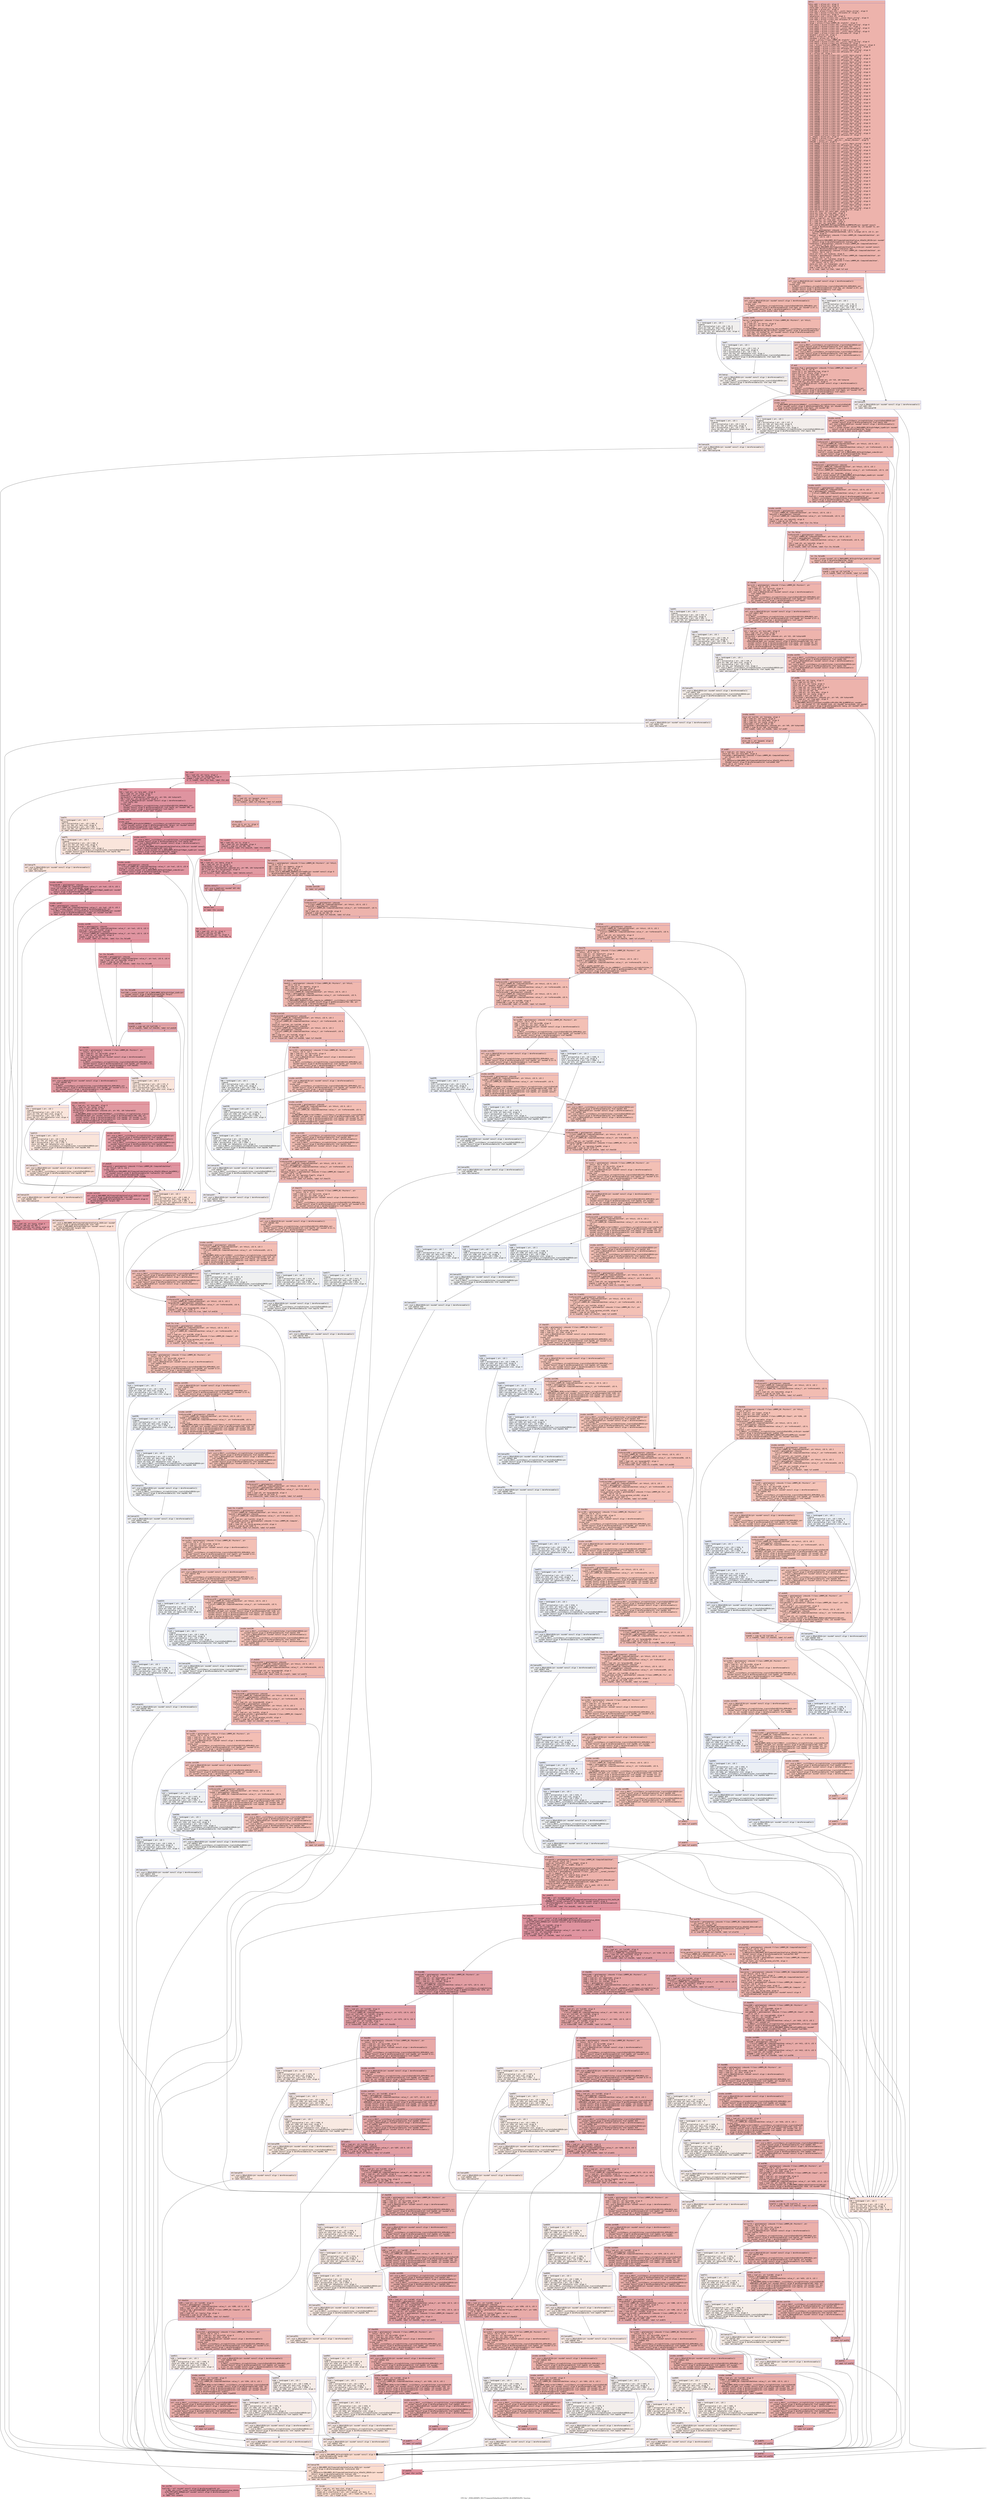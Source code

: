 digraph "CFG for '_ZN9LAMMPS_NS17ComputeGlobalAtomC2EPNS_6LAMMPSEiPPc' function" {
	label="CFG for '_ZN9LAMMPS_NS17ComputeGlobalAtomC2EPNS_6LAMMPSEiPPc' function";

	Node0x56131eae7600 [shape=record,color="#3d50c3ff", style=filled, fillcolor="#d6524470" fontname="Courier",label="{entry:\l|  %this.addr = alloca ptr, align 8\l  %lmp.addr = alloca ptr, align 8\l  %narg.addr = alloca i32, align 4\l  %arg.addr = alloca ptr, align 8\l  %ref.tmp = alloca %\"class.std::__cxx11::basic_string\", align 8\l  %ref.tmp2 = alloca %\"class.std::allocator.0\", align 1\l  %exn.slot = alloca ptr, align 8\l  %ehselector.slot = alloca i32, align 4\l  %ref.tmp3 = alloca %\"class.std::__cxx11::basic_string\", align 8\l  %ref.tmp4 = alloca %\"class.std::allocator.0\", align 1\l  %iarg = alloca i32, align 4\l  %argi = alloca %\"class.LAMMPS_NS::ArgInfo\", align 8\l  %ref.tmp11 = alloca %\"class.std::__cxx11::basic_string\", align 8\l  %ref.tmp12 = alloca %\"class.std::allocator.0\", align 1\l  %ref.tmp42 = alloca %\"class.std::__cxx11::basic_string\", align 8\l  %ref.tmp43 = alloca %\"class.std::allocator.0\", align 1\l  %ref.tmp46 = alloca %\"class.std::__cxx11::basic_string\", align 8\l  %ref.tmp47 = alloca %\"class.std::allocator.0\", align 1\l  %expand = alloca i32, align 4\l  %earg = alloca ptr, align 8\l  %nargnew = alloca i32, align 4\l  %argi2 = alloca %\"class.LAMMPS_NS::ArgInfo\", align 8\l  %ref.tmp70 = alloca %\"class.std::__cxx11::basic_string\", align 8\l  %ref.tmp73 = alloca %\"class.std::allocator.0\", align 1\l  %val = alloca %\"struct.LAMMPS_NS::ComputeGlobalAtom::value_t\", align 8\l  %ref.tmp104 = alloca %\"class.std::__cxx11::basic_string\", align 8\l  %ref.tmp105 = alloca %\"class.std::allocator.0\", align 1\l  %ref.tmp108 = alloca %\"class.std::__cxx11::basic_string\", align 8\l  %ref.tmp109 = alloca %\"class.std::allocator.0\", align 1\l  %i = alloca i32, align 4\l  %ref.tmp152 = alloca %\"class.std::__cxx11::basic_string\", align 8\l  %ref.tmp153 = alloca %\"class.std::allocator.0\", align 1\l  %ref.tmp156 = alloca %\"class.std::__cxx11::basic_string\", align 8\l  %ref.tmp157 = alloca %\"class.std::allocator.0\", align 1\l  %ref.tmp175 = alloca %\"class.std::__cxx11::basic_string\", align 8\l  %ref.tmp176 = alloca %\"class.std::allocator.0\", align 1\l  %ref.tmp179 = alloca %\"class.std::__cxx11::basic_string\", align 8\l  %ref.tmp180 = alloca %\"class.std::allocator.0\", align 1\l  %ref.tmp200 = alloca %\"class.std::__cxx11::basic_string\", align 8\l  %ref.tmp201 = alloca %\"class.std::allocator.0\", align 1\l  %ref.tmp204 = alloca %\"class.std::__cxx11::basic_string\", align 8\l  %ref.tmp205 = alloca %\"class.std::allocator.0\", align 1\l  %ref.tmp227 = alloca %\"class.std::__cxx11::basic_string\", align 8\l  %ref.tmp228 = alloca %\"class.std::allocator.0\", align 1\l  %ref.tmp231 = alloca %\"class.std::__cxx11::basic_string\", align 8\l  %ref.tmp232 = alloca %\"class.std::allocator.0\", align 1\l  %ref.tmp256 = alloca %\"class.std::__cxx11::basic_string\", align 8\l  %ref.tmp257 = alloca %\"class.std::allocator.0\", align 1\l  %ref.tmp260 = alloca %\"class.std::__cxx11::basic_string\", align 8\l  %ref.tmp261 = alloca %\"class.std::allocator.0\", align 1\l  %ref.tmp289 = alloca %\"class.std::__cxx11::basic_string\", align 8\l  %ref.tmp290 = alloca %\"class.std::allocator.0\", align 1\l  %ref.tmp293 = alloca %\"class.std::__cxx11::basic_string\", align 8\l  %ref.tmp294 = alloca %\"class.std::allocator.0\", align 1\l  %ref.tmp312 = alloca %\"class.std::__cxx11::basic_string\", align 8\l  %ref.tmp313 = alloca %\"class.std::allocator.0\", align 1\l  %ref.tmp316 = alloca %\"class.std::__cxx11::basic_string\", align 8\l  %ref.tmp317 = alloca %\"class.std::allocator.0\", align 1\l  %ref.tmp339 = alloca %\"class.std::__cxx11::basic_string\", align 8\l  %ref.tmp340 = alloca %\"class.std::allocator.0\", align 1\l  %ref.tmp343 = alloca %\"class.std::__cxx11::basic_string\", align 8\l  %ref.tmp344 = alloca %\"class.std::allocator.0\", align 1\l  %ref.tmp366 = alloca %\"class.std::__cxx11::basic_string\", align 8\l  %ref.tmp367 = alloca %\"class.std::allocator.0\", align 1\l  %ref.tmp370 = alloca %\"class.std::__cxx11::basic_string\", align 8\l  %ref.tmp371 = alloca %\"class.std::allocator.0\", align 1\l  %ref.tmp395 = alloca %\"class.std::__cxx11::basic_string\", align 8\l  %ref.tmp396 = alloca %\"class.std::allocator.0\", align 1\l  %ref.tmp399 = alloca %\"class.std::__cxx11::basic_string\", align 8\l  %ref.tmp400 = alloca %\"class.std::allocator.0\", align 1\l  %ref.tmp429 = alloca %\"class.std::__cxx11::basic_string\", align 8\l  %ref.tmp430 = alloca %\"class.std::allocator.0\", align 1\l  %ref.tmp433 = alloca %\"class.std::__cxx11::basic_string\", align 8\l  %ref.tmp434 = alloca %\"class.std::allocator.0\", align 1\l  %ref.tmp455 = alloca %\"class.std::__cxx11::basic_string\", align 8\l  %ref.tmp456 = alloca %\"class.std::allocator.0\", align 1\l  %ref.tmp459 = alloca %\"class.std::__cxx11::basic_string\", align 8\l  %ref.tmp460 = alloca %\"class.std::allocator.0\", align 1\l  %__range1 = alloca ptr, align 8\l  %__begin1 = alloca %\"class.__gnu_cxx::__normal_iterator\", align 8\l  %__end1 = alloca %\"class.__gnu_cxx::__normal_iterator\", align 8\l  %val482 = alloca ptr, align 8\l  %ref.tmp496 = alloca %\"class.std::__cxx11::basic_string\", align 8\l  %ref.tmp497 = alloca %\"class.std::allocator.0\", align 1\l  %ref.tmp500 = alloca %\"class.std::__cxx11::basic_string\", align 8\l  %ref.tmp501 = alloca %\"class.std::allocator.0\", align 1\l  %ref.tmp519 = alloca %\"class.std::__cxx11::basic_string\", align 8\l  %ref.tmp520 = alloca %\"class.std::allocator.0\", align 1\l  %ref.tmp523 = alloca %\"class.std::__cxx11::basic_string\", align 8\l  %ref.tmp524 = alloca %\"class.std::allocator.0\", align 1\l  %ref.tmp540 = alloca %\"class.std::__cxx11::basic_string\", align 8\l  %ref.tmp541 = alloca %\"class.std::allocator.0\", align 1\l  %ref.tmp544 = alloca %\"class.std::__cxx11::basic_string\", align 8\l  %ref.tmp545 = alloca %\"class.std::allocator.0\", align 1\l  %ref.tmp561 = alloca %\"class.std::__cxx11::basic_string\", align 8\l  %ref.tmp562 = alloca %\"class.std::allocator.0\", align 1\l  %ref.tmp565 = alloca %\"class.std::__cxx11::basic_string\", align 8\l  %ref.tmp566 = alloca %\"class.std::allocator.0\", align 1\l  %ref.tmp591 = alloca %\"class.std::__cxx11::basic_string\", align 8\l  %ref.tmp592 = alloca %\"class.std::allocator.0\", align 1\l  %ref.tmp595 = alloca %\"class.std::__cxx11::basic_string\", align 8\l  %ref.tmp596 = alloca %\"class.std::allocator.0\", align 1\l  %ref.tmp615 = alloca %\"class.std::__cxx11::basic_string\", align 8\l  %ref.tmp616 = alloca %\"class.std::allocator.0\", align 1\l  %ref.tmp619 = alloca %\"class.std::__cxx11::basic_string\", align 8\l  %ref.tmp620 = alloca %\"class.std::allocator.0\", align 1\l  %ref.tmp637 = alloca %\"class.std::__cxx11::basic_string\", align 8\l  %ref.tmp638 = alloca %\"class.std::allocator.0\", align 1\l  %ref.tmp641 = alloca %\"class.std::__cxx11::basic_string\", align 8\l  %ref.tmp642 = alloca %\"class.std::allocator.0\", align 1\l  %ref.tmp659 = alloca %\"class.std::__cxx11::basic_string\", align 8\l  %ref.tmp660 = alloca %\"class.std::allocator.0\", align 1\l  %ref.tmp663 = alloca %\"class.std::__cxx11::basic_string\", align 8\l  %ref.tmp664 = alloca %\"class.std::allocator.0\", align 1\l  %ref.tmp691 = alloca %\"class.std::__cxx11::basic_string\", align 8\l  %ref.tmp692 = alloca %\"class.std::allocator.0\", align 1\l  %ref.tmp695 = alloca %\"class.std::__cxx11::basic_string\", align 8\l  %ref.tmp696 = alloca %\"class.std::allocator.0\", align 1\l  %ref.tmp715 = alloca %\"class.std::__cxx11::basic_string\", align 8\l  %ref.tmp716 = alloca %\"class.std::allocator.0\", align 1\l  %ref.tmp719 = alloca %\"class.std::__cxx11::basic_string\", align 8\l  %ref.tmp720 = alloca %\"class.std::allocator.0\", align 1\l  store ptr %this, ptr %this.addr, align 8\l  store ptr %lmp, ptr %lmp.addr, align 8\l  store i32 %narg, ptr %narg.addr, align 4\l  store ptr %arg, ptr %arg.addr, align 8\l  %this1 = load ptr, ptr %this.addr, align 8\l  %0 = load ptr, ptr %lmp.addr, align 8\l  %1 = load i32, ptr %narg.addr, align 4\l  %2 = load ptr, ptr %arg.addr, align 8\l  call void @_ZN9LAMMPS_NS7ComputeC2EPNS_6LAMMPSEiPPc(ptr noundef nonnull\l... align 8 dereferenceable(564) %this1, ptr noundef %0, i32 noundef %1, ptr\l... noundef %2)\l  store ptr getelementptr inbounds (\{ [43 x ptr] \}, ptr\l... @_ZTVN9LAMMPS_NS17ComputeGlobalAtomE, i32 0, inrange i32 0, i32 2), ptr\l... %this1, align 8\l  %values = getelementptr inbounds %\"class.LAMMPS_NS::ComputeGlobalAtom\", ptr\l... %this1, i32 0, i32 1\l  call void\l... @_ZNSt6vectorIN9LAMMPS_NS17ComputeGlobalAtom7value_tESaIS2_EEC2Ev(ptr noundef\l... nonnull align 8 dereferenceable(24) %values) #10\l  %reference = getelementptr inbounds %\"class.LAMMPS_NS::ComputeGlobalAtom\",\l... ptr %this1, i32 0, i32 2\l  call void @_ZN9LAMMPS_NS17ComputeGlobalAtom7value_tC2Ev(ptr noundef nonnull\l... align 8 dereferenceable(48) %reference) #10\l  %indices = getelementptr inbounds %\"class.LAMMPS_NS::ComputeGlobalAtom\", ptr\l... %this1, i32 0, i32 5\l  store ptr null, ptr %indices, align 8\l  %varatom = getelementptr inbounds %\"class.LAMMPS_NS::ComputeGlobalAtom\", ptr\l... %this1, i32 0, i32 6\l  store ptr null, ptr %varatom, align 8\l  %vecglobal = getelementptr inbounds %\"class.LAMMPS_NS::ComputeGlobalAtom\",\l... ptr %this1, i32 0, i32 7\l  store ptr null, ptr %vecglobal, align 8\l  %3 = load i32, ptr %narg.addr, align 4\l  %cmp = icmp slt i32 %3, 5\l  br i1 %cmp, label %if.then, label %if.end\l|{<s0>T|<s1>F}}"];
	Node0x56131eae7600:s0 -> Node0x56131eaf0620[tooltip="entry -> if.then\nProbability 50.00%" ];
	Node0x56131eae7600:s1 -> Node0x56131eaf06f0[tooltip="entry -> if.end\nProbability 50.00%" ];
	Node0x56131eaf0620 [shape=record,color="#3d50c3ff", style=filled, fillcolor="#dc5d4a70" fontname="Courier",label="{if.then:\l|  call void @_ZNSaIcEC1Ev(ptr noundef nonnull align 1 dereferenceable(1)\l... %ref.tmp2) #10\l  invoke void\l... @_ZNSt7__cxx1112basic_stringIcSt11char_traitsIcESaIcEEC2IS3_EEPKcRKS3_(ptr\l... noundef nonnull align 8 dereferenceable(32) %ref.tmp, ptr noundef @.str, ptr\l... noundef nonnull align 1 dereferenceable(1) %ref.tmp2)\l          to label %invoke.cont unwind label %lpad\l}"];
	Node0x56131eaf0620 -> Node0x56131eaf0b30[tooltip="if.then -> invoke.cont\nProbability 100.00%" ];
	Node0x56131eaf0620 -> Node0x56131eaf0c10[tooltip="if.then -> lpad\nProbability 0.00%" ];
	Node0x56131eaf0b30 [shape=record,color="#3d50c3ff", style=filled, fillcolor="#dc5d4a70" fontname="Courier",label="{invoke.cont:\l|  call void @_ZNSaIcEC1Ev(ptr noundef nonnull align 1 dereferenceable(1)\l... %ref.tmp4) #10\l  invoke void\l... @_ZNSt7__cxx1112basic_stringIcSt11char_traitsIcESaIcEEC2IS3_EEPKcRKS3_(ptr\l... noundef nonnull align 8 dereferenceable(32) %ref.tmp3, ptr noundef @.str.1,\l... ptr noundef nonnull align 1 dereferenceable(1) %ref.tmp4)\l          to label %invoke.cont6 unwind label %lpad5\l}"];
	Node0x56131eaf0b30 -> Node0x56131eaf0fa0[tooltip="invoke.cont -> invoke.cont6\nProbability 100.00%" ];
	Node0x56131eaf0b30 -> Node0x56131eaf0ff0[tooltip="invoke.cont -> lpad5\nProbability 0.00%" ];
	Node0x56131eaf0fa0 [shape=record,color="#3d50c3ff", style=filled, fillcolor="#dc5d4a70" fontname="Courier",label="{invoke.cont6:\l|  %error = getelementptr inbounds %\"class.LAMMPS_NS::Pointers\", ptr %this1,\l... i32 0, i32 3\l  %4 = load ptr, ptr %error, align 8\l  %5 = load ptr, ptr %4, align 8\l  invoke void\l... @_ZN9LAMMPS_NS5utils16missing_cmd_argsERKNSt7__cxx1112basic_stringIcSt11char_t\l...raitsIcESaIcEEEiS8_PNS_5ErrorE(ptr noundef nonnull align 8 dereferenceable(32)\l... %ref.tmp, i32 noundef 34, ptr noundef nonnull align 8 dereferenceable(32)\l... %ref.tmp3, ptr noundef %5)\l          to label %invoke.cont8 unwind label %lpad7\l}"];
	Node0x56131eaf0fa0 -> Node0x56131eaf0f50[tooltip="invoke.cont6 -> invoke.cont8\nProbability 100.00%" ];
	Node0x56131eaf0fa0 -> Node0x56131eaf1400[tooltip="invoke.cont6 -> lpad7\nProbability 0.00%" ];
	Node0x56131eaf0f50 [shape=record,color="#3d50c3ff", style=filled, fillcolor="#dc5d4a70" fontname="Courier",label="{invoke.cont8:\l|  call void @_ZNSt7__cxx1112basic_stringIcSt11char_traitsIcESaIcEED1Ev(ptr\l... noundef nonnull align 8 dereferenceable(32) %ref.tmp3) #10\l  call void @_ZNSaIcED1Ev(ptr noundef nonnull align 1 dereferenceable(1)\l... %ref.tmp4) #10\l  call void @_ZNSt7__cxx1112basic_stringIcSt11char_traitsIcESaIcEED1Ev(ptr\l... noundef nonnull align 8 dereferenceable(32) %ref.tmp) #10\l  call void @_ZNSaIcED1Ev(ptr noundef nonnull align 1 dereferenceable(1)\l... %ref.tmp2) #10\l  br label %if.end\l}"];
	Node0x56131eaf0f50 -> Node0x56131eaf06f0[tooltip="invoke.cont8 -> if.end\nProbability 100.00%" ];
	Node0x56131eaf0c10 [shape=record,color="#3d50c3ff", style=filled, fillcolor="#e0dbd870" fontname="Courier",label="{lpad:\l|  %6 = landingpad \{ ptr, i32 \}\l          cleanup\l  %7 = extractvalue \{ ptr, i32 \} %6, 0\l  store ptr %7, ptr %exn.slot, align 8\l  %8 = extractvalue \{ ptr, i32 \} %6, 1\l  store i32 %8, ptr %ehselector.slot, align 4\l  br label %ehcleanup10\l}"];
	Node0x56131eaf0c10 -> Node0x56131eaf2030[tooltip="lpad -> ehcleanup10\nProbability 100.00%" ];
	Node0x56131eaf0ff0 [shape=record,color="#3d50c3ff", style=filled, fillcolor="#e0dbd870" fontname="Courier",label="{lpad5:\l|  %9 = landingpad \{ ptr, i32 \}\l          cleanup\l  %10 = extractvalue \{ ptr, i32 \} %9, 0\l  store ptr %10, ptr %exn.slot, align 8\l  %11 = extractvalue \{ ptr, i32 \} %9, 1\l  store i32 %11, ptr %ehselector.slot, align 4\l  br label %ehcleanup\l}"];
	Node0x56131eaf0ff0 -> Node0x56131eaf2400[tooltip="lpad5 -> ehcleanup\nProbability 100.00%" ];
	Node0x56131eaf1400 [shape=record,color="#3d50c3ff", style=filled, fillcolor="#e0dbd870" fontname="Courier",label="{lpad7:\l|  %12 = landingpad \{ ptr, i32 \}\l          cleanup\l  %13 = extractvalue \{ ptr, i32 \} %12, 0\l  store ptr %13, ptr %exn.slot, align 8\l  %14 = extractvalue \{ ptr, i32 \} %12, 1\l  store i32 %14, ptr %ehselector.slot, align 4\l  call void @_ZNSt7__cxx1112basic_stringIcSt11char_traitsIcESaIcEED1Ev(ptr\l... noundef nonnull align 8 dereferenceable(32) %ref.tmp3) #10\l  br label %ehcleanup\l}"];
	Node0x56131eaf1400 -> Node0x56131eaf2400[tooltip="lpad7 -> ehcleanup\nProbability 100.00%" ];
	Node0x56131eaf2400 [shape=record,color="#3d50c3ff", style=filled, fillcolor="#e5d8d170" fontname="Courier",label="{ehcleanup:\l|  call void @_ZNSaIcED1Ev(ptr noundef nonnull align 1 dereferenceable(1)\l... %ref.tmp4) #10\l  call void @_ZNSt7__cxx1112basic_stringIcSt11char_traitsIcESaIcEED1Ev(ptr\l... noundef nonnull align 8 dereferenceable(32) %ref.tmp) #10\l  br label %ehcleanup10\l}"];
	Node0x56131eaf2400 -> Node0x56131eaf2030[tooltip="ehcleanup -> ehcleanup10\nProbability 100.00%" ];
	Node0x56131eaf2030 [shape=record,color="#3d50c3ff", style=filled, fillcolor="#e8d6cc70" fontname="Courier",label="{ehcleanup10:\l|  call void @_ZNSaIcED1Ev(ptr noundef nonnull align 1 dereferenceable(1)\l... %ref.tmp2) #10\l  br label %ehcleanup748\l}"];
	Node0x56131eaf2030 -> Node0x56131eaf2d10[tooltip="ehcleanup10 -> ehcleanup748\nProbability 100.00%" ];
	Node0x56131eaf06f0 [shape=record,color="#3d50c3ff", style=filled, fillcolor="#d6524470" fontname="Courier",label="{if.end:\l|  %peratom_flag = getelementptr inbounds %\"class.LAMMPS_NS::Compute\", ptr\l... %this1, i32 0, i32 20\l  store i32 1, ptr %peratom_flag, align 8\l  store i32 3, ptr %iarg, align 4\l  %15 = load ptr, ptr %arg.addr, align 8\l  %16 = load i32, ptr %iarg, align 4\l  %idxprom = sext i32 %16 to i64\l  %arrayidx = getelementptr inbounds ptr, ptr %15, i64 %idxprom\l  %17 = load ptr, ptr %arrayidx, align 8\l  call void @_ZNSaIcEC1Ev(ptr noundef nonnull align 1 dereferenceable(1)\l... %ref.tmp12) #10\l  invoke void\l... @_ZNSt7__cxx1112basic_stringIcSt11char_traitsIcESaIcEEC2IS3_EEPKcRKS3_(ptr\l... noundef nonnull align 8 dereferenceable(32) %ref.tmp11, ptr noundef %17, ptr\l... noundef nonnull align 1 dereferenceable(1) %ref.tmp12)\l          to label %invoke.cont14 unwind label %lpad13\l}"];
	Node0x56131eaf06f0 -> Node0x56131eaea450[tooltip="if.end -> invoke.cont14\nProbability 100.00%" ];
	Node0x56131eaf06f0 -> Node0x56131eaea4d0[tooltip="if.end -> lpad13\nProbability 0.00%" ];
	Node0x56131eaea450 [shape=record,color="#3d50c3ff", style=filled, fillcolor="#d6524470" fontname="Courier",label="{invoke.cont14:\l|  invoke void\l... @_ZN9LAMMPS_NS7ArgInfoC1ERKNSt7__cxx1112basic_stringIcSt11char_traitsIcESaIcEE\l...Ei(ptr noundef nonnull align 8 dereferenceable(56) %argi, ptr noundef nonnull\l... align 8 dereferenceable(32) %ref.tmp11, i32 noundef 56)\l          to label %invoke.cont16 unwind label %lpad15\l}"];
	Node0x56131eaea450 -> Node0x56131eaea400[tooltip="invoke.cont14 -> invoke.cont16\nProbability 100.00%" ];
	Node0x56131eaea450 -> Node0x56131eaea6d0[tooltip="invoke.cont14 -> lpad15\nProbability 0.00%" ];
	Node0x56131eaea400 [shape=record,color="#3d50c3ff", style=filled, fillcolor="#d6524470" fontname="Courier",label="{invoke.cont16:\l|  call void @_ZNSt7__cxx1112basic_stringIcSt11char_traitsIcESaIcEED1Ev(ptr\l... noundef nonnull align 8 dereferenceable(32) %ref.tmp11) #10\l  call void @_ZNSaIcED1Ev(ptr noundef nonnull align 1 dereferenceable(1)\l... %ref.tmp12) #10\l  %call = invoke noundef i32 @_ZNK9LAMMPS_NS7ArgInfo8get_typeEv(ptr noundef\l... nonnull align 8 dereferenceable(56) %argi)\l          to label %invoke.cont20 unwind label %lpad19\l}"];
	Node0x56131eaea400 -> Node0x56131eaeac80[tooltip="invoke.cont16 -> invoke.cont20\nProbability 100.00%" ];
	Node0x56131eaea400 -> Node0x56131eaead00[tooltip="invoke.cont16 -> lpad19\nProbability 0.00%" ];
	Node0x56131eaeac80 [shape=record,color="#3d50c3ff", style=filled, fillcolor="#d6524470" fontname="Courier",label="{invoke.cont20:\l|  %reference21 = getelementptr inbounds\l... %\"class.LAMMPS_NS::ComputeGlobalAtom\", ptr %this1, i32 0, i32 2\l  %which = getelementptr inbounds\l... %\"struct.LAMMPS_NS::ComputeGlobalAtom::value_t\", ptr %reference21, i32 0, i32\l... 0\l  store i32 %call, ptr %which, align 8\l  %call23 = invoke noundef i32 @_ZNK9LAMMPS_NS7ArgInfo10get_index1Ev(ptr\l... noundef nonnull align 8 dereferenceable(56) %argi)\l          to label %invoke.cont22 unwind label %lpad19\l}"];
	Node0x56131eaeac80 -> Node0x56131eaf5160[tooltip="invoke.cont20 -> invoke.cont22\nProbability 100.00%" ];
	Node0x56131eaeac80 -> Node0x56131eaead00[tooltip="invoke.cont20 -> lpad19\nProbability 0.00%" ];
	Node0x56131eaf5160 [shape=record,color="#3d50c3ff", style=filled, fillcolor="#d6524470" fontname="Courier",label="{invoke.cont22:\l|  %reference24 = getelementptr inbounds\l... %\"class.LAMMPS_NS::ComputeGlobalAtom\", ptr %this1, i32 0, i32 2\l  %argindex = getelementptr inbounds\l... %\"struct.LAMMPS_NS::ComputeGlobalAtom::value_t\", ptr %reference24, i32 0, i32\l... 1\l  store i32 %call23, ptr %argindex, align 4\l  %call26 = invoke noundef ptr @_ZNK9LAMMPS_NS7ArgInfo8get_nameEv(ptr noundef\l... nonnull align 8 dereferenceable(56) %argi)\l          to label %invoke.cont25 unwind label %lpad19\l}"];
	Node0x56131eaf5160 -> Node0x56131eaf55e0[tooltip="invoke.cont22 -> invoke.cont25\nProbability 100.00%" ];
	Node0x56131eaf5160 -> Node0x56131eaead00[tooltip="invoke.cont22 -> lpad19\nProbability 0.00%" ];
	Node0x56131eaf55e0 [shape=record,color="#3d50c3ff", style=filled, fillcolor="#d6524470" fontname="Courier",label="{invoke.cont25:\l|  %reference27 = getelementptr inbounds\l... %\"class.LAMMPS_NS::ComputeGlobalAtom\", ptr %this1, i32 0, i32 2\l  %id = getelementptr inbounds\l... %\"struct.LAMMPS_NS::ComputeGlobalAtom::value_t\", ptr %reference27, i32 0, i32\l... 2\l  %call29 = invoke noundef nonnull align 8 dereferenceable(32) ptr\l... @_ZNSt7__cxx1112basic_stringIcSt11char_traitsIcESaIcEEaSEPKc(ptr noundef\l... nonnull align 8 dereferenceable(32) %id, ptr noundef %call26)\l          to label %invoke.cont28 unwind label %lpad19\l}"];
	Node0x56131eaf55e0 -> Node0x56131eaf59d0[tooltip="invoke.cont25 -> invoke.cont28\nProbability 100.00%" ];
	Node0x56131eaf55e0 -> Node0x56131eaead00[tooltip="invoke.cont25 -> lpad19\nProbability 0.00%" ];
	Node0x56131eaf59d0 [shape=record,color="#3d50c3ff", style=filled, fillcolor="#d6524470" fontname="Courier",label="{invoke.cont28:\l|  %reference30 = getelementptr inbounds\l... %\"class.LAMMPS_NS::ComputeGlobalAtom\", ptr %this1, i32 0, i32 2\l  %which31 = getelementptr inbounds\l... %\"struct.LAMMPS_NS::ComputeGlobalAtom::value_t\", ptr %reference30, i32 0, i32\l... 0\l  %18 = load i32, ptr %which31, align 8\l  %cmp32 = icmp eq i32 %18, -1\l  br i1 %cmp32, label %if.then40, label %lor.lhs.false\l|{<s0>T|<s1>F}}"];
	Node0x56131eaf59d0:s0 -> Node0x56131eaf5980[tooltip="invoke.cont28 -> if.then40\nProbability 37.50%" ];
	Node0x56131eaf59d0:s1 -> Node0x56131eaf6050[tooltip="invoke.cont28 -> lor.lhs.false\nProbability 62.50%" ];
	Node0x56131eaf6050 [shape=record,color="#3d50c3ff", style=filled, fillcolor="#d8564670" fontname="Courier",label="{lor.lhs.false:\l|  %reference33 = getelementptr inbounds\l... %\"class.LAMMPS_NS::ComputeGlobalAtom\", ptr %this1, i32 0, i32 2\l  %which34 = getelementptr inbounds\l... %\"struct.LAMMPS_NS::ComputeGlobalAtom::value_t\", ptr %reference33, i32 0, i32\l... 0\l  %19 = load i32, ptr %which34, align 8\l  %cmp35 = icmp eq i32 %19, 0\l  br i1 %cmp35, label %if.then40, label %lor.lhs.false36\l|{<s0>T|<s1>F}}"];
	Node0x56131eaf6050:s0 -> Node0x56131eaf5980[tooltip="lor.lhs.false -> if.then40\nProbability 37.50%" ];
	Node0x56131eaf6050:s1 -> Node0x56131eaf64e0[tooltip="lor.lhs.false -> lor.lhs.false36\nProbability 62.50%" ];
	Node0x56131eaf64e0 [shape=record,color="#3d50c3ff", style=filled, fillcolor="#de614d70" fontname="Courier",label="{lor.lhs.false36:\l|  %call38 = invoke noundef i32 @_ZNK9LAMMPS_NS7ArgInfo7get_dimEv(ptr noundef\l... nonnull align 8 dereferenceable(56) %argi)\l          to label %invoke.cont37 unwind label %lpad19\l}"];
	Node0x56131eaf64e0 -> Node0x56131eaf6640[tooltip="lor.lhs.false36 -> invoke.cont37\nProbability 100.00%" ];
	Node0x56131eaf64e0 -> Node0x56131eaead00[tooltip="lor.lhs.false36 -> lpad19\nProbability 0.00%" ];
	Node0x56131eaf6640 [shape=record,color="#3d50c3ff", style=filled, fillcolor="#de614d70" fontname="Courier",label="{invoke.cont37:\l|  %cmp39 = icmp sgt i32 %call38, 1\l  br i1 %cmp39, label %if.then40, label %if.end58\l|{<s0>T|<s1>F}}"];
	Node0x56131eaf6640:s0 -> Node0x56131eaf5980[tooltip="invoke.cont37 -> if.then40\nProbability 50.00%" ];
	Node0x56131eaf6640:s1 -> Node0x56131eaf68f0[tooltip="invoke.cont37 -> if.end58\nProbability 50.00%" ];
	Node0x56131eaf5980 [shape=record,color="#3d50c3ff", style=filled, fillcolor="#d8564670" fontname="Courier",label="{if.then40:\l|  %error41 = getelementptr inbounds %\"class.LAMMPS_NS::Pointers\", ptr\l... %this1, i32 0, i32 3\l  %20 = load ptr, ptr %error41, align 8\l  %21 = load ptr, ptr %20, align 8\l  call void @_ZNSaIcEC1Ev(ptr noundef nonnull align 1 dereferenceable(1)\l... %ref.tmp43) #10\l  invoke void\l... @_ZNSt7__cxx1112basic_stringIcSt11char_traitsIcESaIcEEC2IS3_EEPKcRKS3_(ptr\l... noundef nonnull align 8 dereferenceable(32) %ref.tmp42, ptr noundef @.str,\l... ptr noundef nonnull align 1 dereferenceable(1) %ref.tmp43)\l          to label %invoke.cont45 unwind label %lpad44\l}"];
	Node0x56131eaf5980 -> Node0x56131eaf6d50[tooltip="if.then40 -> invoke.cont45\nProbability 100.00%" ];
	Node0x56131eaf5980 -> Node0x56131eaf6dd0[tooltip="if.then40 -> lpad44\nProbability 0.00%" ];
	Node0x56131eaf6d50 [shape=record,color="#3d50c3ff", style=filled, fillcolor="#d8564670" fontname="Courier",label="{invoke.cont45:\l|  call void @_ZNSaIcEC1Ev(ptr noundef nonnull align 1 dereferenceable(1)\l... %ref.tmp47) #10\l  invoke void\l... @_ZNSt7__cxx1112basic_stringIcSt11char_traitsIcESaIcEEC2IS3_EEPKcRKS3_(ptr\l... noundef nonnull align 8 dereferenceable(32) %ref.tmp46, ptr noundef @.str.2,\l... ptr noundef nonnull align 1 dereferenceable(1) %ref.tmp47)\l          to label %invoke.cont49 unwind label %lpad48\l}"];
	Node0x56131eaf6d50 -> Node0x56131eaf7150[tooltip="invoke.cont45 -> invoke.cont49\nProbability 100.00%" ];
	Node0x56131eaf6d50 -> Node0x56131eaf71a0[tooltip="invoke.cont45 -> lpad48\nProbability 0.00%" ];
	Node0x56131eaf7150 [shape=record,color="#3d50c3ff", style=filled, fillcolor="#d8564670" fontname="Courier",label="{invoke.cont49:\l|  %22 = load ptr, ptr %arg.addr, align 8\l  %23 = load i32, ptr %iarg, align 4\l  %idxprom50 = sext i32 %23 to i64\l  %arrayidx51 = getelementptr inbounds ptr, ptr %22, i64 %idxprom50\l  invoke void\l... @_ZN9LAMMPS_NS5Error3allIJRPcEEEvRKNSt7__cxx1112basic_stringIcSt11char_traitsI\l...cESaIcEEEiSB_DpOT_(ptr noundef nonnull align 8 dereferenceable(196) %21, ptr\l... noundef nonnull align 8 dereferenceable(32) %ref.tmp42, i32 noundef 49, ptr\l... noundef nonnull align 8 dereferenceable(32) %ref.tmp46, ptr noundef nonnull\l... align 8 dereferenceable(8) %arrayidx51)\l          to label %invoke.cont53 unwind label %lpad52\l}"];
	Node0x56131eaf7150 -> Node0x56131eaf7100[tooltip="invoke.cont49 -> invoke.cont53\nProbability 100.00%" ];
	Node0x56131eaf7150 -> Node0x56131eaf7800[tooltip="invoke.cont49 -> lpad52\nProbability 0.00%" ];
	Node0x56131eaf7100 [shape=record,color="#3d50c3ff", style=filled, fillcolor="#d8564670" fontname="Courier",label="{invoke.cont53:\l|  call void @_ZNSt7__cxx1112basic_stringIcSt11char_traitsIcESaIcEED1Ev(ptr\l... noundef nonnull align 8 dereferenceable(32) %ref.tmp46) #10\l  call void @_ZNSaIcED1Ev(ptr noundef nonnull align 1 dereferenceable(1)\l... %ref.tmp47) #10\l  call void @_ZNSt7__cxx1112basic_stringIcSt11char_traitsIcESaIcEED1Ev(ptr\l... noundef nonnull align 8 dereferenceable(32) %ref.tmp42) #10\l  call void @_ZNSaIcED1Ev(ptr noundef nonnull align 1 dereferenceable(1)\l... %ref.tmp43) #10\l  br label %if.end58\l}"];
	Node0x56131eaf7100 -> Node0x56131eaf68f0[tooltip="invoke.cont53 -> if.end58\nProbability 100.00%" ];
	Node0x56131eaea4d0 [shape=record,color="#3d50c3ff", style=filled, fillcolor="#e5d8d170" fontname="Courier",label="{lpad13:\l|  %24 = landingpad \{ ptr, i32 \}\l          cleanup\l  %25 = extractvalue \{ ptr, i32 \} %24, 0\l  store ptr %25, ptr %exn.slot, align 8\l  %26 = extractvalue \{ ptr, i32 \} %24, 1\l  store i32 %26, ptr %ehselector.slot, align 4\l  br label %ehcleanup18\l}"];
	Node0x56131eaea4d0 -> Node0x56131eaf8120[tooltip="lpad13 -> ehcleanup18\nProbability 100.00%" ];
	Node0x56131eaea6d0 [shape=record,color="#3d50c3ff", style=filled, fillcolor="#e5d8d170" fontname="Courier",label="{lpad15:\l|  %27 = landingpad \{ ptr, i32 \}\l          cleanup\l  %28 = extractvalue \{ ptr, i32 \} %27, 0\l  store ptr %28, ptr %exn.slot, align 8\l  %29 = extractvalue \{ ptr, i32 \} %27, 1\l  store i32 %29, ptr %ehselector.slot, align 4\l  call void @_ZNSt7__cxx1112basic_stringIcSt11char_traitsIcESaIcEED1Ev(ptr\l... noundef nonnull align 8 dereferenceable(32) %ref.tmp11) #10\l  br label %ehcleanup18\l}"];
	Node0x56131eaea6d0 -> Node0x56131eaf8120[tooltip="lpad15 -> ehcleanup18\nProbability 100.00%" ];
	Node0x56131eaf8120 [shape=record,color="#3d50c3ff", style=filled, fillcolor="#ead5c970" fontname="Courier",label="{ehcleanup18:\l|  call void @_ZNSaIcED1Ev(ptr noundef nonnull align 1 dereferenceable(1)\l... %ref.tmp12) #10\l  br label %ehcleanup748\l}"];
	Node0x56131eaf8120 -> Node0x56131eaf2d10[tooltip="ehcleanup18 -> ehcleanup748\nProbability 100.00%" ];
	Node0x56131eaead00 [shape=record,color="#3d50c3ff", style=filled, fillcolor="#f5c1a970" fontname="Courier",label="{lpad19:\l|  %30 = landingpad \{ ptr, i32 \}\l          cleanup\l  %31 = extractvalue \{ ptr, i32 \} %30, 0\l  store ptr %31, ptr %exn.slot, align 8\l  %32 = extractvalue \{ ptr, i32 \} %30, 1\l  store i32 %32, ptr %ehselector.slot, align 4\l  br label %ehcleanup747\l}"];
	Node0x56131eaead00 -> Node0x56131eaf8a10[tooltip="lpad19 -> ehcleanup747\nProbability 100.00%" ];
	Node0x56131eaf6dd0 [shape=record,color="#3d50c3ff", style=filled, fillcolor="#e5d8d170" fontname="Courier",label="{lpad44:\l|  %33 = landingpad \{ ptr, i32 \}\l          cleanup\l  %34 = extractvalue \{ ptr, i32 \} %33, 0\l  store ptr %34, ptr %exn.slot, align 8\l  %35 = extractvalue \{ ptr, i32 \} %33, 1\l  store i32 %35, ptr %ehselector.slot, align 4\l  br label %ehcleanup57\l}"];
	Node0x56131eaf6dd0 -> Node0x56131eaf8d80[tooltip="lpad44 -> ehcleanup57\nProbability 100.00%" ];
	Node0x56131eaf71a0 [shape=record,color="#3d50c3ff", style=filled, fillcolor="#e5d8d170" fontname="Courier",label="{lpad48:\l|  %36 = landingpad \{ ptr, i32 \}\l          cleanup\l  %37 = extractvalue \{ ptr, i32 \} %36, 0\l  store ptr %37, ptr %exn.slot, align 8\l  %38 = extractvalue \{ ptr, i32 \} %36, 1\l  store i32 %38, ptr %ehselector.slot, align 4\l  br label %ehcleanup55\l}"];
	Node0x56131eaf71a0 -> Node0x56131eaec8f0[tooltip="lpad48 -> ehcleanup55\nProbability 100.00%" ];
	Node0x56131eaf7800 [shape=record,color="#3d50c3ff", style=filled, fillcolor="#e5d8d170" fontname="Courier",label="{lpad52:\l|  %39 = landingpad \{ ptr, i32 \}\l          cleanup\l  %40 = extractvalue \{ ptr, i32 \} %39, 0\l  store ptr %40, ptr %exn.slot, align 8\l  %41 = extractvalue \{ ptr, i32 \} %39, 1\l  store i32 %41, ptr %ehselector.slot, align 4\l  call void @_ZNSt7__cxx1112basic_stringIcSt11char_traitsIcESaIcEED1Ev(ptr\l... noundef nonnull align 8 dereferenceable(32) %ref.tmp46) #10\l  br label %ehcleanup55\l}"];
	Node0x56131eaf7800 -> Node0x56131eaec8f0[tooltip="lpad52 -> ehcleanup55\nProbability 100.00%" ];
	Node0x56131eaec8f0 [shape=record,color="#3d50c3ff", style=filled, fillcolor="#e8d6cc70" fontname="Courier",label="{ehcleanup55:\l|  call void @_ZNSaIcED1Ev(ptr noundef nonnull align 1 dereferenceable(1)\l... %ref.tmp47) #10\l  call void @_ZNSt7__cxx1112basic_stringIcSt11char_traitsIcESaIcEED1Ev(ptr\l... noundef nonnull align 8 dereferenceable(32) %ref.tmp42) #10\l  br label %ehcleanup57\l}"];
	Node0x56131eaec8f0 -> Node0x56131eaf8d80[tooltip="ehcleanup55 -> ehcleanup57\nProbability 100.00%" ];
	Node0x56131eaf8d80 [shape=record,color="#3d50c3ff", style=filled, fillcolor="#ead5c970" fontname="Courier",label="{ehcleanup57:\l|  call void @_ZNSaIcED1Ev(ptr noundef nonnull align 1 dereferenceable(1)\l... %ref.tmp43) #10\l  br label %ehcleanup747\l}"];
	Node0x56131eaf8d80 -> Node0x56131eaf8a10[tooltip="ehcleanup57 -> ehcleanup747\nProbability 100.00%" ];
	Node0x56131eaf68f0 [shape=record,color="#3d50c3ff", style=filled, fillcolor="#d6524470" fontname="Courier",label="{if.end58:\l|  %42 = load i32, ptr %iarg, align 4\l  %inc = add nsw i32 %42, 1\l  store i32 %inc, ptr %iarg, align 4\l  store i32 0, ptr %expand, align 4\l  %43 = load i32, ptr %narg.addr, align 4\l  %44 = load i32, ptr %iarg, align 4\l  %sub = sub nsw i32 %43, %44\l  %45 = load ptr, ptr %arg.addr, align 8\l  %46 = load i32, ptr %iarg, align 4\l  %idxprom59 = sext i32 %46 to i64\l  %arrayidx60 = getelementptr inbounds ptr, ptr %45, i64 %idxprom59\l  %47 = load ptr, ptr %lmp.addr, align 8\l  %call62 = invoke noundef i32\l... @_ZN9LAMMPS_NS5utils11expand_argsEPKciiPPciRS4_PNS_6LAMMPSE(ptr noundef\l... @.str, i32 noundef 57, i32 noundef %sub, ptr noundef %arrayidx60, i32 noundef\l... 1, ptr noundef nonnull align 8 dereferenceable(8) %earg, ptr noundef %47)\l          to label %invoke.cont61 unwind label %lpad19\l}"];
	Node0x56131eaf68f0 -> Node0x56131eafb630[tooltip="if.end58 -> invoke.cont61\nProbability 100.00%" ];
	Node0x56131eaf68f0 -> Node0x56131eaead00[tooltip="if.end58 -> lpad19\nProbability 0.00%" ];
	Node0x56131eafb630 [shape=record,color="#3d50c3ff", style=filled, fillcolor="#d6524470" fontname="Courier",label="{invoke.cont61:\l|  store i32 %call62, ptr %nargnew, align 4\l  %48 = load ptr, ptr %earg, align 8\l  %49 = load ptr, ptr %arg.addr, align 8\l  %50 = load i32, ptr %iarg, align 4\l  %idxprom63 = sext i32 %50 to i64\l  %arrayidx64 = getelementptr inbounds ptr, ptr %49, i64 %idxprom63\l  %cmp65 = icmp ne ptr %48, %arrayidx64\l  br i1 %cmp65, label %if.then66, label %if.end67\l|{<s0>T|<s1>F}}"];
	Node0x56131eafb630:s0 -> Node0x56131eafb5b0[tooltip="invoke.cont61 -> if.then66\nProbability 62.50%" ];
	Node0x56131eafb630:s1 -> Node0x56131eafbc60[tooltip="invoke.cont61 -> if.end67\nProbability 37.50%" ];
	Node0x56131eafb5b0 [shape=record,color="#3d50c3ff", style=filled, fillcolor="#d8564670" fontname="Courier",label="{if.then66:\l|  store i32 1, ptr %expand, align 4\l  br label %if.end67\l}"];
	Node0x56131eafb5b0 -> Node0x56131eafbc60[tooltip="if.then66 -> if.end67\nProbability 100.00%" ];
	Node0x56131eafbc60 [shape=record,color="#3d50c3ff", style=filled, fillcolor="#d6524470" fontname="Courier",label="{if.end67:\l|  %51 = load ptr, ptr %earg, align 8\l  store ptr %51, ptr %arg.addr, align 8\l  %values68 = getelementptr inbounds %\"class.LAMMPS_NS::ComputeGlobalAtom\",\l... ptr %this1, i32 0, i32 1\l  call void\l... @_ZNSt6vectorIN9LAMMPS_NS17ComputeGlobalAtom7value_tESaIS2_EE5clearEv(ptr\l... noundef nonnull align 8 dereferenceable(24) %values68) #10\l  store i32 0, ptr %iarg, align 4\l  br label %for.cond\l}"];
	Node0x56131eafbc60 -> Node0x56131eafc0b0[tooltip="if.end67 -> for.cond\nProbability 100.00%" ];
	Node0x56131eafc0b0 [shape=record,color="#b70d28ff", style=filled, fillcolor="#b70d2870" fontname="Courier",label="{for.cond:\l|  %52 = load i32, ptr %iarg, align 4\l  %53 = load i32, ptr %nargnew, align 4\l  %cmp69 = icmp slt i32 %52, %53\l  br i1 %cmp69, label %for.body, label %for.end\l|{<s0>T|<s1>F}}"];
	Node0x56131eafc0b0:s0 -> Node0x56131eafc5d0[tooltip="for.cond -> for.body\nProbability 96.88%" ];
	Node0x56131eafc0b0:s1 -> Node0x56131eafc650[tooltip="for.cond -> for.end\nProbability 3.12%" ];
	Node0x56131eafc5d0 [shape=record,color="#b70d28ff", style=filled, fillcolor="#b70d2870" fontname="Courier",label="{for.body:\l|  %54 = load ptr, ptr %arg.addr, align 8\l  %55 = load i32, ptr %iarg, align 4\l  %idxprom71 = sext i32 %55 to i64\l  %arrayidx72 = getelementptr inbounds ptr, ptr %54, i64 %idxprom71\l  %56 = load ptr, ptr %arrayidx72, align 8\l  call void @_ZNSaIcEC1Ev(ptr noundef nonnull align 1 dereferenceable(1)\l... %ref.tmp73) #10\l  invoke void\l... @_ZNSt7__cxx1112basic_stringIcSt11char_traitsIcESaIcEEC2IS3_EEPKcRKS3_(ptr\l... noundef nonnull align 8 dereferenceable(32) %ref.tmp70, ptr noundef %56, ptr\l... noundef nonnull align 1 dereferenceable(1) %ref.tmp73)\l          to label %invoke.cont75 unwind label %lpad74\l}"];
	Node0x56131eafc5d0 -> Node0x56131eafcc40[tooltip="for.body -> invoke.cont75\nProbability 100.00%" ];
	Node0x56131eafc5d0 -> Node0x56131eafccc0[tooltip="for.body -> lpad74\nProbability 0.00%" ];
	Node0x56131eafcc40 [shape=record,color="#b70d28ff", style=filled, fillcolor="#b70d2870" fontname="Courier",label="{invoke.cont75:\l|  invoke void\l... @_ZN9LAMMPS_NS7ArgInfoC1ERKNSt7__cxx1112basic_stringIcSt11char_traitsIcESaIcEE\l...Ei(ptr noundef nonnull align 8 dereferenceable(56) %argi2, ptr noundef nonnull\l... align 8 dereferenceable(32) %ref.tmp70, i32 noundef 56)\l          to label %invoke.cont77 unwind label %lpad76\l}"];
	Node0x56131eafcc40 -> Node0x56131eafcbf0[tooltip="invoke.cont75 -> invoke.cont77\nProbability 100.00%" ];
	Node0x56131eafcc40 -> Node0x56131eafcfb0[tooltip="invoke.cont75 -> lpad76\nProbability 0.00%" ];
	Node0x56131eafcbf0 [shape=record,color="#b70d28ff", style=filled, fillcolor="#b70d2870" fontname="Courier",label="{invoke.cont77:\l|  call void @_ZNSt7__cxx1112basic_stringIcSt11char_traitsIcESaIcEED1Ev(ptr\l... noundef nonnull align 8 dereferenceable(32) %ref.tmp70) #10\l  call void @_ZNSaIcED1Ev(ptr noundef nonnull align 1 dereferenceable(1)\l... %ref.tmp73) #10\l  call void @_ZN9LAMMPS_NS17ComputeGlobalAtom7value_tC2Ev(ptr noundef nonnull\l... align 8 dereferenceable(48) %val) #10\l  %call82 = invoke noundef i32 @_ZNK9LAMMPS_NS7ArgInfo8get_typeEv(ptr noundef\l... nonnull align 8 dereferenceable(56) %argi2)\l          to label %invoke.cont81 unwind label %lpad80\l}"];
	Node0x56131eafcbf0 -> Node0x56131eafd5d0[tooltip="invoke.cont77 -> invoke.cont81\nProbability 100.00%" ];
	Node0x56131eafcbf0 -> Node0x56131eafd650[tooltip="invoke.cont77 -> lpad80\nProbability 0.00%" ];
	Node0x56131eafd5d0 [shape=record,color="#b70d28ff", style=filled, fillcolor="#b70d2870" fontname="Courier",label="{invoke.cont81:\l|  %which83 = getelementptr inbounds\l... %\"struct.LAMMPS_NS::ComputeGlobalAtom::value_t\", ptr %val, i32 0, i32 0\l  store i32 %call82, ptr %which83, align 8\l  %call85 = invoke noundef i32 @_ZNK9LAMMPS_NS7ArgInfo10get_index1Ev(ptr\l... noundef nonnull align 8 dereferenceable(56) %argi2)\l          to label %invoke.cont84 unwind label %lpad80\l}"];
	Node0x56131eafd5d0 -> Node0x56131eafd8c0[tooltip="invoke.cont81 -> invoke.cont84\nProbability 100.00%" ];
	Node0x56131eafd5d0 -> Node0x56131eafd650[tooltip="invoke.cont81 -> lpad80\nProbability 0.00%" ];
	Node0x56131eafd8c0 [shape=record,color="#b70d28ff", style=filled, fillcolor="#b70d2870" fontname="Courier",label="{invoke.cont84:\l|  %argindex86 = getelementptr inbounds\l... %\"struct.LAMMPS_NS::ComputeGlobalAtom::value_t\", ptr %val, i32 0, i32 1\l  store i32 %call85, ptr %argindex86, align 4\l  %call88 = invoke noundef ptr @_ZNK9LAMMPS_NS7ArgInfo8get_nameEv(ptr noundef\l... nonnull align 8 dereferenceable(56) %argi2)\l          to label %invoke.cont87 unwind label %lpad80\l}"];
	Node0x56131eafd8c0 -> Node0x56131eafdbf0[tooltip="invoke.cont84 -> invoke.cont87\nProbability 100.00%" ];
	Node0x56131eafd8c0 -> Node0x56131eafd650[tooltip="invoke.cont84 -> lpad80\nProbability 0.00%" ];
	Node0x56131eafdbf0 [shape=record,color="#b70d28ff", style=filled, fillcolor="#b70d2870" fontname="Courier",label="{invoke.cont87:\l|  %id89 = getelementptr inbounds\l... %\"struct.LAMMPS_NS::ComputeGlobalAtom::value_t\", ptr %val, i32 0, i32 2\l  %call91 = invoke noundef nonnull align 8 dereferenceable(32) ptr\l... @_ZNSt7__cxx1112basic_stringIcSt11char_traitsIcESaIcEEaSEPKc(ptr noundef\l... nonnull align 8 dereferenceable(32) %id89, ptr noundef %call88)\l          to label %invoke.cont90 unwind label %lpad80\l}"];
	Node0x56131eafdbf0 -> Node0x56131eafdf20[tooltip="invoke.cont87 -> invoke.cont90\nProbability 100.00%" ];
	Node0x56131eafdbf0 -> Node0x56131eafd650[tooltip="invoke.cont87 -> lpad80\nProbability 0.00%" ];
	Node0x56131eafdf20 [shape=record,color="#b70d28ff", style=filled, fillcolor="#b70d2870" fontname="Courier",label="{invoke.cont90:\l|  %val92 = getelementptr inbounds\l... %\"struct.LAMMPS_NS::ComputeGlobalAtom::value_t\", ptr %val, i32 0, i32 3\l  store ptr null, ptr %val92, align 8\l  %which93 = getelementptr inbounds\l... %\"struct.LAMMPS_NS::ComputeGlobalAtom::value_t\", ptr %val, i32 0, i32 0\l  %57 = load i32, ptr %which93, align 8\l  %cmp94 = icmp eq i32 %57, -1\l  br i1 %cmp94, label %if.then102, label %lor.lhs.false95\l|{<s0>T|<s1>F}}"];
	Node0x56131eafdf20:s0 -> Node0x56131eafded0[tooltip="invoke.cont90 -> if.then102\nProbability 37.50%" ];
	Node0x56131eafdf20:s1 -> Node0x56131eafe470[tooltip="invoke.cont90 -> lor.lhs.false95\nProbability 62.50%" ];
	Node0x56131eafe470 [shape=record,color="#b70d28ff", style=filled, fillcolor="#bb1b2c70" fontname="Courier",label="{lor.lhs.false95:\l|  %which96 = getelementptr inbounds\l... %\"struct.LAMMPS_NS::ComputeGlobalAtom::value_t\", ptr %val, i32 0, i32 0\l  %58 = load i32, ptr %which96, align 8\l  %cmp97 = icmp eq i32 %58, 0\l  br i1 %cmp97, label %if.then102, label %lor.lhs.false98\l|{<s0>T|<s1>F}}"];
	Node0x56131eafe470:s0 -> Node0x56131eafded0[tooltip="lor.lhs.false95 -> if.then102\nProbability 37.50%" ];
	Node0x56131eafe470:s1 -> Node0x56131eafe7e0[tooltip="lor.lhs.false95 -> lor.lhs.false98\nProbability 62.50%" ];
	Node0x56131eafe7e0 [shape=record,color="#3d50c3ff", style=filled, fillcolor="#c32e3170" fontname="Courier",label="{lor.lhs.false98:\l|  %call100 = invoke noundef i32 @_ZNK9LAMMPS_NS7ArgInfo7get_dimEv(ptr\l... noundef nonnull align 8 dereferenceable(56) %argi2)\l          to label %invoke.cont99 unwind label %lpad80\l}"];
	Node0x56131eafe7e0 -> Node0x56131eafe910[tooltip="lor.lhs.false98 -> invoke.cont99\nProbability 100.00%" ];
	Node0x56131eafe7e0 -> Node0x56131eafd650[tooltip="lor.lhs.false98 -> lpad80\nProbability 0.00%" ];
	Node0x56131eafe910 [shape=record,color="#3d50c3ff", style=filled, fillcolor="#c32e3170" fontname="Courier",label="{invoke.cont99:\l|  %cmp101 = icmp sgt i32 %call100, 1\l  br i1 %cmp101, label %if.then102, label %if.end120\l|{<s0>T|<s1>F}}"];
	Node0x56131eafe910:s0 -> Node0x56131eafded0[tooltip="invoke.cont99 -> if.then102\nProbability 50.00%" ];
	Node0x56131eafe910:s1 -> Node0x56131eafebc0[tooltip="invoke.cont99 -> if.end120\nProbability 50.00%" ];
	Node0x56131eafded0 [shape=record,color="#b70d28ff", style=filled, fillcolor="#bb1b2c70" fontname="Courier",label="{if.then102:\l|  %error103 = getelementptr inbounds %\"class.LAMMPS_NS::Pointers\", ptr\l... %this1, i32 0, i32 3\l  %59 = load ptr, ptr %error103, align 8\l  %60 = load ptr, ptr %59, align 8\l  call void @_ZNSaIcEC1Ev(ptr noundef nonnull align 1 dereferenceable(1)\l... %ref.tmp105) #10\l  invoke void\l... @_ZNSt7__cxx1112basic_stringIcSt11char_traitsIcESaIcEEC2IS3_EEPKcRKS3_(ptr\l... noundef nonnull align 8 dereferenceable(32) %ref.tmp104, ptr noundef @.str,\l... ptr noundef nonnull align 1 dereferenceable(1) %ref.tmp105)\l          to label %invoke.cont107 unwind label %lpad106\l}"];
	Node0x56131eafded0 -> Node0x56131eaff000[tooltip="if.then102 -> invoke.cont107\nProbability 100.00%" ];
	Node0x56131eafded0 -> Node0x56131eaff080[tooltip="if.then102 -> lpad106\nProbability 0.00%" ];
	Node0x56131eaff000 [shape=record,color="#b70d28ff", style=filled, fillcolor="#bb1b2c70" fontname="Courier",label="{invoke.cont107:\l|  call void @_ZNSaIcEC1Ev(ptr noundef nonnull align 1 dereferenceable(1)\l... %ref.tmp109) #10\l  invoke void\l... @_ZNSt7__cxx1112basic_stringIcSt11char_traitsIcESaIcEEC2IS3_EEPKcRKS3_(ptr\l... noundef nonnull align 8 dereferenceable(32) %ref.tmp108, ptr noundef @.str.3,\l... ptr noundef nonnull align 1 dereferenceable(1) %ref.tmp109)\l          to label %invoke.cont111 unwind label %lpad110\l}"];
	Node0x56131eaff000 -> Node0x56131eaff400[tooltip="invoke.cont107 -> invoke.cont111\nProbability 100.00%" ];
	Node0x56131eaff000 -> Node0x56131eaff450[tooltip="invoke.cont107 -> lpad110\nProbability 0.00%" ];
	Node0x56131eaff400 [shape=record,color="#b70d28ff", style=filled, fillcolor="#bb1b2c70" fontname="Courier",label="{invoke.cont111:\l|  %61 = load ptr, ptr %arg.addr, align 8\l  %62 = load i32, ptr %iarg, align 4\l  %idxprom112 = sext i32 %62 to i64\l  %arrayidx113 = getelementptr inbounds ptr, ptr %61, i64 %idxprom112\l  invoke void\l... @_ZN9LAMMPS_NS5Error3allIJRPcEEEvRKNSt7__cxx1112basic_stringIcSt11char_traitsI\l...cESaIcEEEiSB_DpOT_(ptr noundef nonnull align 8 dereferenceable(196) %60, ptr\l... noundef nonnull align 8 dereferenceable(32) %ref.tmp104, i32 noundef 77, ptr\l... noundef nonnull align 8 dereferenceable(32) %ref.tmp108, ptr noundef nonnull\l... align 8 dereferenceable(8) %arrayidx113)\l          to label %invoke.cont115 unwind label %lpad114\l}"];
	Node0x56131eaff400 -> Node0x56131eaff3b0[tooltip="invoke.cont111 -> invoke.cont115\nProbability 100.00%" ];
	Node0x56131eaff400 -> Node0x56131eaff9f0[tooltip="invoke.cont111 -> lpad114\nProbability 0.00%" ];
	Node0x56131eaff3b0 [shape=record,color="#b70d28ff", style=filled, fillcolor="#bb1b2c70" fontname="Courier",label="{invoke.cont115:\l|  call void @_ZNSt7__cxx1112basic_stringIcSt11char_traitsIcESaIcEED1Ev(ptr\l... noundef nonnull align 8 dereferenceable(32) %ref.tmp108) #10\l  call void @_ZNSaIcED1Ev(ptr noundef nonnull align 1 dereferenceable(1)\l... %ref.tmp109) #10\l  call void @_ZNSt7__cxx1112basic_stringIcSt11char_traitsIcESaIcEED1Ev(ptr\l... noundef nonnull align 8 dereferenceable(32) %ref.tmp104) #10\l  call void @_ZNSaIcED1Ev(ptr noundef nonnull align 1 dereferenceable(1)\l... %ref.tmp105) #10\l  br label %if.end120\l}"];
	Node0x56131eaff3b0 -> Node0x56131eafebc0[tooltip="invoke.cont115 -> if.end120\nProbability 100.00%" ];
	Node0x56131eafccc0 [shape=record,color="#3d50c3ff", style=filled, fillcolor="#f4c5ad70" fontname="Courier",label="{lpad74:\l|  %63 = landingpad \{ ptr, i32 \}\l          cleanup\l  %64 = extractvalue \{ ptr, i32 \} %63, 0\l  store ptr %64, ptr %exn.slot, align 8\l  %65 = extractvalue \{ ptr, i32 \} %63, 1\l  store i32 %65, ptr %ehselector.slot, align 4\l  br label %ehcleanup79\l}"];
	Node0x56131eafccc0 -> Node0x56131eb00390[tooltip="lpad74 -> ehcleanup79\nProbability 100.00%" ];
	Node0x56131eafcfb0 [shape=record,color="#3d50c3ff", style=filled, fillcolor="#f4c5ad70" fontname="Courier",label="{lpad76:\l|  %66 = landingpad \{ ptr, i32 \}\l          cleanup\l  %67 = extractvalue \{ ptr, i32 \} %66, 0\l  store ptr %67, ptr %exn.slot, align 8\l  %68 = extractvalue \{ ptr, i32 \} %66, 1\l  store i32 %68, ptr %ehselector.slot, align 4\l  call void @_ZNSt7__cxx1112basic_stringIcSt11char_traitsIcESaIcEED1Ev(ptr\l... noundef nonnull align 8 dereferenceable(32) %ref.tmp70) #10\l  br label %ehcleanup79\l}"];
	Node0x56131eafcfb0 -> Node0x56131eb00390[tooltip="lpad76 -> ehcleanup79\nProbability 100.00%" ];
	Node0x56131eb00390 [shape=record,color="#3d50c3ff", style=filled, fillcolor="#f6bfa670" fontname="Courier",label="{ehcleanup79:\l|  call void @_ZNSaIcED1Ev(ptr noundef nonnull align 1 dereferenceable(1)\l... %ref.tmp73) #10\l  br label %ehcleanup747\l}"];
	Node0x56131eb00390 -> Node0x56131eaf8a10[tooltip="ehcleanup79 -> ehcleanup747\nProbability 100.00%" ];
	Node0x56131eafd650 [shape=record,color="#3d50c3ff", style=filled, fillcolor="#f7b59970" fontname="Courier",label="{lpad80:\l|  %69 = landingpad \{ ptr, i32 \}\l          cleanup\l  %70 = extractvalue \{ ptr, i32 \} %69, 0\l  store ptr %70, ptr %exn.slot, align 8\l  %71 = extractvalue \{ ptr, i32 \} %69, 1\l  store i32 %71, ptr %ehselector.slot, align 4\l  br label %ehcleanup123\l}"];
	Node0x56131eafd650 -> Node0x56131eb00c10[tooltip="lpad80 -> ehcleanup123\nProbability 100.00%" ];
	Node0x56131eaff080 [shape=record,color="#3d50c3ff", style=filled, fillcolor="#f4c5ad70" fontname="Courier",label="{lpad106:\l|  %72 = landingpad \{ ptr, i32 \}\l          cleanup\l  %73 = extractvalue \{ ptr, i32 \} %72, 0\l  store ptr %73, ptr %exn.slot, align 8\l  %74 = extractvalue \{ ptr, i32 \} %72, 1\l  store i32 %74, ptr %ehselector.slot, align 4\l  br label %ehcleanup119\l}"];
	Node0x56131eaff080 -> Node0x56131eb00f80[tooltip="lpad106 -> ehcleanup119\nProbability 100.00%" ];
	Node0x56131eaff450 [shape=record,color="#3d50c3ff", style=filled, fillcolor="#f4c5ad70" fontname="Courier",label="{lpad110:\l|  %75 = landingpad \{ ptr, i32 \}\l          cleanup\l  %76 = extractvalue \{ ptr, i32 \} %75, 0\l  store ptr %76, ptr %exn.slot, align 8\l  %77 = extractvalue \{ ptr, i32 \} %75, 1\l  store i32 %77, ptr %ehselector.slot, align 4\l  br label %ehcleanup117\l}"];
	Node0x56131eaff450 -> Node0x56131eb01350[tooltip="lpad110 -> ehcleanup117\nProbability 100.00%" ];
	Node0x56131eaff9f0 [shape=record,color="#3d50c3ff", style=filled, fillcolor="#f4c5ad70" fontname="Courier",label="{lpad114:\l|  %78 = landingpad \{ ptr, i32 \}\l          cleanup\l  %79 = extractvalue \{ ptr, i32 \} %78, 0\l  store ptr %79, ptr %exn.slot, align 8\l  %80 = extractvalue \{ ptr, i32 \} %78, 1\l  store i32 %80, ptr %ehselector.slot, align 4\l  call void @_ZNSt7__cxx1112basic_stringIcSt11char_traitsIcESaIcEED1Ev(ptr\l... noundef nonnull align 8 dereferenceable(32) %ref.tmp108) #10\l  br label %ehcleanup117\l}"];
	Node0x56131eaff9f0 -> Node0x56131eb01350[tooltip="lpad114 -> ehcleanup117\nProbability 100.00%" ];
	Node0x56131eb01350 [shape=record,color="#3d50c3ff", style=filled, fillcolor="#f6bfa670" fontname="Courier",label="{ehcleanup117:\l|  call void @_ZNSaIcED1Ev(ptr noundef nonnull align 1 dereferenceable(1)\l... %ref.tmp109) #10\l  call void @_ZNSt7__cxx1112basic_stringIcSt11char_traitsIcESaIcEED1Ev(ptr\l... noundef nonnull align 8 dereferenceable(32) %ref.tmp104) #10\l  br label %ehcleanup119\l}"];
	Node0x56131eb01350 -> Node0x56131eb00f80[tooltip="ehcleanup117 -> ehcleanup119\nProbability 100.00%" ];
	Node0x56131eb00f80 [shape=record,color="#3d50c3ff", style=filled, fillcolor="#f7bca170" fontname="Courier",label="{ehcleanup119:\l|  call void @_ZNSaIcED1Ev(ptr noundef nonnull align 1 dereferenceable(1)\l... %ref.tmp105) #10\l  br label %ehcleanup123\l}"];
	Node0x56131eb00f80 -> Node0x56131eb00c10[tooltip="ehcleanup119 -> ehcleanup123\nProbability 100.00%" ];
	Node0x56131eafebc0 [shape=record,color="#b70d28ff", style=filled, fillcolor="#b70d2870" fontname="Courier",label="{if.end120:\l|  %values121 = getelementptr inbounds %\"class.LAMMPS_NS::ComputeGlobalAtom\",\l... ptr %this1, i32 0, i32 1\l  invoke void\l... @_ZNSt6vectorIN9LAMMPS_NS17ComputeGlobalAtom7value_tESaIS2_EE9push_backERKS2_(\l...ptr noundef nonnull align 8 dereferenceable(24) %values121, ptr noundef\l... nonnull align 8 dereferenceable(48) %val)\l          to label %invoke.cont122 unwind label %lpad80\l}"];
	Node0x56131eafebc0 -> Node0x56131eb01d90[tooltip="if.end120 -> invoke.cont122\nProbability 100.00%" ];
	Node0x56131eafebc0 -> Node0x56131eafd650[tooltip="if.end120 -> lpad80\nProbability 0.00%" ];
	Node0x56131eb01d90 [shape=record,color="#b70d28ff", style=filled, fillcolor="#b70d2870" fontname="Courier",label="{invoke.cont122:\l|  call void @_ZN9LAMMPS_NS17ComputeGlobalAtom7value_tD2Ev(ptr noundef\l... nonnull align 8 dereferenceable(48) %val) #10\l  call void @_ZN9LAMMPS_NS7ArgInfoD2Ev(ptr noundef nonnull align 8\l... dereferenceable(56) %argi2) #10\l  br label %for.inc\l}"];
	Node0x56131eb01d90 -> Node0x56131eb02340[tooltip="invoke.cont122 -> for.inc\nProbability 100.00%" ];
	Node0x56131eb02340 [shape=record,color="#b70d28ff", style=filled, fillcolor="#b70d2870" fontname="Courier",label="{for.inc:\l|  %81 = load i32, ptr %iarg, align 4\l  %inc125 = add nsw i32 %81, 1\l  store i32 %inc125, ptr %iarg, align 4\l  br label %for.cond, !llvm.loop !6\l}"];
	Node0x56131eb02340 -> Node0x56131eafc0b0[tooltip="for.inc -> for.cond\nProbability 100.00%" ];
	Node0x56131eb00c10 [shape=record,color="#3d50c3ff", style=filled, fillcolor="#f7b39670" fontname="Courier",label="{ehcleanup123:\l|  call void @_ZN9LAMMPS_NS17ComputeGlobalAtom7value_tD2Ev(ptr noundef\l... nonnull align 8 dereferenceable(48) %val) #10\l  call void @_ZN9LAMMPS_NS7ArgInfoD2Ev(ptr noundef nonnull align 8\l... dereferenceable(56) %argi2) #10\l  br label %ehcleanup747\l}"];
	Node0x56131eb00c10 -> Node0x56131eaf8a10[tooltip="ehcleanup123 -> ehcleanup747\nProbability 100.00%" ];
	Node0x56131eafc650 [shape=record,color="#3d50c3ff", style=filled, fillcolor="#d6524470" fontname="Courier",label="{for.end:\l|  %82 = load i32, ptr %expand, align 4\l  %tobool = icmp ne i32 %82, 0\l  br i1 %tobool, label %if.then126, label %if.end136\l|{<s0>T|<s1>F}}"];
	Node0x56131eafc650:s0 -> Node0x56131eb035a0[tooltip="for.end -> if.then126\nProbability 62.50%" ];
	Node0x56131eafc650:s1 -> Node0x56131eb035f0[tooltip="for.end -> if.end136\nProbability 37.50%" ];
	Node0x56131eb035a0 [shape=record,color="#3d50c3ff", style=filled, fillcolor="#d8564670" fontname="Courier",label="{if.then126:\l|  store i32 0, ptr %i, align 4\l  br label %for.cond127\l}"];
	Node0x56131eb035a0 -> Node0x56131eb03790[tooltip="if.then126 -> for.cond127\nProbability 100.00%" ];
	Node0x56131eb03790 [shape=record,color="#b70d28ff", style=filled, fillcolor="#bb1b2c70" fontname="Courier",label="{for.cond127:\l|  %83 = load i32, ptr %i, align 4\l  %84 = load i32, ptr %nargnew, align 4\l  %cmp128 = icmp slt i32 %83, %84\l  br i1 %cmp128, label %for.body129, label %for.end134\l|{<s0>T|<s1>F}}"];
	Node0x56131eb03790:s0 -> Node0x56131eb03a30[tooltip="for.cond127 -> for.body129\nProbability 96.88%" ];
	Node0x56131eb03790:s1 -> Node0x56131eb03ab0[tooltip="for.cond127 -> for.end134\nProbability 3.12%" ];
	Node0x56131eb03a30 [shape=record,color="#b70d28ff", style=filled, fillcolor="#bb1b2c70" fontname="Courier",label="{for.body129:\l|  %85 = load ptr, ptr %earg, align 8\l  %86 = load i32, ptr %i, align 4\l  %idxprom130 = sext i32 %86 to i64\l  %arrayidx131 = getelementptr inbounds ptr, ptr %85, i64 %idxprom130\l  %87 = load ptr, ptr %arrayidx131, align 8\l  %isnull = icmp eq ptr %87, null\l  br i1 %isnull, label %delete.end, label %delete.notnull\l|{<s0>T|<s1>F}}"];
	Node0x56131eb03a30:s0 -> Node0x56131eb03f80[tooltip="for.body129 -> delete.end\nProbability 37.50%" ];
	Node0x56131eb03a30:s1 -> Node0x56131eb04000[tooltip="for.body129 -> delete.notnull\nProbability 62.50%" ];
	Node0x56131eb04000 [shape=record,color="#3d50c3ff", style=filled, fillcolor="#c32e3170" fontname="Courier",label="{delete.notnull:\l|  call void @_ZdaPv(ptr noundef %87) #11\l  br label %delete.end\l}"];
	Node0x56131eb04000 -> Node0x56131eb03f80[tooltip="delete.notnull -> delete.end\nProbability 100.00%" ];
	Node0x56131eb03f80 [shape=record,color="#b70d28ff", style=filled, fillcolor="#bb1b2c70" fontname="Courier",label="{delete.end:\l|  br label %for.inc132\l}"];
	Node0x56131eb03f80 -> Node0x56131eb043b0[tooltip="delete.end -> for.inc132\nProbability 100.00%" ];
	Node0x56131eb043b0 [shape=record,color="#b70d28ff", style=filled, fillcolor="#bb1b2c70" fontname="Courier",label="{for.inc132:\l|  %88 = load i32, ptr %i, align 4\l  %inc133 = add nsw i32 %88, 1\l  store i32 %inc133, ptr %i, align 4\l  br label %for.cond127, !llvm.loop !8\l}"];
	Node0x56131eb043b0 -> Node0x56131eb03790[tooltip="for.inc132 -> for.cond127\nProbability 100.00%" ];
	Node0x56131eb03ab0 [shape=record,color="#3d50c3ff", style=filled, fillcolor="#d8564670" fontname="Courier",label="{for.end134:\l|  %memory = getelementptr inbounds %\"class.LAMMPS_NS::Pointers\", ptr %this1,\l... i32 0, i32 2\l  %89 = load ptr, ptr %memory, align 8\l  %90 = load ptr, ptr %89, align 8\l  %91 = load ptr, ptr %earg, align 8\l  invoke void @_ZN9LAMMPS_NS6Memory5sfreeEPv(ptr noundef nonnull align 8\l... dereferenceable(184) %90, ptr noundef %91)\l          to label %invoke.cont135 unwind label %lpad19\l}"];
	Node0x56131eb03ab0 -> Node0x56131eb04a20[tooltip="for.end134 -> invoke.cont135\nProbability 100.00%" ];
	Node0x56131eb03ab0 -> Node0x56131eaead00[tooltip="for.end134 -> lpad19\nProbability 0.00%" ];
	Node0x56131eb04a20 [shape=record,color="#3d50c3ff", style=filled, fillcolor="#d8564670" fontname="Courier",label="{invoke.cont135:\l|  br label %if.end136\l}"];
	Node0x56131eb04a20 -> Node0x56131eb035f0[tooltip="invoke.cont135 -> if.end136\nProbability 100.00%" ];
	Node0x56131eb035f0 [shape=record,color="#3d50c3ff", style=filled, fillcolor="#d6524470" fontname="Courier",label="{if.end136:\l|  %reference137 = getelementptr inbounds\l... %\"class.LAMMPS_NS::ComputeGlobalAtom\", ptr %this1, i32 0, i32 2\l  %which138 = getelementptr inbounds\l... %\"struct.LAMMPS_NS::ComputeGlobalAtom::value_t\", ptr %reference137, i32 0,\l... i32 0\l  %92 = load i32, ptr %which138, align 8\l  %cmp139 = icmp eq i32 %92, 8\l  br i1 %cmp139, label %if.then140, label %if.else\l|{<s0>T|<s1>F}}"];
	Node0x56131eb035f0:s0 -> Node0x56131eb050a0[tooltip="if.end136 -> if.then140\nProbability 50.00%" ];
	Node0x56131eb035f0:s1 -> Node0x56131eb05120[tooltip="if.end136 -> if.else\nProbability 50.00%" ];
	Node0x56131eb050a0 [shape=record,color="#3d50c3ff", style=filled, fillcolor="#dc5d4a70" fontname="Courier",label="{if.then140:\l|  %modify = getelementptr inbounds %\"class.LAMMPS_NS::Pointers\", ptr %this1,\l... i32 0, i32 12\l  %93 = load ptr, ptr %modify, align 8\l  %94 = load ptr, ptr %93, align 8\l  %reference141 = getelementptr inbounds\l... %\"class.LAMMPS_NS::ComputeGlobalAtom\", ptr %this1, i32 0, i32 2\l  %id142 = getelementptr inbounds\l... %\"struct.LAMMPS_NS::ComputeGlobalAtom::value_t\", ptr %reference141, i32 0,\l... i32 2\l  %call144 = invoke noundef ptr\l... @_ZNK9LAMMPS_NS6Modify17get_compute_by_idERKNSt7__cxx1112basic_stringIcSt11cha\l...r_traitsIcESaIcEEE(ptr noundef nonnull align 8 dereferenceable(720) %94, ptr\l... noundef nonnull align 8 dereferenceable(32) %id142)\l          to label %invoke.cont143 unwind label %lpad19\l}"];
	Node0x56131eb050a0 -> Node0x56131eb05670[tooltip="if.then140 -> invoke.cont143\nProbability 100.00%" ];
	Node0x56131eb050a0 -> Node0x56131eaead00[tooltip="if.then140 -> lpad19\nProbability 0.00%" ];
	Node0x56131eb05670 [shape=record,color="#3d50c3ff", style=filled, fillcolor="#dc5d4a70" fontname="Courier",label="{invoke.cont143:\l|  %reference145 = getelementptr inbounds\l... %\"class.LAMMPS_NS::ComputeGlobalAtom\", ptr %this1, i32 0, i32 2\l  %val146 = getelementptr inbounds\l... %\"struct.LAMMPS_NS::ComputeGlobalAtom::value_t\", ptr %reference145, i32 0,\l... i32 3\l  store ptr %call144, ptr %val146, align 8\l  %reference147 = getelementptr inbounds\l... %\"class.LAMMPS_NS::ComputeGlobalAtom\", ptr %this1, i32 0, i32 2\l  %val148 = getelementptr inbounds\l... %\"struct.LAMMPS_NS::ComputeGlobalAtom::value_t\", ptr %reference147, i32 0,\l... i32 3\l  %95 = load ptr, ptr %val148, align 8\l  %tobool149 = icmp ne ptr %95, null\l  br i1 %tobool149, label %if.end168, label %if.then150\l|{<s0>T|<s1>F}}"];
	Node0x56131eb05670:s0 -> Node0x56131eafae60[tooltip="invoke.cont143 -> if.end168\nProbability 62.50%" ];
	Node0x56131eb05670:s1 -> Node0x56131eafaee0[tooltip="invoke.cont143 -> if.then150\nProbability 37.50%" ];
	Node0x56131eafaee0 [shape=record,color="#3d50c3ff", style=filled, fillcolor="#e36c5570" fontname="Courier",label="{if.then150:\l|  %error151 = getelementptr inbounds %\"class.LAMMPS_NS::Pointers\", ptr\l... %this1, i32 0, i32 3\l  %96 = load ptr, ptr %error151, align 8\l  %97 = load ptr, ptr %96, align 8\l  call void @_ZNSaIcEC1Ev(ptr noundef nonnull align 1 dereferenceable(1)\l... %ref.tmp153) #10\l  invoke void\l... @_ZNSt7__cxx1112basic_stringIcSt11char_traitsIcESaIcEEC2IS3_EEPKcRKS3_(ptr\l... noundef nonnull align 8 dereferenceable(32) %ref.tmp152, ptr noundef @.str,\l... ptr noundef nonnull align 1 dereferenceable(1) %ref.tmp153)\l          to label %invoke.cont155 unwind label %lpad154\l}"];
	Node0x56131eafaee0 -> Node0x56131eafb3e0[tooltip="if.then150 -> invoke.cont155\nProbability 100.00%" ];
	Node0x56131eafaee0 -> Node0x56131eafb460[tooltip="if.then150 -> lpad154\nProbability 0.00%" ];
	Node0x56131eafb3e0 [shape=record,color="#3d50c3ff", style=filled, fillcolor="#e36c5570" fontname="Courier",label="{invoke.cont155:\l|  call void @_ZNSaIcEC1Ev(ptr noundef nonnull align 1 dereferenceable(1)\l... %ref.tmp157) #10\l  invoke void\l... @_ZNSt7__cxx1112basic_stringIcSt11char_traitsIcESaIcEEC2IS3_EEPKcRKS3_(ptr\l... noundef nonnull align 8 dereferenceable(32) %ref.tmp156, ptr noundef @.str.4,\l... ptr noundef nonnull align 1 dereferenceable(1) %ref.tmp157)\l          to label %invoke.cont159 unwind label %lpad158\l}"];
	Node0x56131eafb3e0 -> Node0x56131eb07140[tooltip="invoke.cont155 -> invoke.cont159\nProbability 100.00%" ];
	Node0x56131eafb3e0 -> Node0x56131eb07190[tooltip="invoke.cont155 -> lpad158\nProbability 0.00%" ];
	Node0x56131eb07140 [shape=record,color="#3d50c3ff", style=filled, fillcolor="#e36c5570" fontname="Courier",label="{invoke.cont159:\l|  %reference160 = getelementptr inbounds\l... %\"class.LAMMPS_NS::ComputeGlobalAtom\", ptr %this1, i32 0, i32 2\l  %id161 = getelementptr inbounds\l... %\"struct.LAMMPS_NS::ComputeGlobalAtom::value_t\", ptr %reference160, i32 0,\l... i32 2\l  invoke void\l... @_ZN9LAMMPS_NS5Error3allIJRNSt7__cxx1112basic_stringIcSt11char_traitsIcESaIcEE\l...EEEEvRKS7_iSA_DpOT_(ptr noundef nonnull align 8 dereferenceable(196) %97, ptr\l... noundef nonnull align 8 dereferenceable(32) %ref.tmp152, i32 noundef 94, ptr\l... noundef nonnull align 8 dereferenceable(32) %ref.tmp156, ptr noundef nonnull\l... align 8 dereferenceable(32) %id161)\l          to label %invoke.cont163 unwind label %lpad162\l}"];
	Node0x56131eb07140 -> Node0x56131eb070f0[tooltip="invoke.cont159 -> invoke.cont163\nProbability 100.00%" ];
	Node0x56131eb07140 -> Node0x56131eb075b0[tooltip="invoke.cont159 -> lpad162\nProbability 0.00%" ];
	Node0x56131eb070f0 [shape=record,color="#3d50c3ff", style=filled, fillcolor="#e36c5570" fontname="Courier",label="{invoke.cont163:\l|  call void @_ZNSt7__cxx1112basic_stringIcSt11char_traitsIcESaIcEED1Ev(ptr\l... noundef nonnull align 8 dereferenceable(32) %ref.tmp156) #10\l  call void @_ZNSaIcED1Ev(ptr noundef nonnull align 1 dereferenceable(1)\l... %ref.tmp157) #10\l  call void @_ZNSt7__cxx1112basic_stringIcSt11char_traitsIcESaIcEED1Ev(ptr\l... noundef nonnull align 8 dereferenceable(32) %ref.tmp152) #10\l  call void @_ZNSaIcED1Ev(ptr noundef nonnull align 1 dereferenceable(1)\l... %ref.tmp153) #10\l  br label %if.end168\l}"];
	Node0x56131eb070f0 -> Node0x56131eafae60[tooltip="invoke.cont163 -> if.end168\nProbability 100.00%" ];
	Node0x56131eafb460 [shape=record,color="#3d50c3ff", style=filled, fillcolor="#dbdcde70" fontname="Courier",label="{lpad154:\l|  %98 = landingpad \{ ptr, i32 \}\l          cleanup\l  %99 = extractvalue \{ ptr, i32 \} %98, 0\l  store ptr %99, ptr %exn.slot, align 8\l  %100 = extractvalue \{ ptr, i32 \} %98, 1\l  store i32 %100, ptr %ehselector.slot, align 4\l  br label %ehcleanup167\l}"];
	Node0x56131eafb460 -> Node0x56131eb08070[tooltip="lpad154 -> ehcleanup167\nProbability 100.00%" ];
	Node0x56131eb07190 [shape=record,color="#3d50c3ff", style=filled, fillcolor="#dbdcde70" fontname="Courier",label="{lpad158:\l|  %101 = landingpad \{ ptr, i32 \}\l          cleanup\l  %102 = extractvalue \{ ptr, i32 \} %101, 0\l  store ptr %102, ptr %exn.slot, align 8\l  %103 = extractvalue \{ ptr, i32 \} %101, 1\l  store i32 %103, ptr %ehselector.slot, align 4\l  br label %ehcleanup165\l}"];
	Node0x56131eb07190 -> Node0x56131eb083e0[tooltip="lpad158 -> ehcleanup165\nProbability 100.00%" ];
	Node0x56131eb075b0 [shape=record,color="#3d50c3ff", style=filled, fillcolor="#dbdcde70" fontname="Courier",label="{lpad162:\l|  %104 = landingpad \{ ptr, i32 \}\l          cleanup\l  %105 = extractvalue \{ ptr, i32 \} %104, 0\l  store ptr %105, ptr %exn.slot, align 8\l  %106 = extractvalue \{ ptr, i32 \} %104, 1\l  store i32 %106, ptr %ehselector.slot, align 4\l  call void @_ZNSt7__cxx1112basic_stringIcSt11char_traitsIcESaIcEED1Ev(ptr\l... noundef nonnull align 8 dereferenceable(32) %ref.tmp156) #10\l  br label %ehcleanup165\l}"];
	Node0x56131eb075b0 -> Node0x56131eb083e0[tooltip="lpad162 -> ehcleanup165\nProbability 100.00%" ];
	Node0x56131eb083e0 [shape=record,color="#3d50c3ff", style=filled, fillcolor="#e0dbd870" fontname="Courier",label="{ehcleanup165:\l|  call void @_ZNSaIcED1Ev(ptr noundef nonnull align 1 dereferenceable(1)\l... %ref.tmp157) #10\l  call void @_ZNSt7__cxx1112basic_stringIcSt11char_traitsIcESaIcEED1Ev(ptr\l... noundef nonnull align 8 dereferenceable(32) %ref.tmp152) #10\l  br label %ehcleanup167\l}"];
	Node0x56131eb083e0 -> Node0x56131eb08070[tooltip="ehcleanup165 -> ehcleanup167\nProbability 100.00%" ];
	Node0x56131eb08070 [shape=record,color="#3d50c3ff", style=filled, fillcolor="#e3d9d370" fontname="Courier",label="{ehcleanup167:\l|  call void @_ZNSaIcED1Ev(ptr noundef nonnull align 1 dereferenceable(1)\l... %ref.tmp153) #10\l  br label %ehcleanup747\l}"];
	Node0x56131eb08070 -> Node0x56131eaf8a10[tooltip="ehcleanup167 -> ehcleanup747\nProbability 100.00%" ];
	Node0x56131eafae60 [shape=record,color="#3d50c3ff", style=filled, fillcolor="#dc5d4a70" fontname="Courier",label="{if.end168:\l|  %reference169 = getelementptr inbounds\l... %\"class.LAMMPS_NS::ComputeGlobalAtom\", ptr %this1, i32 0, i32 2\l  %val170 = getelementptr inbounds\l... %\"struct.LAMMPS_NS::ComputeGlobalAtom::value_t\", ptr %reference169, i32 0,\l... i32 3\l  %107 = load ptr, ptr %val170, align 8\l  %peratom_flag171 = getelementptr inbounds %\"class.LAMMPS_NS::Compute\", ptr\l... %107, i32 0, i32 20\l  %108 = load i32, ptr %peratom_flag171, align 8\l  %tobool172 = icmp ne i32 %108, 0\l  br i1 %tobool172, label %if.end191, label %if.then173\l|{<s0>T|<s1>F}}"];
	Node0x56131eafae60:s0 -> Node0x56131eb09190[tooltip="if.end168 -> if.end191\nProbability 62.50%" ];
	Node0x56131eafae60:s1 -> Node0x56131eb09210[tooltip="if.end168 -> if.then173\nProbability 37.50%" ];
	Node0x56131eb09210 [shape=record,color="#3d50c3ff", style=filled, fillcolor="#e36c5570" fontname="Courier",label="{if.then173:\l|  %error174 = getelementptr inbounds %\"class.LAMMPS_NS::Pointers\", ptr\l... %this1, i32 0, i32 3\l  %109 = load ptr, ptr %error174, align 8\l  %110 = load ptr, ptr %109, align 8\l  call void @_ZNSaIcEC1Ev(ptr noundef nonnull align 1 dereferenceable(1)\l... %ref.tmp176) #10\l  invoke void\l... @_ZNSt7__cxx1112basic_stringIcSt11char_traitsIcESaIcEEC2IS3_EEPKcRKS3_(ptr\l... noundef nonnull align 8 dereferenceable(32) %ref.tmp175, ptr noundef @.str,\l... ptr noundef nonnull align 1 dereferenceable(1) %ref.tmp176)\l          to label %invoke.cont178 unwind label %lpad177\l}"];
	Node0x56131eb09210 -> Node0x56131eb096b0[tooltip="if.then173 -> invoke.cont178\nProbability 100.00%" ];
	Node0x56131eb09210 -> Node0x56131eb09730[tooltip="if.then173 -> lpad177\nProbability 0.00%" ];
	Node0x56131eb096b0 [shape=record,color="#3d50c3ff", style=filled, fillcolor="#e36c5570" fontname="Courier",label="{invoke.cont178:\l|  call void @_ZNSaIcEC1Ev(ptr noundef nonnull align 1 dereferenceable(1)\l... %ref.tmp180) #10\l  invoke void\l... @_ZNSt7__cxx1112basic_stringIcSt11char_traitsIcESaIcEEC2IS3_EEPKcRKS3_(ptr\l... noundef nonnull align 8 dereferenceable(32) %ref.tmp179, ptr noundef @.str.5,\l... ptr noundef nonnull align 1 dereferenceable(1) %ref.tmp180)\l          to label %invoke.cont182 unwind label %lpad181\l}"];
	Node0x56131eb096b0 -> Node0x56131eb09a50[tooltip="invoke.cont178 -> invoke.cont182\nProbability 100.00%" ];
	Node0x56131eb096b0 -> Node0x56131eb09aa0[tooltip="invoke.cont178 -> lpad181\nProbability 0.00%" ];
	Node0x56131eb09a50 [shape=record,color="#3d50c3ff", style=filled, fillcolor="#e36c5570" fontname="Courier",label="{invoke.cont182:\l|  %reference183 = getelementptr inbounds\l... %\"class.LAMMPS_NS::ComputeGlobalAtom\", ptr %this1, i32 0, i32 2\l  %id184 = getelementptr inbounds\l... %\"struct.LAMMPS_NS::ComputeGlobalAtom::value_t\", ptr %reference183, i32 0,\l... i32 2\l  invoke void\l... @_ZN9LAMMPS_NS5Error3allIJRNSt7__cxx1112basic_stringIcSt11char_traitsIcESaIcEE\l...EEEEvRKS7_iSA_DpOT_(ptr noundef nonnull align 8 dereferenceable(196) %110, ptr\l... noundef nonnull align 8 dereferenceable(32) %ref.tmp175, i32 noundef 97, ptr\l... noundef nonnull align 8 dereferenceable(32) %ref.tmp179, ptr noundef nonnull\l... align 8 dereferenceable(32) %id184)\l          to label %invoke.cont186 unwind label %lpad185\l}"];
	Node0x56131eb09a50 -> Node0x56131eb09a00[tooltip="invoke.cont182 -> invoke.cont186\nProbability 100.00%" ];
	Node0x56131eb09a50 -> Node0x56131eb09f80[tooltip="invoke.cont182 -> lpad185\nProbability 0.00%" ];
	Node0x56131eb09a00 [shape=record,color="#3d50c3ff", style=filled, fillcolor="#e36c5570" fontname="Courier",label="{invoke.cont186:\l|  call void @_ZNSt7__cxx1112basic_stringIcSt11char_traitsIcESaIcEED1Ev(ptr\l... noundef nonnull align 8 dereferenceable(32) %ref.tmp179) #10\l  call void @_ZNSaIcED1Ev(ptr noundef nonnull align 1 dereferenceable(1)\l... %ref.tmp180) #10\l  call void @_ZNSt7__cxx1112basic_stringIcSt11char_traitsIcESaIcEED1Ev(ptr\l... noundef nonnull align 8 dereferenceable(32) %ref.tmp175) #10\l  call void @_ZNSaIcED1Ev(ptr noundef nonnull align 1 dereferenceable(1)\l... %ref.tmp176) #10\l  br label %if.end191\l}"];
	Node0x56131eb09a00 -> Node0x56131eb09190[tooltip="invoke.cont186 -> if.end191\nProbability 100.00%" ];
	Node0x56131eb09730 [shape=record,color="#3d50c3ff", style=filled, fillcolor="#dbdcde70" fontname="Courier",label="{lpad177:\l|  %111 = landingpad \{ ptr, i32 \}\l          cleanup\l  %112 = extractvalue \{ ptr, i32 \} %111, 0\l  store ptr %112, ptr %exn.slot, align 8\l  %113 = extractvalue \{ ptr, i32 \} %111, 1\l  store i32 %113, ptr %ehselector.slot, align 4\l  br label %ehcleanup190\l}"];
	Node0x56131eb09730 -> Node0x56131eb0a940[tooltip="lpad177 -> ehcleanup190\nProbability 100.00%" ];
	Node0x56131eb09aa0 [shape=record,color="#3d50c3ff", style=filled, fillcolor="#dbdcde70" fontname="Courier",label="{lpad181:\l|  %114 = landingpad \{ ptr, i32 \}\l          cleanup\l  %115 = extractvalue \{ ptr, i32 \} %114, 0\l  store ptr %115, ptr %exn.slot, align 8\l  %116 = extractvalue \{ ptr, i32 \} %114, 1\l  store i32 %116, ptr %ehselector.slot, align 4\l  br label %ehcleanup188\l}"];
	Node0x56131eb09aa0 -> Node0x56131eb0ac40[tooltip="lpad181 -> ehcleanup188\nProbability 100.00%" ];
	Node0x56131eb09f80 [shape=record,color="#3d50c3ff", style=filled, fillcolor="#dbdcde70" fontname="Courier",label="{lpad185:\l|  %117 = landingpad \{ ptr, i32 \}\l          cleanup\l  %118 = extractvalue \{ ptr, i32 \} %117, 0\l  store ptr %118, ptr %exn.slot, align 8\l  %119 = extractvalue \{ ptr, i32 \} %117, 1\l  store i32 %119, ptr %ehselector.slot, align 4\l  call void @_ZNSt7__cxx1112basic_stringIcSt11char_traitsIcESaIcEED1Ev(ptr\l... noundef nonnull align 8 dereferenceable(32) %ref.tmp179) #10\l  br label %ehcleanup188\l}"];
	Node0x56131eb09f80 -> Node0x56131eb0ac40[tooltip="lpad185 -> ehcleanup188\nProbability 100.00%" ];
	Node0x56131eb0ac40 [shape=record,color="#3d50c3ff", style=filled, fillcolor="#e0dbd870" fontname="Courier",label="{ehcleanup188:\l|  call void @_ZNSaIcED1Ev(ptr noundef nonnull align 1 dereferenceable(1)\l... %ref.tmp180) #10\l  call void @_ZNSt7__cxx1112basic_stringIcSt11char_traitsIcESaIcEED1Ev(ptr\l... noundef nonnull align 8 dereferenceable(32) %ref.tmp175) #10\l  br label %ehcleanup190\l}"];
	Node0x56131eb0ac40 -> Node0x56131eb0a940[tooltip="ehcleanup188 -> ehcleanup190\nProbability 100.00%" ];
	Node0x56131eb0a940 [shape=record,color="#3d50c3ff", style=filled, fillcolor="#e3d9d370" fontname="Courier",label="{ehcleanup190:\l|  call void @_ZNSaIcED1Ev(ptr noundef nonnull align 1 dereferenceable(1)\l... %ref.tmp176) #10\l  br label %ehcleanup747\l}"];
	Node0x56131eb0a940 -> Node0x56131eaf8a10[tooltip="ehcleanup190 -> ehcleanup747\nProbability 100.00%" ];
	Node0x56131eb09190 [shape=record,color="#3d50c3ff", style=filled, fillcolor="#dc5d4a70" fontname="Courier",label="{if.end191:\l|  %reference192 = getelementptr inbounds\l... %\"class.LAMMPS_NS::ComputeGlobalAtom\", ptr %this1, i32 0, i32 2\l  %argindex193 = getelementptr inbounds\l... %\"struct.LAMMPS_NS::ComputeGlobalAtom::value_t\", ptr %reference192, i32 0,\l... i32 1\l  %120 = load i32, ptr %argindex193, align 4\l  %cmp194 = icmp eq i32 %120, 0\l  br i1 %cmp194, label %land.lhs.true, label %if.end216\l|{<s0>T|<s1>F}}"];
	Node0x56131eb09190:s0 -> Node0x56131eb0b880[tooltip="if.end191 -> land.lhs.true\nProbability 37.50%" ];
	Node0x56131eb09190:s1 -> Node0x56131eb0b900[tooltip="if.end191 -> if.end216\nProbability 62.50%" ];
	Node0x56131eb0b880 [shape=record,color="#3d50c3ff", style=filled, fillcolor="#e36c5570" fontname="Courier",label="{land.lhs.true:\l|  %reference195 = getelementptr inbounds\l... %\"class.LAMMPS_NS::ComputeGlobalAtom\", ptr %this1, i32 0, i32 2\l  %val196 = getelementptr inbounds\l... %\"struct.LAMMPS_NS::ComputeGlobalAtom::value_t\", ptr %reference195, i32 0,\l... i32 3\l  %121 = load ptr, ptr %val196, align 8\l  %size_peratom_cols = getelementptr inbounds %\"class.LAMMPS_NS::Compute\", ptr\l... %121, i32 0, i32 21\l  %122 = load i32, ptr %size_peratom_cols, align 4\l  %cmp197 = icmp ne i32 %122, 0\l  br i1 %cmp197, label %if.then198, label %if.end216\l|{<s0>T|<s1>F}}"];
	Node0x56131eb0b880:s0 -> Node0x56131eb0bf60[tooltip="land.lhs.true -> if.then198\nProbability 62.50%" ];
	Node0x56131eb0b880:s1 -> Node0x56131eb0b900[tooltip="land.lhs.true -> if.end216\nProbability 37.50%" ];
	Node0x56131eb0bf60 [shape=record,color="#3d50c3ff", style=filled, fillcolor="#e5705870" fontname="Courier",label="{if.then198:\l|  %error199 = getelementptr inbounds %\"class.LAMMPS_NS::Pointers\", ptr\l... %this1, i32 0, i32 3\l  %123 = load ptr, ptr %error199, align 8\l  %124 = load ptr, ptr %123, align 8\l  call void @_ZNSaIcEC1Ev(ptr noundef nonnull align 1 dereferenceable(1)\l... %ref.tmp201) #10\l  invoke void\l... @_ZNSt7__cxx1112basic_stringIcSt11char_traitsIcESaIcEEC2IS3_EEPKcRKS3_(ptr\l... noundef nonnull align 8 dereferenceable(32) %ref.tmp200, ptr noundef @.str,\l... ptr noundef nonnull align 1 dereferenceable(1) %ref.tmp201)\l          to label %invoke.cont203 unwind label %lpad202\l}"];
	Node0x56131eb0bf60 -> Node0x56131eb0c3a0[tooltip="if.then198 -> invoke.cont203\nProbability 100.00%" ];
	Node0x56131eb0bf60 -> Node0x56131eb0c3f0[tooltip="if.then198 -> lpad202\nProbability 0.00%" ];
	Node0x56131eb0c3a0 [shape=record,color="#3d50c3ff", style=filled, fillcolor="#e5705870" fontname="Courier",label="{invoke.cont203:\l|  call void @_ZNSaIcEC1Ev(ptr noundef nonnull align 1 dereferenceable(1)\l... %ref.tmp205) #10\l  invoke void\l... @_ZNSt7__cxx1112basic_stringIcSt11char_traitsIcESaIcEEC2IS3_EEPKcRKS3_(ptr\l... noundef nonnull align 8 dereferenceable(32) %ref.tmp204, ptr noundef @.str.6,\l... ptr noundef nonnull align 1 dereferenceable(1) %ref.tmp205)\l          to label %invoke.cont207 unwind label %lpad206\l}"];
	Node0x56131eb0c3a0 -> Node0x56131eb0c710[tooltip="invoke.cont203 -> invoke.cont207\nProbability 100.00%" ];
	Node0x56131eb0c3a0 -> Node0x56131eb0c760[tooltip="invoke.cont203 -> lpad206\nProbability 0.00%" ];
	Node0x56131eb0c710 [shape=record,color="#3d50c3ff", style=filled, fillcolor="#e5705870" fontname="Courier",label="{invoke.cont207:\l|  %reference208 = getelementptr inbounds\l... %\"class.LAMMPS_NS::ComputeGlobalAtom\", ptr %this1, i32 0, i32 2\l  %id209 = getelementptr inbounds\l... %\"struct.LAMMPS_NS::ComputeGlobalAtom::value_t\", ptr %reference208, i32 0,\l... i32 2\l  invoke void\l... @_ZN9LAMMPS_NS5Error3allIJRNSt7__cxx1112basic_stringIcSt11char_traitsIcESaIcEE\l...EEEEvRKS7_iSA_DpOT_(ptr noundef nonnull align 8 dereferenceable(196) %124, ptr\l... noundef nonnull align 8 dereferenceable(32) %ref.tmp200, i32 noundef 100, ptr\l... noundef nonnull align 8 dereferenceable(32) %ref.tmp204, ptr noundef nonnull\l... align 8 dereferenceable(32) %id209)\l          to label %invoke.cont211 unwind label %lpad210\l}"];
	Node0x56131eb0c710 -> Node0x56131eb0c6c0[tooltip="invoke.cont207 -> invoke.cont211\nProbability 100.00%" ];
	Node0x56131eb0c710 -> Node0x56131eb0cc40[tooltip="invoke.cont207 -> lpad210\nProbability 0.00%" ];
	Node0x56131eb0c6c0 [shape=record,color="#3d50c3ff", style=filled, fillcolor="#e5705870" fontname="Courier",label="{invoke.cont211:\l|  call void @_ZNSt7__cxx1112basic_stringIcSt11char_traitsIcESaIcEED1Ev(ptr\l... noundef nonnull align 8 dereferenceable(32) %ref.tmp204) #10\l  call void @_ZNSaIcED1Ev(ptr noundef nonnull align 1 dereferenceable(1)\l... %ref.tmp205) #10\l  call void @_ZNSt7__cxx1112basic_stringIcSt11char_traitsIcESaIcEED1Ev(ptr\l... noundef nonnull align 8 dereferenceable(32) %ref.tmp200) #10\l  call void @_ZNSaIcED1Ev(ptr noundef nonnull align 1 dereferenceable(1)\l... %ref.tmp201) #10\l  br label %if.end216\l}"];
	Node0x56131eb0c6c0 -> Node0x56131eb0b900[tooltip="invoke.cont211 -> if.end216\nProbability 100.00%" ];
	Node0x56131eb0c3f0 [shape=record,color="#3d50c3ff", style=filled, fillcolor="#d6dce470" fontname="Courier",label="{lpad202:\l|  %125 = landingpad \{ ptr, i32 \}\l          cleanup\l  %126 = extractvalue \{ ptr, i32 \} %125, 0\l  store ptr %126, ptr %exn.slot, align 8\l  %127 = extractvalue \{ ptr, i32 \} %125, 1\l  store i32 %127, ptr %ehselector.slot, align 4\l  br label %ehcleanup215\l}"];
	Node0x56131eb0c3f0 -> Node0x56131eb0d600[tooltip="lpad202 -> ehcleanup215\nProbability 100.00%" ];
	Node0x56131eb0c760 [shape=record,color="#3d50c3ff", style=filled, fillcolor="#d6dce470" fontname="Courier",label="{lpad206:\l|  %128 = landingpad \{ ptr, i32 \}\l          cleanup\l  %129 = extractvalue \{ ptr, i32 \} %128, 0\l  store ptr %129, ptr %exn.slot, align 8\l  %130 = extractvalue \{ ptr, i32 \} %128, 1\l  store i32 %130, ptr %ehselector.slot, align 4\l  br label %ehcleanup213\l}"];
	Node0x56131eb0c760 -> Node0x56131eaf3010[tooltip="lpad206 -> ehcleanup213\nProbability 100.00%" ];
	Node0x56131eb0cc40 [shape=record,color="#3d50c3ff", style=filled, fillcolor="#d6dce470" fontname="Courier",label="{lpad210:\l|  %131 = landingpad \{ ptr, i32 \}\l          cleanup\l  %132 = extractvalue \{ ptr, i32 \} %131, 0\l  store ptr %132, ptr %exn.slot, align 8\l  %133 = extractvalue \{ ptr, i32 \} %131, 1\l  store i32 %133, ptr %ehselector.slot, align 4\l  call void @_ZNSt7__cxx1112basic_stringIcSt11char_traitsIcESaIcEED1Ev(ptr\l... noundef nonnull align 8 dereferenceable(32) %ref.tmp204) #10\l  br label %ehcleanup213\l}"];
	Node0x56131eb0cc40 -> Node0x56131eaf3010[tooltip="lpad210 -> ehcleanup213\nProbability 100.00%" ];
	Node0x56131eaf3010 [shape=record,color="#3d50c3ff", style=filled, fillcolor="#dbdcde70" fontname="Courier",label="{ehcleanup213:\l|  call void @_ZNSaIcED1Ev(ptr noundef nonnull align 1 dereferenceable(1)\l... %ref.tmp205) #10\l  call void @_ZNSt7__cxx1112basic_stringIcSt11char_traitsIcESaIcEED1Ev(ptr\l... noundef nonnull align 8 dereferenceable(32) %ref.tmp200) #10\l  br label %ehcleanup215\l}"];
	Node0x56131eaf3010 -> Node0x56131eb0d600[tooltip="ehcleanup213 -> ehcleanup215\nProbability 100.00%" ];
	Node0x56131eb0d600 [shape=record,color="#3d50c3ff", style=filled, fillcolor="#dedcdb70" fontname="Courier",label="{ehcleanup215:\l|  call void @_ZNSaIcED1Ev(ptr noundef nonnull align 1 dereferenceable(1)\l... %ref.tmp201) #10\l  br label %ehcleanup747\l}"];
	Node0x56131eb0d600 -> Node0x56131eaf8a10[tooltip="ehcleanup215 -> ehcleanup747\nProbability 100.00%" ];
	Node0x56131eb0b900 [shape=record,color="#3d50c3ff", style=filled, fillcolor="#dc5d4a70" fontname="Courier",label="{if.end216:\l|  %reference217 = getelementptr inbounds\l... %\"class.LAMMPS_NS::ComputeGlobalAtom\", ptr %this1, i32 0, i32 2\l  %argindex218 = getelementptr inbounds\l... %\"struct.LAMMPS_NS::ComputeGlobalAtom::value_t\", ptr %reference217, i32 0,\l... i32 1\l  %134 = load i32, ptr %argindex218, align 4\l  %tobool219 = icmp ne i32 %134, 0\l  br i1 %tobool219, label %land.lhs.true220, label %if.end243\l|{<s0>T|<s1>F}}"];
	Node0x56131eb0b900:s0 -> Node0x56131eaf3cb0[tooltip="if.end216 -> land.lhs.true220\nProbability 62.50%" ];
	Node0x56131eb0b900:s1 -> Node0x56131eaf3d30[tooltip="if.end216 -> if.end243\nProbability 37.50%" ];
	Node0x56131eaf3cb0 [shape=record,color="#3d50c3ff", style=filled, fillcolor="#de614d70" fontname="Courier",label="{land.lhs.true220:\l|  %reference221 = getelementptr inbounds\l... %\"class.LAMMPS_NS::ComputeGlobalAtom\", ptr %this1, i32 0, i32 2\l  %val222 = getelementptr inbounds\l... %\"struct.LAMMPS_NS::ComputeGlobalAtom::value_t\", ptr %reference221, i32 0,\l... i32 3\l  %135 = load ptr, ptr %val222, align 8\l  %size_peratom_cols223 = getelementptr inbounds %\"class.LAMMPS_NS::Compute\",\l... ptr %135, i32 0, i32 21\l  %136 = load i32, ptr %size_peratom_cols223, align 4\l  %cmp224 = icmp eq i32 %136, 0\l  br i1 %cmp224, label %if.then225, label %if.end243\l|{<s0>T|<s1>F}}"];
	Node0x56131eaf3cb0:s0 -> Node0x56131eaf4340[tooltip="land.lhs.true220 -> if.then225\nProbability 37.50%" ];
	Node0x56131eaf3cb0:s1 -> Node0x56131eaf3d30[tooltip="land.lhs.true220 -> if.end243\nProbability 62.50%" ];
	Node0x56131eaf4340 [shape=record,color="#3d50c3ff", style=filled, fillcolor="#e5705870" fontname="Courier",label="{if.then225:\l|  %error226 = getelementptr inbounds %\"class.LAMMPS_NS::Pointers\", ptr\l... %this1, i32 0, i32 3\l  %137 = load ptr, ptr %error226, align 8\l  %138 = load ptr, ptr %137, align 8\l  call void @_ZNSaIcEC1Ev(ptr noundef nonnull align 1 dereferenceable(1)\l... %ref.tmp228) #10\l  invoke void\l... @_ZNSt7__cxx1112basic_stringIcSt11char_traitsIcESaIcEEC2IS3_EEPKcRKS3_(ptr\l... noundef nonnull align 8 dereferenceable(32) %ref.tmp227, ptr noundef @.str,\l... ptr noundef nonnull align 1 dereferenceable(1) %ref.tmp228)\l          to label %invoke.cont230 unwind label %lpad229\l}"];
	Node0x56131eaf4340 -> Node0x56131eaf4780[tooltip="if.then225 -> invoke.cont230\nProbability 100.00%" ];
	Node0x56131eaf4340 -> Node0x56131eaf47d0[tooltip="if.then225 -> lpad229\nProbability 0.00%" ];
	Node0x56131eaf4780 [shape=record,color="#3d50c3ff", style=filled, fillcolor="#e5705870" fontname="Courier",label="{invoke.cont230:\l|  call void @_ZNSaIcEC1Ev(ptr noundef nonnull align 1 dereferenceable(1)\l... %ref.tmp232) #10\l  invoke void\l... @_ZNSt7__cxx1112basic_stringIcSt11char_traitsIcESaIcEEC2IS3_EEPKcRKS3_(ptr\l... noundef nonnull align 8 dereferenceable(32) %ref.tmp231, ptr noundef @.str.7,\l... ptr noundef nonnull align 1 dereferenceable(1) %ref.tmp232)\l          to label %invoke.cont234 unwind label %lpad233\l}"];
	Node0x56131eaf4780 -> Node0x56131eaf4ac0[tooltip="invoke.cont230 -> invoke.cont234\nProbability 100.00%" ];
	Node0x56131eaf4780 -> Node0x56131eaf4b10[tooltip="invoke.cont230 -> lpad233\nProbability 0.00%" ];
	Node0x56131eaf4ac0 [shape=record,color="#3d50c3ff", style=filled, fillcolor="#e5705870" fontname="Courier",label="{invoke.cont234:\l|  %reference235 = getelementptr inbounds\l... %\"class.LAMMPS_NS::ComputeGlobalAtom\", ptr %this1, i32 0, i32 2\l  %id236 = getelementptr inbounds\l... %\"struct.LAMMPS_NS::ComputeGlobalAtom::value_t\", ptr %reference235, i32 0,\l... i32 2\l  invoke void\l... @_ZN9LAMMPS_NS5Error3allIJRNSt7__cxx1112basic_stringIcSt11char_traitsIcESaIcEE\l...EEEEvRKS7_iSA_DpOT_(ptr noundef nonnull align 8 dereferenceable(196) %138, ptr\l... noundef nonnull align 8 dereferenceable(32) %ref.tmp227, i32 noundef 103, ptr\l... noundef nonnull align 8 dereferenceable(32) %ref.tmp231, ptr noundef nonnull\l... align 8 dereferenceable(32) %id236)\l          to label %invoke.cont238 unwind label %lpad237\l}"];
	Node0x56131eaf4ac0 -> Node0x56131eaf4a70[tooltip="invoke.cont234 -> invoke.cont238\nProbability 100.00%" ];
	Node0x56131eaf4ac0 -> Node0x56131eb118e0[tooltip="invoke.cont234 -> lpad237\nProbability 0.00%" ];
	Node0x56131eaf4a70 [shape=record,color="#3d50c3ff", style=filled, fillcolor="#e5705870" fontname="Courier",label="{invoke.cont238:\l|  call void @_ZNSt7__cxx1112basic_stringIcSt11char_traitsIcESaIcEED1Ev(ptr\l... noundef nonnull align 8 dereferenceable(32) %ref.tmp231) #10\l  call void @_ZNSaIcED1Ev(ptr noundef nonnull align 1 dereferenceable(1)\l... %ref.tmp232) #10\l  call void @_ZNSt7__cxx1112basic_stringIcSt11char_traitsIcESaIcEED1Ev(ptr\l... noundef nonnull align 8 dereferenceable(32) %ref.tmp227) #10\l  call void @_ZNSaIcED1Ev(ptr noundef nonnull align 1 dereferenceable(1)\l... %ref.tmp228) #10\l  br label %if.end243\l}"];
	Node0x56131eaf4a70 -> Node0x56131eaf3d30[tooltip="invoke.cont238 -> if.end243\nProbability 100.00%" ];
	Node0x56131eaf47d0 [shape=record,color="#3d50c3ff", style=filled, fillcolor="#d6dce470" fontname="Courier",label="{lpad229:\l|  %139 = landingpad \{ ptr, i32 \}\l          cleanup\l  %140 = extractvalue \{ ptr, i32 \} %139, 0\l  store ptr %140, ptr %exn.slot, align 8\l  %141 = extractvalue \{ ptr, i32 \} %139, 1\l  store i32 %141, ptr %ehselector.slot, align 4\l  br label %ehcleanup242\l}"];
	Node0x56131eaf47d0 -> Node0x56131eb122a0[tooltip="lpad229 -> ehcleanup242\nProbability 100.00%" ];
	Node0x56131eaf4b10 [shape=record,color="#3d50c3ff", style=filled, fillcolor="#d6dce470" fontname="Courier",label="{lpad233:\l|  %142 = landingpad \{ ptr, i32 \}\l          cleanup\l  %143 = extractvalue \{ ptr, i32 \} %142, 0\l  store ptr %143, ptr %exn.slot, align 8\l  %144 = extractvalue \{ ptr, i32 \} %142, 1\l  store i32 %144, ptr %ehselector.slot, align 4\l  br label %ehcleanup240\l}"];
	Node0x56131eaf4b10 -> Node0x56131eb125a0[tooltip="lpad233 -> ehcleanup240\nProbability 100.00%" ];
	Node0x56131eb118e0 [shape=record,color="#3d50c3ff", style=filled, fillcolor="#d6dce470" fontname="Courier",label="{lpad237:\l|  %145 = landingpad \{ ptr, i32 \}\l          cleanup\l  %146 = extractvalue \{ ptr, i32 \} %145, 0\l  store ptr %146, ptr %exn.slot, align 8\l  %147 = extractvalue \{ ptr, i32 \} %145, 1\l  store i32 %147, ptr %ehselector.slot, align 4\l  call void @_ZNSt7__cxx1112basic_stringIcSt11char_traitsIcESaIcEED1Ev(ptr\l... noundef nonnull align 8 dereferenceable(32) %ref.tmp231) #10\l  br label %ehcleanup240\l}"];
	Node0x56131eb118e0 -> Node0x56131eb125a0[tooltip="lpad237 -> ehcleanup240\nProbability 100.00%" ];
	Node0x56131eb125a0 [shape=record,color="#3d50c3ff", style=filled, fillcolor="#dbdcde70" fontname="Courier",label="{ehcleanup240:\l|  call void @_ZNSaIcED1Ev(ptr noundef nonnull align 1 dereferenceable(1)\l... %ref.tmp232) #10\l  call void @_ZNSt7__cxx1112basic_stringIcSt11char_traitsIcESaIcEED1Ev(ptr\l... noundef nonnull align 8 dereferenceable(32) %ref.tmp227) #10\l  br label %ehcleanup242\l}"];
	Node0x56131eb125a0 -> Node0x56131eb122a0[tooltip="ehcleanup240 -> ehcleanup242\nProbability 100.00%" ];
	Node0x56131eb122a0 [shape=record,color="#3d50c3ff", style=filled, fillcolor="#dedcdb70" fontname="Courier",label="{ehcleanup242:\l|  call void @_ZNSaIcED1Ev(ptr noundef nonnull align 1 dereferenceable(1)\l... %ref.tmp228) #10\l  br label %ehcleanup747\l}"];
	Node0x56131eb122a0 -> Node0x56131eaf8a10[tooltip="ehcleanup242 -> ehcleanup747\nProbability 100.00%" ];
	Node0x56131eaf3d30 [shape=record,color="#3d50c3ff", style=filled, fillcolor="#dc5d4a70" fontname="Courier",label="{if.end243:\l|  %reference244 = getelementptr inbounds\l... %\"class.LAMMPS_NS::ComputeGlobalAtom\", ptr %this1, i32 0, i32 2\l  %argindex245 = getelementptr inbounds\l... %\"struct.LAMMPS_NS::ComputeGlobalAtom::value_t\", ptr %reference244, i32 0,\l... i32 1\l  %148 = load i32, ptr %argindex245, align 4\l  %tobool246 = icmp ne i32 %148, 0\l  br i1 %tobool246, label %land.lhs.true247, label %if.end272\l|{<s0>T|<s1>F}}"];
	Node0x56131eaf3d30:s0 -> Node0x56131eb13240[tooltip="if.end243 -> land.lhs.true247\nProbability 62.50%" ];
	Node0x56131eaf3d30:s1 -> Node0x56131eb132c0[tooltip="if.end243 -> if.end272\nProbability 37.50%" ];
	Node0x56131eb13240 [shape=record,color="#3d50c3ff", style=filled, fillcolor="#de614d70" fontname="Courier",label="{land.lhs.true247:\l|  %reference248 = getelementptr inbounds\l... %\"class.LAMMPS_NS::ComputeGlobalAtom\", ptr %this1, i32 0, i32 2\l  %argindex249 = getelementptr inbounds\l... %\"struct.LAMMPS_NS::ComputeGlobalAtom::value_t\", ptr %reference248, i32 0,\l... i32 1\l  %149 = load i32, ptr %argindex249, align 4\l  %reference250 = getelementptr inbounds\l... %\"class.LAMMPS_NS::ComputeGlobalAtom\", ptr %this1, i32 0, i32 2\l  %val251 = getelementptr inbounds\l... %\"struct.LAMMPS_NS::ComputeGlobalAtom::value_t\", ptr %reference250, i32 0,\l... i32 3\l  %150 = load ptr, ptr %val251, align 8\l  %size_peratom_cols252 = getelementptr inbounds %\"class.LAMMPS_NS::Compute\",\l... ptr %150, i32 0, i32 21\l  %151 = load i32, ptr %size_peratom_cols252, align 4\l  %cmp253 = icmp sgt i32 %149, %151\l  br i1 %cmp253, label %if.then254, label %if.end272\l|{<s0>T|<s1>F}}"];
	Node0x56131eb13240:s0 -> Node0x56131eb13b30[tooltip="land.lhs.true247 -> if.then254\nProbability 50.00%" ];
	Node0x56131eb13240:s1 -> Node0x56131eb132c0[tooltip="land.lhs.true247 -> if.end272\nProbability 50.00%" ];
	Node0x56131eb13b30 [shape=record,color="#3d50c3ff", style=filled, fillcolor="#e36c5570" fontname="Courier",label="{if.then254:\l|  %error255 = getelementptr inbounds %\"class.LAMMPS_NS::Pointers\", ptr\l... %this1, i32 0, i32 3\l  %152 = load ptr, ptr %error255, align 8\l  %153 = load ptr, ptr %152, align 8\l  call void @_ZNSaIcEC1Ev(ptr noundef nonnull align 1 dereferenceable(1)\l... %ref.tmp257) #10\l  invoke void\l... @_ZNSt7__cxx1112basic_stringIcSt11char_traitsIcESaIcEEC2IS3_EEPKcRKS3_(ptr\l... noundef nonnull align 8 dereferenceable(32) %ref.tmp256, ptr noundef @.str,\l... ptr noundef nonnull align 1 dereferenceable(1) %ref.tmp257)\l          to label %invoke.cont259 unwind label %lpad258\l}"];
	Node0x56131eb13b30 -> Node0x56131eb13f70[tooltip="if.then254 -> invoke.cont259\nProbability 100.00%" ];
	Node0x56131eb13b30 -> Node0x56131eb13fc0[tooltip="if.then254 -> lpad258\nProbability 0.00%" ];
	Node0x56131eb13f70 [shape=record,color="#3d50c3ff", style=filled, fillcolor="#e36c5570" fontname="Courier",label="{invoke.cont259:\l|  call void @_ZNSaIcEC1Ev(ptr noundef nonnull align 1 dereferenceable(1)\l... %ref.tmp261) #10\l  invoke void\l... @_ZNSt7__cxx1112basic_stringIcSt11char_traitsIcESaIcEEC2IS3_EEPKcRKS3_(ptr\l... noundef nonnull align 8 dereferenceable(32) %ref.tmp260, ptr noundef @.str.8,\l... ptr noundef nonnull align 1 dereferenceable(1) %ref.tmp261)\l          to label %invoke.cont263 unwind label %lpad262\l}"];
	Node0x56131eb13f70 -> Node0x56131eb142b0[tooltip="invoke.cont259 -> invoke.cont263\nProbability 100.00%" ];
	Node0x56131eb13f70 -> Node0x56131eb14300[tooltip="invoke.cont259 -> lpad262\nProbability 0.00%" ];
	Node0x56131eb142b0 [shape=record,color="#3d50c3ff", style=filled, fillcolor="#e36c5570" fontname="Courier",label="{invoke.cont263:\l|  %reference264 = getelementptr inbounds\l... %\"class.LAMMPS_NS::ComputeGlobalAtom\", ptr %this1, i32 0, i32 2\l  %id265 = getelementptr inbounds\l... %\"struct.LAMMPS_NS::ComputeGlobalAtom::value_t\", ptr %reference264, i32 0,\l... i32 2\l  invoke void\l... @_ZN9LAMMPS_NS5Error3allIJRNSt7__cxx1112basic_stringIcSt11char_traitsIcESaIcEE\l...EEEEvRKS7_iSA_DpOT_(ptr noundef nonnull align 8 dereferenceable(196) %153, ptr\l... noundef nonnull align 8 dereferenceable(32) %ref.tmp256, i32 noundef 106, ptr\l... noundef nonnull align 8 dereferenceable(32) %ref.tmp260, ptr noundef nonnull\l... align 8 dereferenceable(32) %id265)\l          to label %invoke.cont267 unwind label %lpad266\l}"];
	Node0x56131eb142b0 -> Node0x56131eb14260[tooltip="invoke.cont263 -> invoke.cont267\nProbability 100.00%" ];
	Node0x56131eb142b0 -> Node0x56131eb147e0[tooltip="invoke.cont263 -> lpad266\nProbability 0.00%" ];
	Node0x56131eb14260 [shape=record,color="#3d50c3ff", style=filled, fillcolor="#e36c5570" fontname="Courier",label="{invoke.cont267:\l|  call void @_ZNSt7__cxx1112basic_stringIcSt11char_traitsIcESaIcEED1Ev(ptr\l... noundef nonnull align 8 dereferenceable(32) %ref.tmp260) #10\l  call void @_ZNSaIcED1Ev(ptr noundef nonnull align 1 dereferenceable(1)\l... %ref.tmp261) #10\l  call void @_ZNSt7__cxx1112basic_stringIcSt11char_traitsIcESaIcEED1Ev(ptr\l... noundef nonnull align 8 dereferenceable(32) %ref.tmp256) #10\l  call void @_ZNSaIcED1Ev(ptr noundef nonnull align 1 dereferenceable(1)\l... %ref.tmp257) #10\l  br label %if.end272\l}"];
	Node0x56131eb14260 -> Node0x56131eb132c0[tooltip="invoke.cont267 -> if.end272\nProbability 100.00%" ];
	Node0x56131eb13fc0 [shape=record,color="#3d50c3ff", style=filled, fillcolor="#d9dce170" fontname="Courier",label="{lpad258:\l|  %154 = landingpad \{ ptr, i32 \}\l          cleanup\l  %155 = extractvalue \{ ptr, i32 \} %154, 0\l  store ptr %155, ptr %exn.slot, align 8\l  %156 = extractvalue \{ ptr, i32 \} %154, 1\l  store i32 %156, ptr %ehselector.slot, align 4\l  br label %ehcleanup271\l}"];
	Node0x56131eb13fc0 -> Node0x56131eb151a0[tooltip="lpad258 -> ehcleanup271\nProbability 100.00%" ];
	Node0x56131eb14300 [shape=record,color="#3d50c3ff", style=filled, fillcolor="#d9dce170" fontname="Courier",label="{lpad262:\l|  %157 = landingpad \{ ptr, i32 \}\l          cleanup\l  %158 = extractvalue \{ ptr, i32 \} %157, 0\l  store ptr %158, ptr %exn.slot, align 8\l  %159 = extractvalue \{ ptr, i32 \} %157, 1\l  store i32 %159, ptr %ehselector.slot, align 4\l  br label %ehcleanup269\l}"];
	Node0x56131eb14300 -> Node0x56131eb154a0[tooltip="lpad262 -> ehcleanup269\nProbability 100.00%" ];
	Node0x56131eb147e0 [shape=record,color="#3d50c3ff", style=filled, fillcolor="#d9dce170" fontname="Courier",label="{lpad266:\l|  %160 = landingpad \{ ptr, i32 \}\l          cleanup\l  %161 = extractvalue \{ ptr, i32 \} %160, 0\l  store ptr %161, ptr %exn.slot, align 8\l  %162 = extractvalue \{ ptr, i32 \} %160, 1\l  store i32 %162, ptr %ehselector.slot, align 4\l  call void @_ZNSt7__cxx1112basic_stringIcSt11char_traitsIcESaIcEED1Ev(ptr\l... noundef nonnull align 8 dereferenceable(32) %ref.tmp260) #10\l  br label %ehcleanup269\l}"];
	Node0x56131eb147e0 -> Node0x56131eb154a0[tooltip="lpad266 -> ehcleanup269\nProbability 100.00%" ];
	Node0x56131eb154a0 [shape=record,color="#3d50c3ff", style=filled, fillcolor="#dedcdb70" fontname="Courier",label="{ehcleanup269:\l|  call void @_ZNSaIcED1Ev(ptr noundef nonnull align 1 dereferenceable(1)\l... %ref.tmp261) #10\l  call void @_ZNSt7__cxx1112basic_stringIcSt11char_traitsIcESaIcEED1Ev(ptr\l... noundef nonnull align 8 dereferenceable(32) %ref.tmp256) #10\l  br label %ehcleanup271\l}"];
	Node0x56131eb154a0 -> Node0x56131eb151a0[tooltip="ehcleanup269 -> ehcleanup271\nProbability 100.00%" ];
	Node0x56131eb151a0 [shape=record,color="#3d50c3ff", style=filled, fillcolor="#e0dbd870" fontname="Courier",label="{ehcleanup271:\l|  call void @_ZNSaIcED1Ev(ptr noundef nonnull align 1 dereferenceable(1)\l... %ref.tmp257) #10\l  br label %ehcleanup747\l}"];
	Node0x56131eb151a0 -> Node0x56131eaf8a10[tooltip="ehcleanup271 -> ehcleanup747\nProbability 100.00%" ];
	Node0x56131eb132c0 [shape=record,color="#3d50c3ff", style=filled, fillcolor="#dc5d4a70" fontname="Courier",label="{if.end272:\l|  br label %if.end474\l}"];
	Node0x56131eb132c0 -> Node0x56131eb15e20[tooltip="if.end272 -> if.end474\nProbability 100.00%" ];
	Node0x56131eb05120 [shape=record,color="#3d50c3ff", style=filled, fillcolor="#dc5d4a70" fontname="Courier",label="{if.else:\l|  %reference273 = getelementptr inbounds\l... %\"class.LAMMPS_NS::ComputeGlobalAtom\", ptr %this1, i32 0, i32 2\l  %which274 = getelementptr inbounds\l... %\"struct.LAMMPS_NS::ComputeGlobalAtom::value_t\", ptr %reference273, i32 0,\l... i32 0\l  %163 = load i32, ptr %which274, align 8\l  %cmp275 = icmp eq i32 %163, 16\l  br i1 %cmp275, label %if.then276, label %if.else412\l|{<s0>T|<s1>F}}"];
	Node0x56131eb05120:s0 -> Node0x56131eaf9000[tooltip="if.else -> if.then276\nProbability 50.00%" ];
	Node0x56131eb05120:s1 -> Node0x56131eaf9080[tooltip="if.else -> if.else412\nProbability 50.00%" ];
	Node0x56131eaf9000 [shape=record,color="#3d50c3ff", style=filled, fillcolor="#e1675170" fontname="Courier",label="{if.then276:\l|  %modify277 = getelementptr inbounds %\"class.LAMMPS_NS::Pointers\", ptr\l... %this1, i32 0, i32 12\l  %164 = load ptr, ptr %modify277, align 8\l  %165 = load ptr, ptr %164, align 8\l  %reference278 = getelementptr inbounds\l... %\"class.LAMMPS_NS::ComputeGlobalAtom\", ptr %this1, i32 0, i32 2\l  %id279 = getelementptr inbounds\l... %\"struct.LAMMPS_NS::ComputeGlobalAtom::value_t\", ptr %reference278, i32 0,\l... i32 2\l  %call281 = invoke noundef ptr\l... @_ZNK9LAMMPS_NS6Modify13get_fix_by_idERKNSt7__cxx1112basic_stringIcSt11char_tr\l...aitsIcESaIcEEE(ptr noundef nonnull align 8 dereferenceable(720) %165, ptr\l... noundef nonnull align 8 dereferenceable(32) %id279)\l          to label %invoke.cont280 unwind label %lpad19\l}"];
	Node0x56131eaf9000 -> Node0x56131eaf95e0[tooltip="if.then276 -> invoke.cont280\nProbability 100.00%" ];
	Node0x56131eaf9000 -> Node0x56131eaead00[tooltip="if.then276 -> lpad19\nProbability 0.00%" ];
	Node0x56131eaf95e0 [shape=record,color="#3d50c3ff", style=filled, fillcolor="#e1675170" fontname="Courier",label="{invoke.cont280:\l|  %reference282 = getelementptr inbounds\l... %\"class.LAMMPS_NS::ComputeGlobalAtom\", ptr %this1, i32 0, i32 2\l  %val283 = getelementptr inbounds\l... %\"struct.LAMMPS_NS::ComputeGlobalAtom::value_t\", ptr %reference282, i32 0,\l... i32 3\l  store ptr %call281, ptr %val283, align 8\l  %reference284 = getelementptr inbounds\l... %\"class.LAMMPS_NS::ComputeGlobalAtom\", ptr %this1, i32 0, i32 2\l  %val285 = getelementptr inbounds\l... %\"struct.LAMMPS_NS::ComputeGlobalAtom::value_t\", ptr %reference284, i32 0,\l... i32 3\l  %166 = load ptr, ptr %val285, align 8\l  %tobool286 = icmp ne ptr %166, null\l  br i1 %tobool286, label %if.end305, label %if.then287\l|{<s0>T|<s1>F}}"];
	Node0x56131eaf95e0:s0 -> Node0x56131eaf9e40[tooltip="invoke.cont280 -> if.end305\nProbability 62.50%" ];
	Node0x56131eaf95e0:s1 -> Node0x56131eaf9ec0[tooltip="invoke.cont280 -> if.then287\nProbability 37.50%" ];
	Node0x56131eaf9ec0 [shape=record,color="#3d50c3ff", style=filled, fillcolor="#e5705870" fontname="Courier",label="{if.then287:\l|  %error288 = getelementptr inbounds %\"class.LAMMPS_NS::Pointers\", ptr\l... %this1, i32 0, i32 3\l  %167 = load ptr, ptr %error288, align 8\l  %168 = load ptr, ptr %167, align 8\l  call void @_ZNSaIcEC1Ev(ptr noundef nonnull align 1 dereferenceable(1)\l... %ref.tmp290) #10\l  invoke void\l... @_ZNSt7__cxx1112basic_stringIcSt11char_traitsIcESaIcEEC2IS3_EEPKcRKS3_(ptr\l... noundef nonnull align 8 dereferenceable(32) %ref.tmp289, ptr noundef @.str,\l... ptr noundef nonnull align 1 dereferenceable(1) %ref.tmp290)\l          to label %invoke.cont292 unwind label %lpad291\l}"];
	Node0x56131eaf9ec0 -> Node0x56131eafa3c0[tooltip="if.then287 -> invoke.cont292\nProbability 100.00%" ];
	Node0x56131eaf9ec0 -> Node0x56131eafa440[tooltip="if.then287 -> lpad291\nProbability 0.00%" ];
	Node0x56131eafa3c0 [shape=record,color="#3d50c3ff", style=filled, fillcolor="#e5705870" fontname="Courier",label="{invoke.cont292:\l|  call void @_ZNSaIcEC1Ev(ptr noundef nonnull align 1 dereferenceable(1)\l... %ref.tmp294) #10\l  invoke void\l... @_ZNSt7__cxx1112basic_stringIcSt11char_traitsIcESaIcEEC2IS3_EEPKcRKS3_(ptr\l... noundef nonnull align 8 dereferenceable(32) %ref.tmp293, ptr noundef @.str.9,\l... ptr noundef nonnull align 1 dereferenceable(1) %ref.tmp294)\l          to label %invoke.cont296 unwind label %lpad295\l}"];
	Node0x56131eafa3c0 -> Node0x56131eb19200[tooltip="invoke.cont292 -> invoke.cont296\nProbability 100.00%" ];
	Node0x56131eafa3c0 -> Node0x56131eb19250[tooltip="invoke.cont292 -> lpad295\nProbability 0.00%" ];
	Node0x56131eb19200 [shape=record,color="#3d50c3ff", style=filled, fillcolor="#e5705870" fontname="Courier",label="{invoke.cont296:\l|  %reference297 = getelementptr inbounds\l... %\"class.LAMMPS_NS::ComputeGlobalAtom\", ptr %this1, i32 0, i32 2\l  %id298 = getelementptr inbounds\l... %\"struct.LAMMPS_NS::ComputeGlobalAtom::value_t\", ptr %reference297, i32 0,\l... i32 2\l  invoke void\l... @_ZN9LAMMPS_NS5Error3allIJRNSt7__cxx1112basic_stringIcSt11char_traitsIcESaIcEE\l...EEEEvRKS7_iSA_DpOT_(ptr noundef nonnull align 8 dereferenceable(196) %168, ptr\l... noundef nonnull align 8 dereferenceable(32) %ref.tmp289, i32 noundef 112, ptr\l... noundef nonnull align 8 dereferenceable(32) %ref.tmp293, ptr noundef nonnull\l... align 8 dereferenceable(32) %id298)\l          to label %invoke.cont300 unwind label %lpad299\l}"];
	Node0x56131eb19200 -> Node0x56131eb191b0[tooltip="invoke.cont296 -> invoke.cont300\nProbability 100.00%" ];
	Node0x56131eb19200 -> Node0x56131eb19680[tooltip="invoke.cont296 -> lpad299\nProbability 0.00%" ];
	Node0x56131eb191b0 [shape=record,color="#3d50c3ff", style=filled, fillcolor="#e5705870" fontname="Courier",label="{invoke.cont300:\l|  call void @_ZNSt7__cxx1112basic_stringIcSt11char_traitsIcESaIcEED1Ev(ptr\l... noundef nonnull align 8 dereferenceable(32) %ref.tmp293) #10\l  call void @_ZNSaIcED1Ev(ptr noundef nonnull align 1 dereferenceable(1)\l... %ref.tmp294) #10\l  call void @_ZNSt7__cxx1112basic_stringIcSt11char_traitsIcESaIcEED1Ev(ptr\l... noundef nonnull align 8 dereferenceable(32) %ref.tmp289) #10\l  call void @_ZNSaIcED1Ev(ptr noundef nonnull align 1 dereferenceable(1)\l... %ref.tmp290) #10\l  br label %if.end305\l}"];
	Node0x56131eb191b0 -> Node0x56131eaf9e40[tooltip="invoke.cont300 -> if.end305\nProbability 100.00%" ];
	Node0x56131eafa440 [shape=record,color="#3d50c3ff", style=filled, fillcolor="#d6dce470" fontname="Courier",label="{lpad291:\l|  %169 = landingpad \{ ptr, i32 \}\l          cleanup\l  %170 = extractvalue \{ ptr, i32 \} %169, 0\l  store ptr %170, ptr %exn.slot, align 8\l  %171 = extractvalue \{ ptr, i32 \} %169, 1\l  store i32 %171, ptr %ehselector.slot, align 4\l  br label %ehcleanup304\l}"];
	Node0x56131eafa440 -> Node0x56131eb1a040[tooltip="lpad291 -> ehcleanup304\nProbability 100.00%" ];
	Node0x56131eb19250 [shape=record,color="#3d50c3ff", style=filled, fillcolor="#d6dce470" fontname="Courier",label="{lpad295:\l|  %172 = landingpad \{ ptr, i32 \}\l          cleanup\l  %173 = extractvalue \{ ptr, i32 \} %172, 0\l  store ptr %173, ptr %exn.slot, align 8\l  %174 = extractvalue \{ ptr, i32 \} %172, 1\l  store i32 %174, ptr %ehselector.slot, align 4\l  br label %ehcleanup302\l}"];
	Node0x56131eb19250 -> Node0x56131eb1a340[tooltip="lpad295 -> ehcleanup302\nProbability 100.00%" ];
	Node0x56131eb19680 [shape=record,color="#3d50c3ff", style=filled, fillcolor="#d6dce470" fontname="Courier",label="{lpad299:\l|  %175 = landingpad \{ ptr, i32 \}\l          cleanup\l  %176 = extractvalue \{ ptr, i32 \} %175, 0\l  store ptr %176, ptr %exn.slot, align 8\l  %177 = extractvalue \{ ptr, i32 \} %175, 1\l  store i32 %177, ptr %ehselector.slot, align 4\l  call void @_ZNSt7__cxx1112basic_stringIcSt11char_traitsIcESaIcEED1Ev(ptr\l... noundef nonnull align 8 dereferenceable(32) %ref.tmp293) #10\l  br label %ehcleanup302\l}"];
	Node0x56131eb19680 -> Node0x56131eb1a340[tooltip="lpad299 -> ehcleanup302\nProbability 100.00%" ];
	Node0x56131eb1a340 [shape=record,color="#3d50c3ff", style=filled, fillcolor="#dbdcde70" fontname="Courier",label="{ehcleanup302:\l|  call void @_ZNSaIcED1Ev(ptr noundef nonnull align 1 dereferenceable(1)\l... %ref.tmp294) #10\l  call void @_ZNSt7__cxx1112basic_stringIcSt11char_traitsIcESaIcEED1Ev(ptr\l... noundef nonnull align 8 dereferenceable(32) %ref.tmp289) #10\l  br label %ehcleanup304\l}"];
	Node0x56131eb1a340 -> Node0x56131eb1a040[tooltip="ehcleanup302 -> ehcleanup304\nProbability 100.00%" ];
	Node0x56131eb1a040 [shape=record,color="#3d50c3ff", style=filled, fillcolor="#dedcdb70" fontname="Courier",label="{ehcleanup304:\l|  call void @_ZNSaIcED1Ev(ptr noundef nonnull align 1 dereferenceable(1)\l... %ref.tmp290) #10\l  br label %ehcleanup747\l}"];
	Node0x56131eb1a040 -> Node0x56131eaf8a10[tooltip="ehcleanup304 -> ehcleanup747\nProbability 100.00%" ];
	Node0x56131eaf9e40 [shape=record,color="#3d50c3ff", style=filled, fillcolor="#e1675170" fontname="Courier",label="{if.end305:\l|  %reference306 = getelementptr inbounds\l... %\"class.LAMMPS_NS::ComputeGlobalAtom\", ptr %this1, i32 0, i32 2\l  %val307 = getelementptr inbounds\l... %\"struct.LAMMPS_NS::ComputeGlobalAtom::value_t\", ptr %reference306, i32 0,\l... i32 3\l  %178 = load ptr, ptr %val307, align 8\l  %peratom_flag308 = getelementptr inbounds %\"class.LAMMPS_NS::Fix\", ptr %178,\l... i32 0, i32 46\l  %179 = load i32, ptr %peratom_flag308, align 4\l  %tobool309 = icmp ne i32 %179, 0\l  br i1 %tobool309, label %if.end328, label %if.then310\l|{<s0>T|<s1>F}}"];
	Node0x56131eaf9e40:s0 -> Node0x56131eb1b120[tooltip="if.end305 -> if.end328\nProbability 62.50%" ];
	Node0x56131eaf9e40:s1 -> Node0x56131eb1b1a0[tooltip="if.end305 -> if.then310\nProbability 37.50%" ];
	Node0x56131eb1b1a0 [shape=record,color="#3d50c3ff", style=filled, fillcolor="#e5705870" fontname="Courier",label="{if.then310:\l|  %error311 = getelementptr inbounds %\"class.LAMMPS_NS::Pointers\", ptr\l... %this1, i32 0, i32 3\l  %180 = load ptr, ptr %error311, align 8\l  %181 = load ptr, ptr %180, align 8\l  call void @_ZNSaIcEC1Ev(ptr noundef nonnull align 1 dereferenceable(1)\l... %ref.tmp313) #10\l  invoke void\l... @_ZNSt7__cxx1112basic_stringIcSt11char_traitsIcESaIcEEC2IS3_EEPKcRKS3_(ptr\l... noundef nonnull align 8 dereferenceable(32) %ref.tmp312, ptr noundef @.str,\l... ptr noundef nonnull align 1 dereferenceable(1) %ref.tmp313)\l          to label %invoke.cont315 unwind label %lpad314\l}"];
	Node0x56131eb1b1a0 -> Node0x56131eb1b640[tooltip="if.then310 -> invoke.cont315\nProbability 100.00%" ];
	Node0x56131eb1b1a0 -> Node0x56131eb1b6c0[tooltip="if.then310 -> lpad314\nProbability 0.00%" ];
	Node0x56131eb1b640 [shape=record,color="#3d50c3ff", style=filled, fillcolor="#e5705870" fontname="Courier",label="{invoke.cont315:\l|  call void @_ZNSaIcEC1Ev(ptr noundef nonnull align 1 dereferenceable(1)\l... %ref.tmp317) #10\l  invoke void\l... @_ZNSt7__cxx1112basic_stringIcSt11char_traitsIcESaIcEEC2IS3_EEPKcRKS3_(ptr\l... noundef nonnull align 8 dereferenceable(32) %ref.tmp316, ptr noundef\l... @.str.10, ptr noundef nonnull align 1 dereferenceable(1) %ref.tmp317)\l          to label %invoke.cont319 unwind label %lpad318\l}"];
	Node0x56131eb1b640 -> Node0x56131eb1b9e0[tooltip="invoke.cont315 -> invoke.cont319\nProbability 100.00%" ];
	Node0x56131eb1b640 -> Node0x56131eb1ba30[tooltip="invoke.cont315 -> lpad318\nProbability 0.00%" ];
	Node0x56131eb1b9e0 [shape=record,color="#3d50c3ff", style=filled, fillcolor="#e5705870" fontname="Courier",label="{invoke.cont319:\l|  %reference320 = getelementptr inbounds\l... %\"class.LAMMPS_NS::ComputeGlobalAtom\", ptr %this1, i32 0, i32 2\l  %id321 = getelementptr inbounds\l... %\"struct.LAMMPS_NS::ComputeGlobalAtom::value_t\", ptr %reference320, i32 0,\l... i32 2\l  invoke void\l... @_ZN9LAMMPS_NS5Error3allIJRNSt7__cxx1112basic_stringIcSt11char_traitsIcESaIcEE\l...EEEEvRKS7_iSA_DpOT_(ptr noundef nonnull align 8 dereferenceable(196) %181, ptr\l... noundef nonnull align 8 dereferenceable(32) %ref.tmp312, i32 noundef 114, ptr\l... noundef nonnull align 8 dereferenceable(32) %ref.tmp316, ptr noundef nonnull\l... align 8 dereferenceable(32) %id321)\l          to label %invoke.cont323 unwind label %lpad322\l}"];
	Node0x56131eb1b9e0 -> Node0x56131eb1b990[tooltip="invoke.cont319 -> invoke.cont323\nProbability 100.00%" ];
	Node0x56131eb1b9e0 -> Node0x56131eb1bf10[tooltip="invoke.cont319 -> lpad322\nProbability 0.00%" ];
	Node0x56131eb1b990 [shape=record,color="#3d50c3ff", style=filled, fillcolor="#e5705870" fontname="Courier",label="{invoke.cont323:\l|  call void @_ZNSt7__cxx1112basic_stringIcSt11char_traitsIcESaIcEED1Ev(ptr\l... noundef nonnull align 8 dereferenceable(32) %ref.tmp316) #10\l  call void @_ZNSaIcED1Ev(ptr noundef nonnull align 1 dereferenceable(1)\l... %ref.tmp317) #10\l  call void @_ZNSt7__cxx1112basic_stringIcSt11char_traitsIcESaIcEED1Ev(ptr\l... noundef nonnull align 8 dereferenceable(32) %ref.tmp312) #10\l  call void @_ZNSaIcED1Ev(ptr noundef nonnull align 1 dereferenceable(1)\l... %ref.tmp313) #10\l  br label %if.end328\l}"];
	Node0x56131eb1b990 -> Node0x56131eb1b120[tooltip="invoke.cont323 -> if.end328\nProbability 100.00%" ];
	Node0x56131eb1b6c0 [shape=record,color="#3d50c3ff", style=filled, fillcolor="#d6dce470" fontname="Courier",label="{lpad314:\l|  %182 = landingpad \{ ptr, i32 \}\l          cleanup\l  %183 = extractvalue \{ ptr, i32 \} %182, 0\l  store ptr %183, ptr %exn.slot, align 8\l  %184 = extractvalue \{ ptr, i32 \} %182, 1\l  store i32 %184, ptr %ehselector.slot, align 4\l  br label %ehcleanup327\l}"];
	Node0x56131eb1b6c0 -> Node0x56131eb1c8d0[tooltip="lpad314 -> ehcleanup327\nProbability 100.00%" ];
	Node0x56131eb1ba30 [shape=record,color="#3d50c3ff", style=filled, fillcolor="#d6dce470" fontname="Courier",label="{lpad318:\l|  %185 = landingpad \{ ptr, i32 \}\l          cleanup\l  %186 = extractvalue \{ ptr, i32 \} %185, 0\l  store ptr %186, ptr %exn.slot, align 8\l  %187 = extractvalue \{ ptr, i32 \} %185, 1\l  store i32 %187, ptr %ehselector.slot, align 4\l  br label %ehcleanup325\l}"];
	Node0x56131eb1ba30 -> Node0x56131eb1cbd0[tooltip="lpad318 -> ehcleanup325\nProbability 100.00%" ];
	Node0x56131eb1bf10 [shape=record,color="#3d50c3ff", style=filled, fillcolor="#d6dce470" fontname="Courier",label="{lpad322:\l|  %188 = landingpad \{ ptr, i32 \}\l          cleanup\l  %189 = extractvalue \{ ptr, i32 \} %188, 0\l  store ptr %189, ptr %exn.slot, align 8\l  %190 = extractvalue \{ ptr, i32 \} %188, 1\l  store i32 %190, ptr %ehselector.slot, align 4\l  call void @_ZNSt7__cxx1112basic_stringIcSt11char_traitsIcESaIcEED1Ev(ptr\l... noundef nonnull align 8 dereferenceable(32) %ref.tmp316) #10\l  br label %ehcleanup325\l}"];
	Node0x56131eb1bf10 -> Node0x56131eb1cbd0[tooltip="lpad322 -> ehcleanup325\nProbability 100.00%" ];
	Node0x56131eb1cbd0 [shape=record,color="#3d50c3ff", style=filled, fillcolor="#dbdcde70" fontname="Courier",label="{ehcleanup325:\l|  call void @_ZNSaIcED1Ev(ptr noundef nonnull align 1 dereferenceable(1)\l... %ref.tmp317) #10\l  call void @_ZNSt7__cxx1112basic_stringIcSt11char_traitsIcESaIcEED1Ev(ptr\l... noundef nonnull align 8 dereferenceable(32) %ref.tmp312) #10\l  br label %ehcleanup327\l}"];
	Node0x56131eb1cbd0 -> Node0x56131eb1c8d0[tooltip="ehcleanup325 -> ehcleanup327\nProbability 100.00%" ];
	Node0x56131eb1c8d0 [shape=record,color="#3d50c3ff", style=filled, fillcolor="#dedcdb70" fontname="Courier",label="{ehcleanup327:\l|  call void @_ZNSaIcED1Ev(ptr noundef nonnull align 1 dereferenceable(1)\l... %ref.tmp313) #10\l  br label %ehcleanup747\l}"];
	Node0x56131eb1c8d0 -> Node0x56131eaf8a10[tooltip="ehcleanup327 -> ehcleanup747\nProbability 100.00%" ];
	Node0x56131eb1b120 [shape=record,color="#3d50c3ff", style=filled, fillcolor="#e1675170" fontname="Courier",label="{if.end328:\l|  %reference329 = getelementptr inbounds\l... %\"class.LAMMPS_NS::ComputeGlobalAtom\", ptr %this1, i32 0, i32 2\l  %argindex330 = getelementptr inbounds\l... %\"struct.LAMMPS_NS::ComputeGlobalAtom::value_t\", ptr %reference329, i32 0,\l... i32 1\l  %191 = load i32, ptr %argindex330, align 4\l  %cmp331 = icmp eq i32 %191, 0\l  br i1 %cmp331, label %land.lhs.true332, label %if.end355\l|{<s0>T|<s1>F}}"];
	Node0x56131eb1b120:s0 -> Node0x56131eb05f90[tooltip="if.end328 -> land.lhs.true332\nProbability 37.50%" ];
	Node0x56131eb1b120:s1 -> Node0x56131eb06030[tooltip="if.end328 -> if.end355\nProbability 62.50%" ];
	Node0x56131eb05f90 [shape=record,color="#3d50c3ff", style=filled, fillcolor="#e5705870" fontname="Courier",label="{land.lhs.true332:\l|  %reference333 = getelementptr inbounds\l... %\"class.LAMMPS_NS::ComputeGlobalAtom\", ptr %this1, i32 0, i32 2\l  %val334 = getelementptr inbounds\l... %\"struct.LAMMPS_NS::ComputeGlobalAtom::value_t\", ptr %reference333, i32 0,\l... i32 3\l  %192 = load ptr, ptr %val334, align 8\l  %size_peratom_cols335 = getelementptr inbounds %\"class.LAMMPS_NS::Fix\", ptr\l... %192, i32 0, i32 47\l  %193 = load i32, ptr %size_peratom_cols335, align 8\l  %cmp336 = icmp ne i32 %193, 0\l  br i1 %cmp336, label %if.then337, label %if.end355\l|{<s0>T|<s1>F}}"];
	Node0x56131eb05f90:s0 -> Node0x56131eb06670[tooltip="land.lhs.true332 -> if.then337\nProbability 62.50%" ];
	Node0x56131eb05f90:s1 -> Node0x56131eb06030[tooltip="land.lhs.true332 -> if.end355\nProbability 37.50%" ];
	Node0x56131eb06670 [shape=record,color="#3d50c3ff", style=filled, fillcolor="#e97a5f70" fontname="Courier",label="{if.then337:\l|  %error338 = getelementptr inbounds %\"class.LAMMPS_NS::Pointers\", ptr\l... %this1, i32 0, i32 3\l  %194 = load ptr, ptr %error338, align 8\l  %195 = load ptr, ptr %194, align 8\l  call void @_ZNSaIcEC1Ev(ptr noundef nonnull align 1 dereferenceable(1)\l... %ref.tmp340) #10\l  invoke void\l... @_ZNSt7__cxx1112basic_stringIcSt11char_traitsIcESaIcEEC2IS3_EEPKcRKS3_(ptr\l... noundef nonnull align 8 dereferenceable(32) %ref.tmp339, ptr noundef @.str,\l... ptr noundef nonnull align 1 dereferenceable(1) %ref.tmp340)\l          to label %invoke.cont342 unwind label %lpad341\l}"];
	Node0x56131eb06670 -> Node0x56131eb06ab0[tooltip="if.then337 -> invoke.cont342\nProbability 100.00%" ];
	Node0x56131eb06670 -> Node0x56131eb06b00[tooltip="if.then337 -> lpad341\nProbability 0.00%" ];
	Node0x56131eb06ab0 [shape=record,color="#3d50c3ff", style=filled, fillcolor="#e97a5f70" fontname="Courier",label="{invoke.cont342:\l|  call void @_ZNSaIcEC1Ev(ptr noundef nonnull align 1 dereferenceable(1)\l... %ref.tmp344) #10\l  invoke void\l... @_ZNSt7__cxx1112basic_stringIcSt11char_traitsIcESaIcEEC2IS3_EEPKcRKS3_(ptr\l... noundef nonnull align 8 dereferenceable(32) %ref.tmp343, ptr noundef\l... @.str.11, ptr noundef nonnull align 1 dereferenceable(1) %ref.tmp344)\l          to label %invoke.cont346 unwind label %lpad345\l}"];
	Node0x56131eb06ab0 -> Node0x56131eb06df0[tooltip="invoke.cont342 -> invoke.cont346\nProbability 100.00%" ];
	Node0x56131eb06ab0 -> Node0x56131eb06e40[tooltip="invoke.cont342 -> lpad345\nProbability 0.00%" ];
	Node0x56131eb06df0 [shape=record,color="#3d50c3ff", style=filled, fillcolor="#e97a5f70" fontname="Courier",label="{invoke.cont346:\l|  %reference347 = getelementptr inbounds\l... %\"class.LAMMPS_NS::ComputeGlobalAtom\", ptr %this1, i32 0, i32 2\l  %id348 = getelementptr inbounds\l... %\"struct.LAMMPS_NS::ComputeGlobalAtom::value_t\", ptr %reference347, i32 0,\l... i32 2\l  invoke void\l... @_ZN9LAMMPS_NS5Error3allIJRNSt7__cxx1112basic_stringIcSt11char_traitsIcESaIcEE\l...EEEEvRKS7_iSA_DpOT_(ptr noundef nonnull align 8 dereferenceable(196) %195, ptr\l... noundef nonnull align 8 dereferenceable(32) %ref.tmp339, i32 noundef 117, ptr\l... noundef nonnull align 8 dereferenceable(32) %ref.tmp343, ptr noundef nonnull\l... align 8 dereferenceable(32) %id348)\l          to label %invoke.cont350 unwind label %lpad349\l}"];
	Node0x56131eb06df0 -> Node0x56131eb06da0[tooltip="invoke.cont346 -> invoke.cont350\nProbability 100.00%" ];
	Node0x56131eb06df0 -> Node0x56131eb1fbb0[tooltip="invoke.cont346 -> lpad349\nProbability 0.00%" ];
	Node0x56131eb06da0 [shape=record,color="#3d50c3ff", style=filled, fillcolor="#e97a5f70" fontname="Courier",label="{invoke.cont350:\l|  call void @_ZNSt7__cxx1112basic_stringIcSt11char_traitsIcESaIcEED1Ev(ptr\l... noundef nonnull align 8 dereferenceable(32) %ref.tmp343) #10\l  call void @_ZNSaIcED1Ev(ptr noundef nonnull align 1 dereferenceable(1)\l... %ref.tmp344) #10\l  call void @_ZNSt7__cxx1112basic_stringIcSt11char_traitsIcESaIcEED1Ev(ptr\l... noundef nonnull align 8 dereferenceable(32) %ref.tmp339) #10\l  call void @_ZNSaIcED1Ev(ptr noundef nonnull align 1 dereferenceable(1)\l... %ref.tmp340) #10\l  br label %if.end355\l}"];
	Node0x56131eb06da0 -> Node0x56131eb06030[tooltip="invoke.cont350 -> if.end355\nProbability 100.00%" ];
	Node0x56131eb06b00 [shape=record,color="#3d50c3ff", style=filled, fillcolor="#d4dbe670" fontname="Courier",label="{lpad341:\l|  %196 = landingpad \{ ptr, i32 \}\l          cleanup\l  %197 = extractvalue \{ ptr, i32 \} %196, 0\l  store ptr %197, ptr %exn.slot, align 8\l  %198 = extractvalue \{ ptr, i32 \} %196, 1\l  store i32 %198, ptr %ehselector.slot, align 4\l  br label %ehcleanup354\l}"];
	Node0x56131eb06b00 -> Node0x56131eb20590[tooltip="lpad341 -> ehcleanup354\nProbability 100.00%" ];
	Node0x56131eb06e40 [shape=record,color="#3d50c3ff", style=filled, fillcolor="#d4dbe670" fontname="Courier",label="{lpad345:\l|  %199 = landingpad \{ ptr, i32 \}\l          cleanup\l  %200 = extractvalue \{ ptr, i32 \} %199, 0\l  store ptr %200, ptr %exn.slot, align 8\l  %201 = extractvalue \{ ptr, i32 \} %199, 1\l  store i32 %201, ptr %ehselector.slot, align 4\l  br label %ehcleanup352\l}"];
	Node0x56131eb06e40 -> Node0x56131eb20890[tooltip="lpad345 -> ehcleanup352\nProbability 100.00%" ];
	Node0x56131eb1fbb0 [shape=record,color="#3d50c3ff", style=filled, fillcolor="#d4dbe670" fontname="Courier",label="{lpad349:\l|  %202 = landingpad \{ ptr, i32 \}\l          cleanup\l  %203 = extractvalue \{ ptr, i32 \} %202, 0\l  store ptr %203, ptr %exn.slot, align 8\l  %204 = extractvalue \{ ptr, i32 \} %202, 1\l  store i32 %204, ptr %ehselector.slot, align 4\l  call void @_ZNSt7__cxx1112basic_stringIcSt11char_traitsIcESaIcEED1Ev(ptr\l... noundef nonnull align 8 dereferenceable(32) %ref.tmp343) #10\l  br label %ehcleanup352\l}"];
	Node0x56131eb1fbb0 -> Node0x56131eb20890[tooltip="lpad349 -> ehcleanup352\nProbability 100.00%" ];
	Node0x56131eb20890 [shape=record,color="#3d50c3ff", style=filled, fillcolor="#d6dce470" fontname="Courier",label="{ehcleanup352:\l|  call void @_ZNSaIcED1Ev(ptr noundef nonnull align 1 dereferenceable(1)\l... %ref.tmp344) #10\l  call void @_ZNSt7__cxx1112basic_stringIcSt11char_traitsIcESaIcEED1Ev(ptr\l... noundef nonnull align 8 dereferenceable(32) %ref.tmp339) #10\l  br label %ehcleanup354\l}"];
	Node0x56131eb20890 -> Node0x56131eb20590[tooltip="ehcleanup352 -> ehcleanup354\nProbability 100.00%" ];
	Node0x56131eb20590 [shape=record,color="#3d50c3ff", style=filled, fillcolor="#dbdcde70" fontname="Courier",label="{ehcleanup354:\l|  call void @_ZNSaIcED1Ev(ptr noundef nonnull align 1 dereferenceable(1)\l... %ref.tmp340) #10\l  br label %ehcleanup747\l}"];
	Node0x56131eb20590 -> Node0x56131eaf8a10[tooltip="ehcleanup354 -> ehcleanup747\nProbability 100.00%" ];
	Node0x56131eb06030 [shape=record,color="#3d50c3ff", style=filled, fillcolor="#e1675170" fontname="Courier",label="{if.end355:\l|  %reference356 = getelementptr inbounds\l... %\"class.LAMMPS_NS::ComputeGlobalAtom\", ptr %this1, i32 0, i32 2\l  %argindex357 = getelementptr inbounds\l... %\"struct.LAMMPS_NS::ComputeGlobalAtom::value_t\", ptr %reference356, i32 0,\l... i32 1\l  %205 = load i32, ptr %argindex357, align 4\l  %tobool358 = icmp ne i32 %205, 0\l  br i1 %tobool358, label %land.lhs.true359, label %if.end382\l|{<s0>T|<s1>F}}"];
	Node0x56131eb06030:s0 -> Node0x56131eb21530[tooltip="if.end355 -> land.lhs.true359\nProbability 62.50%" ];
	Node0x56131eb06030:s1 -> Node0x56131eb215b0[tooltip="if.end355 -> if.end382\nProbability 37.50%" ];
	Node0x56131eb21530 [shape=record,color="#3d50c3ff", style=filled, fillcolor="#e36c5570" fontname="Courier",label="{land.lhs.true359:\l|  %reference360 = getelementptr inbounds\l... %\"class.LAMMPS_NS::ComputeGlobalAtom\", ptr %this1, i32 0, i32 2\l  %val361 = getelementptr inbounds\l... %\"struct.LAMMPS_NS::ComputeGlobalAtom::value_t\", ptr %reference360, i32 0,\l... i32 3\l  %206 = load ptr, ptr %val361, align 8\l  %size_peratom_cols362 = getelementptr inbounds %\"class.LAMMPS_NS::Fix\", ptr\l... %206, i32 0, i32 47\l  %207 = load i32, ptr %size_peratom_cols362, align 8\l  %cmp363 = icmp eq i32 %207, 0\l  br i1 %cmp363, label %if.then364, label %if.end382\l|{<s0>T|<s1>F}}"];
	Node0x56131eb21530:s0 -> Node0x56131eb21bc0[tooltip="land.lhs.true359 -> if.then364\nProbability 37.50%" ];
	Node0x56131eb21530:s1 -> Node0x56131eb215b0[tooltip="land.lhs.true359 -> if.end382\nProbability 62.50%" ];
	Node0x56131eb21bc0 [shape=record,color="#3d50c3ff", style=filled, fillcolor="#e97a5f70" fontname="Courier",label="{if.then364:\l|  %error365 = getelementptr inbounds %\"class.LAMMPS_NS::Pointers\", ptr\l... %this1, i32 0, i32 3\l  %208 = load ptr, ptr %error365, align 8\l  %209 = load ptr, ptr %208, align 8\l  call void @_ZNSaIcEC1Ev(ptr noundef nonnull align 1 dereferenceable(1)\l... %ref.tmp367) #10\l  invoke void\l... @_ZNSt7__cxx1112basic_stringIcSt11char_traitsIcESaIcEEC2IS3_EEPKcRKS3_(ptr\l... noundef nonnull align 8 dereferenceable(32) %ref.tmp366, ptr noundef @.str,\l... ptr noundef nonnull align 1 dereferenceable(1) %ref.tmp367)\l          to label %invoke.cont369 unwind label %lpad368\l}"];
	Node0x56131eb21bc0 -> Node0x56131eb22000[tooltip="if.then364 -> invoke.cont369\nProbability 100.00%" ];
	Node0x56131eb21bc0 -> Node0x56131eb22050[tooltip="if.then364 -> lpad368\nProbability 0.00%" ];
	Node0x56131eb22000 [shape=record,color="#3d50c3ff", style=filled, fillcolor="#e97a5f70" fontname="Courier",label="{invoke.cont369:\l|  call void @_ZNSaIcEC1Ev(ptr noundef nonnull align 1 dereferenceable(1)\l... %ref.tmp371) #10\l  invoke void\l... @_ZNSt7__cxx1112basic_stringIcSt11char_traitsIcESaIcEEC2IS3_EEPKcRKS3_(ptr\l... noundef nonnull align 8 dereferenceable(32) %ref.tmp370, ptr noundef\l... @.str.12, ptr noundef nonnull align 1 dereferenceable(1) %ref.tmp371)\l          to label %invoke.cont373 unwind label %lpad372\l}"];
	Node0x56131eb22000 -> Node0x56131eb22340[tooltip="invoke.cont369 -> invoke.cont373\nProbability 100.00%" ];
	Node0x56131eb22000 -> Node0x56131eb22390[tooltip="invoke.cont369 -> lpad372\nProbability 0.00%" ];
	Node0x56131eb22340 [shape=record,color="#3d50c3ff", style=filled, fillcolor="#e97a5f70" fontname="Courier",label="{invoke.cont373:\l|  %reference374 = getelementptr inbounds\l... %\"class.LAMMPS_NS::ComputeGlobalAtom\", ptr %this1, i32 0, i32 2\l  %id375 = getelementptr inbounds\l... %\"struct.LAMMPS_NS::ComputeGlobalAtom::value_t\", ptr %reference374, i32 0,\l... i32 2\l  invoke void\l... @_ZN9LAMMPS_NS5Error3allIJRNSt7__cxx1112basic_stringIcSt11char_traitsIcESaIcEE\l...EEEEvRKS7_iSA_DpOT_(ptr noundef nonnull align 8 dereferenceable(196) %209, ptr\l... noundef nonnull align 8 dereferenceable(32) %ref.tmp366, i32 noundef 120, ptr\l... noundef nonnull align 8 dereferenceable(32) %ref.tmp370, ptr noundef nonnull\l... align 8 dereferenceable(32) %id375)\l          to label %invoke.cont377 unwind label %lpad376\l}"];
	Node0x56131eb22340 -> Node0x56131eb222f0[tooltip="invoke.cont373 -> invoke.cont377\nProbability 100.00%" ];
	Node0x56131eb22340 -> Node0x56131eb22870[tooltip="invoke.cont373 -> lpad376\nProbability 0.00%" ];
	Node0x56131eb222f0 [shape=record,color="#3d50c3ff", style=filled, fillcolor="#e97a5f70" fontname="Courier",label="{invoke.cont377:\l|  call void @_ZNSt7__cxx1112basic_stringIcSt11char_traitsIcESaIcEED1Ev(ptr\l... noundef nonnull align 8 dereferenceable(32) %ref.tmp370) #10\l  call void @_ZNSaIcED1Ev(ptr noundef nonnull align 1 dereferenceable(1)\l... %ref.tmp371) #10\l  call void @_ZNSt7__cxx1112basic_stringIcSt11char_traitsIcESaIcEED1Ev(ptr\l... noundef nonnull align 8 dereferenceable(32) %ref.tmp366) #10\l  call void @_ZNSaIcED1Ev(ptr noundef nonnull align 1 dereferenceable(1)\l... %ref.tmp367) #10\l  br label %if.end382\l}"];
	Node0x56131eb222f0 -> Node0x56131eb215b0[tooltip="invoke.cont377 -> if.end382\nProbability 100.00%" ];
	Node0x56131eb22050 [shape=record,color="#3d50c3ff", style=filled, fillcolor="#d4dbe670" fontname="Courier",label="{lpad368:\l|  %210 = landingpad \{ ptr, i32 \}\l          cleanup\l  %211 = extractvalue \{ ptr, i32 \} %210, 0\l  store ptr %211, ptr %exn.slot, align 8\l  %212 = extractvalue \{ ptr, i32 \} %210, 1\l  store i32 %212, ptr %ehselector.slot, align 4\l  br label %ehcleanup381\l}"];
	Node0x56131eb22050 -> Node0x56131eb23230[tooltip="lpad368 -> ehcleanup381\nProbability 100.00%" ];
	Node0x56131eb22390 [shape=record,color="#3d50c3ff", style=filled, fillcolor="#d4dbe670" fontname="Courier",label="{lpad372:\l|  %213 = landingpad \{ ptr, i32 \}\l          cleanup\l  %214 = extractvalue \{ ptr, i32 \} %213, 0\l  store ptr %214, ptr %exn.slot, align 8\l  %215 = extractvalue \{ ptr, i32 \} %213, 1\l  store i32 %215, ptr %ehselector.slot, align 4\l  br label %ehcleanup379\l}"];
	Node0x56131eb22390 -> Node0x56131eb23530[tooltip="lpad372 -> ehcleanup379\nProbability 100.00%" ];
	Node0x56131eb22870 [shape=record,color="#3d50c3ff", style=filled, fillcolor="#d4dbe670" fontname="Courier",label="{lpad376:\l|  %216 = landingpad \{ ptr, i32 \}\l          cleanup\l  %217 = extractvalue \{ ptr, i32 \} %216, 0\l  store ptr %217, ptr %exn.slot, align 8\l  %218 = extractvalue \{ ptr, i32 \} %216, 1\l  store i32 %218, ptr %ehselector.slot, align 4\l  call void @_ZNSt7__cxx1112basic_stringIcSt11char_traitsIcESaIcEED1Ev(ptr\l... noundef nonnull align 8 dereferenceable(32) %ref.tmp370) #10\l  br label %ehcleanup379\l}"];
	Node0x56131eb22870 -> Node0x56131eb23530[tooltip="lpad376 -> ehcleanup379\nProbability 100.00%" ];
	Node0x56131eb23530 [shape=record,color="#3d50c3ff", style=filled, fillcolor="#d6dce470" fontname="Courier",label="{ehcleanup379:\l|  call void @_ZNSaIcED1Ev(ptr noundef nonnull align 1 dereferenceable(1)\l... %ref.tmp371) #10\l  call void @_ZNSt7__cxx1112basic_stringIcSt11char_traitsIcESaIcEED1Ev(ptr\l... noundef nonnull align 8 dereferenceable(32) %ref.tmp366) #10\l  br label %ehcleanup381\l}"];
	Node0x56131eb23530 -> Node0x56131eb23230[tooltip="ehcleanup379 -> ehcleanup381\nProbability 100.00%" ];
	Node0x56131eb23230 [shape=record,color="#3d50c3ff", style=filled, fillcolor="#dbdcde70" fontname="Courier",label="{ehcleanup381:\l|  call void @_ZNSaIcED1Ev(ptr noundef nonnull align 1 dereferenceable(1)\l... %ref.tmp367) #10\l  br label %ehcleanup747\l}"];
	Node0x56131eb23230 -> Node0x56131eaf8a10[tooltip="ehcleanup381 -> ehcleanup747\nProbability 100.00%" ];
	Node0x56131eb215b0 [shape=record,color="#3d50c3ff", style=filled, fillcolor="#e1675170" fontname="Courier",label="{if.end382:\l|  %reference383 = getelementptr inbounds\l... %\"class.LAMMPS_NS::ComputeGlobalAtom\", ptr %this1, i32 0, i32 2\l  %argindex384 = getelementptr inbounds\l... %\"struct.LAMMPS_NS::ComputeGlobalAtom::value_t\", ptr %reference383, i32 0,\l... i32 1\l  %219 = load i32, ptr %argindex384, align 4\l  %tobool385 = icmp ne i32 %219, 0\l  br i1 %tobool385, label %land.lhs.true386, label %if.end411\l|{<s0>T|<s1>F}}"];
	Node0x56131eb215b0:s0 -> Node0x56131eb241d0[tooltip="if.end382 -> land.lhs.true386\nProbability 62.50%" ];
	Node0x56131eb215b0:s1 -> Node0x56131eb24250[tooltip="if.end382 -> if.end411\nProbability 37.50%" ];
	Node0x56131eb241d0 [shape=record,color="#3d50c3ff", style=filled, fillcolor="#e36c5570" fontname="Courier",label="{land.lhs.true386:\l|  %reference387 = getelementptr inbounds\l... %\"class.LAMMPS_NS::ComputeGlobalAtom\", ptr %this1, i32 0, i32 2\l  %argindex388 = getelementptr inbounds\l... %\"struct.LAMMPS_NS::ComputeGlobalAtom::value_t\", ptr %reference387, i32 0,\l... i32 1\l  %220 = load i32, ptr %argindex388, align 4\l  %reference389 = getelementptr inbounds\l... %\"class.LAMMPS_NS::ComputeGlobalAtom\", ptr %this1, i32 0, i32 2\l  %val390 = getelementptr inbounds\l... %\"struct.LAMMPS_NS::ComputeGlobalAtom::value_t\", ptr %reference389, i32 0,\l... i32 3\l  %221 = load ptr, ptr %val390, align 8\l  %size_peratom_cols391 = getelementptr inbounds %\"class.LAMMPS_NS::Fix\", ptr\l... %221, i32 0, i32 47\l  %222 = load i32, ptr %size_peratom_cols391, align 8\l  %cmp392 = icmp sgt i32 %220, %222\l  br i1 %cmp392, label %if.then393, label %if.end411\l|{<s0>T|<s1>F}}"];
	Node0x56131eb241d0:s0 -> Node0x56131eb24ac0[tooltip="land.lhs.true386 -> if.then393\nProbability 50.00%" ];
	Node0x56131eb241d0:s1 -> Node0x56131eb24250[tooltip="land.lhs.true386 -> if.end411\nProbability 50.00%" ];
	Node0x56131eb24ac0 [shape=record,color="#3d50c3ff", style=filled, fillcolor="#e8765c70" fontname="Courier",label="{if.then393:\l|  %error394 = getelementptr inbounds %\"class.LAMMPS_NS::Pointers\", ptr\l... %this1, i32 0, i32 3\l  %223 = load ptr, ptr %error394, align 8\l  %224 = load ptr, ptr %223, align 8\l  call void @_ZNSaIcEC1Ev(ptr noundef nonnull align 1 dereferenceable(1)\l... %ref.tmp396) #10\l  invoke void\l... @_ZNSt7__cxx1112basic_stringIcSt11char_traitsIcESaIcEEC2IS3_EEPKcRKS3_(ptr\l... noundef nonnull align 8 dereferenceable(32) %ref.tmp395, ptr noundef @.str,\l... ptr noundef nonnull align 1 dereferenceable(1) %ref.tmp396)\l          to label %invoke.cont398 unwind label %lpad397\l}"];
	Node0x56131eb24ac0 -> Node0x56131eb24f00[tooltip="if.then393 -> invoke.cont398\nProbability 100.00%" ];
	Node0x56131eb24ac0 -> Node0x56131eb24f50[tooltip="if.then393 -> lpad397\nProbability 0.00%" ];
	Node0x56131eb24f00 [shape=record,color="#3d50c3ff", style=filled, fillcolor="#e8765c70" fontname="Courier",label="{invoke.cont398:\l|  call void @_ZNSaIcEC1Ev(ptr noundef nonnull align 1 dereferenceable(1)\l... %ref.tmp400) #10\l  invoke void\l... @_ZNSt7__cxx1112basic_stringIcSt11char_traitsIcESaIcEEC2IS3_EEPKcRKS3_(ptr\l... noundef nonnull align 8 dereferenceable(32) %ref.tmp399, ptr noundef\l... @.str.13, ptr noundef nonnull align 1 dereferenceable(1) %ref.tmp400)\l          to label %invoke.cont402 unwind label %lpad401\l}"];
	Node0x56131eb24f00 -> Node0x56131eb25240[tooltip="invoke.cont398 -> invoke.cont402\nProbability 100.00%" ];
	Node0x56131eb24f00 -> Node0x56131eb25290[tooltip="invoke.cont398 -> lpad401\nProbability 0.00%" ];
	Node0x56131eb25240 [shape=record,color="#3d50c3ff", style=filled, fillcolor="#e8765c70" fontname="Courier",label="{invoke.cont402:\l|  %reference403 = getelementptr inbounds\l... %\"class.LAMMPS_NS::ComputeGlobalAtom\", ptr %this1, i32 0, i32 2\l  %id404 = getelementptr inbounds\l... %\"struct.LAMMPS_NS::ComputeGlobalAtom::value_t\", ptr %reference403, i32 0,\l... i32 2\l  invoke void\l... @_ZN9LAMMPS_NS5Error3allIJRNSt7__cxx1112basic_stringIcSt11char_traitsIcESaIcEE\l...EEEEvRKS7_iSA_DpOT_(ptr noundef nonnull align 8 dereferenceable(196) %224, ptr\l... noundef nonnull align 8 dereferenceable(32) %ref.tmp395, i32 noundef 123, ptr\l... noundef nonnull align 8 dereferenceable(32) %ref.tmp399, ptr noundef nonnull\l... align 8 dereferenceable(32) %id404)\l          to label %invoke.cont406 unwind label %lpad405\l}"];
	Node0x56131eb25240 -> Node0x56131eb251f0[tooltip="invoke.cont402 -> invoke.cont406\nProbability 100.00%" ];
	Node0x56131eb25240 -> Node0x56131eb25770[tooltip="invoke.cont402 -> lpad405\nProbability 0.00%" ];
	Node0x56131eb251f0 [shape=record,color="#3d50c3ff", style=filled, fillcolor="#e8765c70" fontname="Courier",label="{invoke.cont406:\l|  call void @_ZNSt7__cxx1112basic_stringIcSt11char_traitsIcESaIcEED1Ev(ptr\l... noundef nonnull align 8 dereferenceable(32) %ref.tmp399) #10\l  call void @_ZNSaIcED1Ev(ptr noundef nonnull align 1 dereferenceable(1)\l... %ref.tmp400) #10\l  call void @_ZNSt7__cxx1112basic_stringIcSt11char_traitsIcESaIcEED1Ev(ptr\l... noundef nonnull align 8 dereferenceable(32) %ref.tmp395) #10\l  call void @_ZNSaIcED1Ev(ptr noundef nonnull align 1 dereferenceable(1)\l... %ref.tmp396) #10\l  br label %if.end411\l}"];
	Node0x56131eb251f0 -> Node0x56131eb24250[tooltip="invoke.cont406 -> if.end411\nProbability 100.00%" ];
	Node0x56131eb24f50 [shape=record,color="#3d50c3ff", style=filled, fillcolor="#d4dbe670" fontname="Courier",label="{lpad397:\l|  %225 = landingpad \{ ptr, i32 \}\l          cleanup\l  %226 = extractvalue \{ ptr, i32 \} %225, 0\l  store ptr %226, ptr %exn.slot, align 8\l  %227 = extractvalue \{ ptr, i32 \} %225, 1\l  store i32 %227, ptr %ehselector.slot, align 4\l  br label %ehcleanup410\l}"];
	Node0x56131eb24f50 -> Node0x56131eb26130[tooltip="lpad397 -> ehcleanup410\nProbability 100.00%" ];
	Node0x56131eb25290 [shape=record,color="#3d50c3ff", style=filled, fillcolor="#d4dbe670" fontname="Courier",label="{lpad401:\l|  %228 = landingpad \{ ptr, i32 \}\l          cleanup\l  %229 = extractvalue \{ ptr, i32 \} %228, 0\l  store ptr %229, ptr %exn.slot, align 8\l  %230 = extractvalue \{ ptr, i32 \} %228, 1\l  store i32 %230, ptr %ehselector.slot, align 4\l  br label %ehcleanup408\l}"];
	Node0x56131eb25290 -> Node0x56131eb26430[tooltip="lpad401 -> ehcleanup408\nProbability 100.00%" ];
	Node0x56131eb25770 [shape=record,color="#3d50c3ff", style=filled, fillcolor="#d4dbe670" fontname="Courier",label="{lpad405:\l|  %231 = landingpad \{ ptr, i32 \}\l          cleanup\l  %232 = extractvalue \{ ptr, i32 \} %231, 0\l  store ptr %232, ptr %exn.slot, align 8\l  %233 = extractvalue \{ ptr, i32 \} %231, 1\l  store i32 %233, ptr %ehselector.slot, align 4\l  call void @_ZNSt7__cxx1112basic_stringIcSt11char_traitsIcESaIcEED1Ev(ptr\l... noundef nonnull align 8 dereferenceable(32) %ref.tmp399) #10\l  br label %ehcleanup408\l}"];
	Node0x56131eb25770 -> Node0x56131eb26430[tooltip="lpad405 -> ehcleanup408\nProbability 100.00%" ];
	Node0x56131eb26430 [shape=record,color="#3d50c3ff", style=filled, fillcolor="#d9dce170" fontname="Courier",label="{ehcleanup408:\l|  call void @_ZNSaIcED1Ev(ptr noundef nonnull align 1 dereferenceable(1)\l... %ref.tmp400) #10\l  call void @_ZNSt7__cxx1112basic_stringIcSt11char_traitsIcESaIcEED1Ev(ptr\l... noundef nonnull align 8 dereferenceable(32) %ref.tmp395) #10\l  br label %ehcleanup410\l}"];
	Node0x56131eb26430 -> Node0x56131eb26130[tooltip="ehcleanup408 -> ehcleanup410\nProbability 100.00%" ];
	Node0x56131eb26130 [shape=record,color="#3d50c3ff", style=filled, fillcolor="#dbdcde70" fontname="Courier",label="{ehcleanup410:\l|  call void @_ZNSaIcED1Ev(ptr noundef nonnull align 1 dereferenceable(1)\l... %ref.tmp396) #10\l  br label %ehcleanup747\l}"];
	Node0x56131eb26130 -> Node0x56131eaf8a10[tooltip="ehcleanup410 -> ehcleanup747\nProbability 100.00%" ];
	Node0x56131eb24250 [shape=record,color="#3d50c3ff", style=filled, fillcolor="#e1675170" fontname="Courier",label="{if.end411:\l|  br label %if.end473\l}"];
	Node0x56131eb24250 -> Node0x56131eb26db0[tooltip="if.end411 -> if.end473\nProbability 100.00%" ];
	Node0x56131eaf9080 [shape=record,color="#3d50c3ff", style=filled, fillcolor="#e1675170" fontname="Courier",label="{if.else412:\l|  %reference413 = getelementptr inbounds\l... %\"class.LAMMPS_NS::ComputeGlobalAtom\", ptr %this1, i32 0, i32 2\l  %which414 = getelementptr inbounds\l... %\"struct.LAMMPS_NS::ComputeGlobalAtom::value_t\", ptr %reference413, i32 0,\l... i32 0\l  %234 = load i32, ptr %which414, align 8\l  %cmp415 = icmp eq i32 %234, 32\l  br i1 %cmp415, label %if.then416, label %if.end472\l|{<s0>T|<s1>F}}"];
	Node0x56131eaf9080:s0 -> Node0x56131eb27190[tooltip="if.else412 -> if.then416\nProbability 50.00%" ];
	Node0x56131eaf9080:s1 -> Node0x56131eb27210[tooltip="if.else412 -> if.end472\nProbability 50.00%" ];
	Node0x56131eb27190 [shape=record,color="#3d50c3ff", style=filled, fillcolor="#e5705870" fontname="Courier",label="{if.then416:\l|  %input = getelementptr inbounds %\"class.LAMMPS_NS::Pointers\", ptr %this1,\l... i32 0, i32 5\l  %235 = load ptr, ptr %input, align 8\l  %236 = load ptr, ptr %235, align 8\l  %variable = getelementptr inbounds %\"class.LAMMPS_NS::Input\", ptr %236, i32\l... 0, i32 3\l  %237 = load ptr, ptr %variable, align 8\l  %reference417 = getelementptr inbounds\l... %\"class.LAMMPS_NS::ComputeGlobalAtom\", ptr %this1, i32 0, i32 2\l  %id418 = getelementptr inbounds\l... %\"struct.LAMMPS_NS::ComputeGlobalAtom::value_t\", ptr %reference417, i32 0,\l... i32 2\l  %call419 = call noundef ptr\l... @_ZNKSt7__cxx1112basic_stringIcSt11char_traitsIcESaIcEE5c_strEv(ptr noundef\l... nonnull align 8 dereferenceable(32) %id418) #10\l  %call421 = invoke noundef i32 @_ZN9LAMMPS_NS8Variable4findEPKc(ptr noundef\l... nonnull align 8 dereferenceable(376) %237, ptr noundef %call419)\l          to label %invoke.cont420 unwind label %lpad19\l}"];
	Node0x56131eb27190 -> Node0x56131eb27860[tooltip="if.then416 -> invoke.cont420\nProbability 100.00%" ];
	Node0x56131eb27190 -> Node0x56131eaead00[tooltip="if.then416 -> lpad19\nProbability 0.00%" ];
	Node0x56131eb27860 [shape=record,color="#3d50c3ff", style=filled, fillcolor="#e5705870" fontname="Courier",label="{invoke.cont420:\l|  %reference422 = getelementptr inbounds\l... %\"class.LAMMPS_NS::ComputeGlobalAtom\", ptr %this1, i32 0, i32 2\l  %val423 = getelementptr inbounds\l... %\"struct.LAMMPS_NS::ComputeGlobalAtom::value_t\", ptr %reference422, i32 0,\l... i32 3\l  store i32 %call421, ptr %val423, align 8\l  %reference424 = getelementptr inbounds\l... %\"class.LAMMPS_NS::ComputeGlobalAtom\", ptr %this1, i32 0, i32 2\l  %val425 = getelementptr inbounds\l... %\"struct.LAMMPS_NS::ComputeGlobalAtom::value_t\", ptr %reference424, i32 0,\l... i32 3\l  %238 = load i32, ptr %val425, align 8\l  %cmp426 = icmp slt i32 %238, 0\l  br i1 %cmp426, label %if.then427, label %if.end445\l|{<s0>T|<s1>F}}"];
	Node0x56131eb27860:s0 -> Node0x56131eb28330[tooltip="invoke.cont420 -> if.then427\nProbability 37.50%" ];
	Node0x56131eb27860:s1 -> Node0x56131eb283b0[tooltip="invoke.cont420 -> if.end445\nProbability 62.50%" ];
	Node0x56131eb28330 [shape=record,color="#3d50c3ff", style=filled, fillcolor="#e97a5f70" fontname="Courier",label="{if.then427:\l|  %error428 = getelementptr inbounds %\"class.LAMMPS_NS::Pointers\", ptr\l... %this1, i32 0, i32 3\l  %239 = load ptr, ptr %error428, align 8\l  %240 = load ptr, ptr %239, align 8\l  call void @_ZNSaIcEC1Ev(ptr noundef nonnull align 1 dereferenceable(1)\l... %ref.tmp430) #10\l  invoke void\l... @_ZNSt7__cxx1112basic_stringIcSt11char_traitsIcESaIcEEC2IS3_EEPKcRKS3_(ptr\l... noundef nonnull align 8 dereferenceable(32) %ref.tmp429, ptr noundef @.str,\l... ptr noundef nonnull align 1 dereferenceable(1) %ref.tmp430)\l          to label %invoke.cont432 unwind label %lpad431\l}"];
	Node0x56131eb28330 -> Node0x56131eb288b0[tooltip="if.then427 -> invoke.cont432\nProbability 100.00%" ];
	Node0x56131eb28330 -> Node0x56131eb28930[tooltip="if.then427 -> lpad431\nProbability 0.00%" ];
	Node0x56131eb288b0 [shape=record,color="#3d50c3ff", style=filled, fillcolor="#e97a5f70" fontname="Courier",label="{invoke.cont432:\l|  call void @_ZNSaIcEC1Ev(ptr noundef nonnull align 1 dereferenceable(1)\l... %ref.tmp434) #10\l  invoke void\l... @_ZNSt7__cxx1112basic_stringIcSt11char_traitsIcESaIcEEC2IS3_EEPKcRKS3_(ptr\l... noundef nonnull align 8 dereferenceable(32) %ref.tmp433, ptr noundef\l... @.str.14, ptr noundef nonnull align 1 dereferenceable(1) %ref.tmp434)\l          to label %invoke.cont436 unwind label %lpad435\l}"];
	Node0x56131eb288b0 -> Node0x56131eb28cb0[tooltip="invoke.cont432 -> invoke.cont436\nProbability 100.00%" ];
	Node0x56131eb288b0 -> Node0x56131eb28d00[tooltip="invoke.cont432 -> lpad435\nProbability 0.00%" ];
	Node0x56131eb28cb0 [shape=record,color="#3d50c3ff", style=filled, fillcolor="#e97a5f70" fontname="Courier",label="{invoke.cont436:\l|  %reference437 = getelementptr inbounds\l... %\"class.LAMMPS_NS::ComputeGlobalAtom\", ptr %this1, i32 0, i32 2\l  %id438 = getelementptr inbounds\l... %\"struct.LAMMPS_NS::ComputeGlobalAtom::value_t\", ptr %reference437, i32 0,\l... i32 2\l  invoke void\l... @_ZN9LAMMPS_NS5Error3allIJRNSt7__cxx1112basic_stringIcSt11char_traitsIcESaIcEE\l...EEEEvRKS7_iSA_DpOT_(ptr noundef nonnull align 8 dereferenceable(196) %240, ptr\l... noundef nonnull align 8 dereferenceable(32) %ref.tmp429, i32 noundef 128, ptr\l... noundef nonnull align 8 dereferenceable(32) %ref.tmp433, ptr noundef nonnull\l... align 8 dereferenceable(32) %id438)\l          to label %invoke.cont440 unwind label %lpad439\l}"];
	Node0x56131eb28cb0 -> Node0x56131eb28c60[tooltip="invoke.cont436 -> invoke.cont440\nProbability 100.00%" ];
	Node0x56131eb28cb0 -> Node0x56131eb291e0[tooltip="invoke.cont436 -> lpad439\nProbability 0.00%" ];
	Node0x56131eb28c60 [shape=record,color="#3d50c3ff", style=filled, fillcolor="#e97a5f70" fontname="Courier",label="{invoke.cont440:\l|  call void @_ZNSt7__cxx1112basic_stringIcSt11char_traitsIcESaIcEED1Ev(ptr\l... noundef nonnull align 8 dereferenceable(32) %ref.tmp433) #10\l  call void @_ZNSaIcED1Ev(ptr noundef nonnull align 1 dereferenceable(1)\l... %ref.tmp434) #10\l  call void @_ZNSt7__cxx1112basic_stringIcSt11char_traitsIcESaIcEED1Ev(ptr\l... noundef nonnull align 8 dereferenceable(32) %ref.tmp429) #10\l  call void @_ZNSaIcED1Ev(ptr noundef nonnull align 1 dereferenceable(1)\l... %ref.tmp430) #10\l  br label %if.end445\l}"];
	Node0x56131eb28c60 -> Node0x56131eb283b0[tooltip="invoke.cont440 -> if.end445\nProbability 100.00%" ];
	Node0x56131eb28930 [shape=record,color="#3d50c3ff", style=filled, fillcolor="#d1dae970" fontname="Courier",label="{lpad431:\l|  %241 = landingpad \{ ptr, i32 \}\l          cleanup\l  %242 = extractvalue \{ ptr, i32 \} %241, 0\l  store ptr %242, ptr %exn.slot, align 8\l  %243 = extractvalue \{ ptr, i32 \} %241, 1\l  store i32 %243, ptr %ehselector.slot, align 4\l  br label %ehcleanup444\l}"];
	Node0x56131eb28930 -> Node0x56131eb29ba0[tooltip="lpad431 -> ehcleanup444\nProbability 100.00%" ];
	Node0x56131eb28d00 [shape=record,color="#3d50c3ff", style=filled, fillcolor="#d1dae970" fontname="Courier",label="{lpad435:\l|  %244 = landingpad \{ ptr, i32 \}\l          cleanup\l  %245 = extractvalue \{ ptr, i32 \} %244, 0\l  store ptr %245, ptr %exn.slot, align 8\l  %246 = extractvalue \{ ptr, i32 \} %244, 1\l  store i32 %246, ptr %ehselector.slot, align 4\l  br label %ehcleanup442\l}"];
	Node0x56131eb28d00 -> Node0x56131eb29ea0[tooltip="lpad435 -> ehcleanup442\nProbability 100.00%" ];
	Node0x56131eb291e0 [shape=record,color="#3d50c3ff", style=filled, fillcolor="#d1dae970" fontname="Courier",label="{lpad439:\l|  %247 = landingpad \{ ptr, i32 \}\l          cleanup\l  %248 = extractvalue \{ ptr, i32 \} %247, 0\l  store ptr %248, ptr %exn.slot, align 8\l  %249 = extractvalue \{ ptr, i32 \} %247, 1\l  store i32 %249, ptr %ehselector.slot, align 4\l  call void @_ZNSt7__cxx1112basic_stringIcSt11char_traitsIcESaIcEED1Ev(ptr\l... noundef nonnull align 8 dereferenceable(32) %ref.tmp433) #10\l  br label %ehcleanup442\l}"];
	Node0x56131eb291e0 -> Node0x56131eb29ea0[tooltip="lpad439 -> ehcleanup442\nProbability 100.00%" ];
	Node0x56131eb29ea0 [shape=record,color="#3d50c3ff", style=filled, fillcolor="#d6dce470" fontname="Courier",label="{ehcleanup442:\l|  call void @_ZNSaIcED1Ev(ptr noundef nonnull align 1 dereferenceable(1)\l... %ref.tmp434) #10\l  call void @_ZNSt7__cxx1112basic_stringIcSt11char_traitsIcESaIcEED1Ev(ptr\l... noundef nonnull align 8 dereferenceable(32) %ref.tmp429) #10\l  br label %ehcleanup444\l}"];
	Node0x56131eb29ea0 -> Node0x56131eb29ba0[tooltip="ehcleanup442 -> ehcleanup444\nProbability 100.00%" ];
	Node0x56131eb29ba0 [shape=record,color="#3d50c3ff", style=filled, fillcolor="#d9dce170" fontname="Courier",label="{ehcleanup444:\l|  call void @_ZNSaIcED1Ev(ptr noundef nonnull align 1 dereferenceable(1)\l... %ref.tmp430) #10\l  br label %ehcleanup747\l}"];
	Node0x56131eb29ba0 -> Node0x56131eaf8a10[tooltip="ehcleanup444 -> ehcleanup747\nProbability 100.00%" ];
	Node0x56131eb283b0 [shape=record,color="#3d50c3ff", style=filled, fillcolor="#e5705870" fontname="Courier",label="{if.end445:\l|  %input446 = getelementptr inbounds %\"class.LAMMPS_NS::Pointers\", ptr\l... %this1, i32 0, i32 5\l  %250 = load ptr, ptr %input446, align 8\l  %251 = load ptr, ptr %250, align 8\l  %variable447 = getelementptr inbounds %\"class.LAMMPS_NS::Input\", ptr %251,\l... i32 0, i32 3\l  %252 = load ptr, ptr %variable447, align 8\l  %reference448 = getelementptr inbounds\l... %\"class.LAMMPS_NS::ComputeGlobalAtom\", ptr %this1, i32 0, i32 2\l  %val449 = getelementptr inbounds\l... %\"struct.LAMMPS_NS::ComputeGlobalAtom::value_t\", ptr %reference448, i32 0,\l... i32 3\l  %253 = load i32, ptr %val449, align 8\l  %call451 = invoke noundef i32 @_ZN9LAMMPS_NS8Variable9atomstyleEi(ptr\l... noundef nonnull align 8 dereferenceable(376) %252, i32 noundef %253)\l          to label %invoke.cont450 unwind label %lpad19\l}"];
	Node0x56131eb283b0 -> Node0x56131eb2adb0[tooltip="if.end445 -> invoke.cont450\nProbability 100.00%" ];
	Node0x56131eb283b0 -> Node0x56131eaead00[tooltip="if.end445 -> lpad19\nProbability 0.00%" ];
	Node0x56131eb2adb0 [shape=record,color="#3d50c3ff", style=filled, fillcolor="#e5705870" fontname="Courier",label="{invoke.cont450:\l|  %cmp452 = icmp eq i32 %call451, 0\l  br i1 %cmp452, label %if.then453, label %if.end471\l|{<s0>T|<s1>F}}"];
	Node0x56131eb2adb0:s0 -> Node0x56131eb2b100[tooltip="invoke.cont450 -> if.then453\nProbability 37.50%" ];
	Node0x56131eb2adb0:s1 -> Node0x56131eb2b150[tooltip="invoke.cont450 -> if.end471\nProbability 62.50%" ];
	Node0x56131eb2b100 [shape=record,color="#3d50c3ff", style=filled, fillcolor="#e97a5f70" fontname="Courier",label="{if.then453:\l|  %error454 = getelementptr inbounds %\"class.LAMMPS_NS::Pointers\", ptr\l... %this1, i32 0, i32 3\l  %254 = load ptr, ptr %error454, align 8\l  %255 = load ptr, ptr %254, align 8\l  call void @_ZNSaIcEC1Ev(ptr noundef nonnull align 1 dereferenceable(1)\l... %ref.tmp456) #10\l  invoke void\l... @_ZNSt7__cxx1112basic_stringIcSt11char_traitsIcESaIcEEC2IS3_EEPKcRKS3_(ptr\l... noundef nonnull align 8 dereferenceable(32) %ref.tmp455, ptr noundef @.str,\l... ptr noundef nonnull align 1 dereferenceable(1) %ref.tmp456)\l          to label %invoke.cont458 unwind label %lpad457\l}"];
	Node0x56131eb2b100 -> Node0x56131eb2b5f0[tooltip="if.then453 -> invoke.cont458\nProbability 100.00%" ];
	Node0x56131eb2b100 -> Node0x56131eb2b670[tooltip="if.then453 -> lpad457\nProbability 0.00%" ];
	Node0x56131eb2b5f0 [shape=record,color="#3d50c3ff", style=filled, fillcolor="#e97a5f70" fontname="Courier",label="{invoke.cont458:\l|  call void @_ZNSaIcEC1Ev(ptr noundef nonnull align 1 dereferenceable(1)\l... %ref.tmp460) #10\l  invoke void\l... @_ZNSt7__cxx1112basic_stringIcSt11char_traitsIcESaIcEEC2IS3_EEPKcRKS3_(ptr\l... noundef nonnull align 8 dereferenceable(32) %ref.tmp459, ptr noundef\l... @.str.15, ptr noundef nonnull align 1 dereferenceable(1) %ref.tmp460)\l          to label %invoke.cont462 unwind label %lpad461\l}"];
	Node0x56131eb2b5f0 -> Node0x56131eb2b9f0[tooltip="invoke.cont458 -> invoke.cont462\nProbability 100.00%" ];
	Node0x56131eb2b5f0 -> Node0x56131eb2ba40[tooltip="invoke.cont458 -> lpad461\nProbability 0.00%" ];
	Node0x56131eb2b9f0 [shape=record,color="#3d50c3ff", style=filled, fillcolor="#e97a5f70" fontname="Courier",label="{invoke.cont462:\l|  %reference463 = getelementptr inbounds\l... %\"class.LAMMPS_NS::ComputeGlobalAtom\", ptr %this1, i32 0, i32 2\l  %id464 = getelementptr inbounds\l... %\"struct.LAMMPS_NS::ComputeGlobalAtom::value_t\", ptr %reference463, i32 0,\l... i32 2\l  invoke void\l... @_ZN9LAMMPS_NS5Error3allIJRNSt7__cxx1112basic_stringIcSt11char_traitsIcESaIcEE\l...EEEEvRKS7_iSA_DpOT_(ptr noundef nonnull align 8 dereferenceable(196) %255, ptr\l... noundef nonnull align 8 dereferenceable(32) %ref.tmp455, i32 noundef 131, ptr\l... noundef nonnull align 8 dereferenceable(32) %ref.tmp459, ptr noundef nonnull\l... align 8 dereferenceable(32) %id464)\l          to label %invoke.cont466 unwind label %lpad465\l}"];
	Node0x56131eb2b9f0 -> Node0x56131eb2b9a0[tooltip="invoke.cont462 -> invoke.cont466\nProbability 100.00%" ];
	Node0x56131eb2b9f0 -> Node0x56131eb2bf20[tooltip="invoke.cont462 -> lpad465\nProbability 0.00%" ];
	Node0x56131eb2b9a0 [shape=record,color="#3d50c3ff", style=filled, fillcolor="#e97a5f70" fontname="Courier",label="{invoke.cont466:\l|  call void @_ZNSt7__cxx1112basic_stringIcSt11char_traitsIcESaIcEED1Ev(ptr\l... noundef nonnull align 8 dereferenceable(32) %ref.tmp459) #10\l  call void @_ZNSaIcED1Ev(ptr noundef nonnull align 1 dereferenceable(1)\l... %ref.tmp460) #10\l  call void @_ZNSt7__cxx1112basic_stringIcSt11char_traitsIcESaIcEED1Ev(ptr\l... noundef nonnull align 8 dereferenceable(32) %ref.tmp455) #10\l  call void @_ZNSaIcED1Ev(ptr noundef nonnull align 1 dereferenceable(1)\l... %ref.tmp456) #10\l  br label %if.end471\l}"];
	Node0x56131eb2b9a0 -> Node0x56131eb2b150[tooltip="invoke.cont466 -> if.end471\nProbability 100.00%" ];
	Node0x56131eb2b670 [shape=record,color="#3d50c3ff", style=filled, fillcolor="#d1dae970" fontname="Courier",label="{lpad457:\l|  %256 = landingpad \{ ptr, i32 \}\l          cleanup\l  %257 = extractvalue \{ ptr, i32 \} %256, 0\l  store ptr %257, ptr %exn.slot, align 8\l  %258 = extractvalue \{ ptr, i32 \} %256, 1\l  store i32 %258, ptr %ehselector.slot, align 4\l  br label %ehcleanup470\l}"];
	Node0x56131eb2b670 -> Node0x56131eb2c8e0[tooltip="lpad457 -> ehcleanup470\nProbability 100.00%" ];
	Node0x56131eb2ba40 [shape=record,color="#3d50c3ff", style=filled, fillcolor="#d1dae970" fontname="Courier",label="{lpad461:\l|  %259 = landingpad \{ ptr, i32 \}\l          cleanup\l  %260 = extractvalue \{ ptr, i32 \} %259, 0\l  store ptr %260, ptr %exn.slot, align 8\l  %261 = extractvalue \{ ptr, i32 \} %259, 1\l  store i32 %261, ptr %ehselector.slot, align 4\l  br label %ehcleanup468\l}"];
	Node0x56131eb2ba40 -> Node0x56131eb2cbe0[tooltip="lpad461 -> ehcleanup468\nProbability 100.00%" ];
	Node0x56131eb2bf20 [shape=record,color="#3d50c3ff", style=filled, fillcolor="#d1dae970" fontname="Courier",label="{lpad465:\l|  %262 = landingpad \{ ptr, i32 \}\l          cleanup\l  %263 = extractvalue \{ ptr, i32 \} %262, 0\l  store ptr %263, ptr %exn.slot, align 8\l  %264 = extractvalue \{ ptr, i32 \} %262, 1\l  store i32 %264, ptr %ehselector.slot, align 4\l  call void @_ZNSt7__cxx1112basic_stringIcSt11char_traitsIcESaIcEED1Ev(ptr\l... noundef nonnull align 8 dereferenceable(32) %ref.tmp459) #10\l  br label %ehcleanup468\l}"];
	Node0x56131eb2bf20 -> Node0x56131eb2cbe0[tooltip="lpad465 -> ehcleanup468\nProbability 100.00%" ];
	Node0x56131eb2cbe0 [shape=record,color="#3d50c3ff", style=filled, fillcolor="#d6dce470" fontname="Courier",label="{ehcleanup468:\l|  call void @_ZNSaIcED1Ev(ptr noundef nonnull align 1 dereferenceable(1)\l... %ref.tmp460) #10\l  call void @_ZNSt7__cxx1112basic_stringIcSt11char_traitsIcESaIcEED1Ev(ptr\l... noundef nonnull align 8 dereferenceable(32) %ref.tmp455) #10\l  br label %ehcleanup470\l}"];
	Node0x56131eb2cbe0 -> Node0x56131eb2c8e0[tooltip="ehcleanup468 -> ehcleanup470\nProbability 100.00%" ];
	Node0x56131eb2c8e0 [shape=record,color="#3d50c3ff", style=filled, fillcolor="#d9dce170" fontname="Courier",label="{ehcleanup470:\l|  call void @_ZNSaIcED1Ev(ptr noundef nonnull align 1 dereferenceable(1)\l... %ref.tmp456) #10\l  br label %ehcleanup747\l}"];
	Node0x56131eb2c8e0 -> Node0x56131eaf8a10[tooltip="ehcleanup470 -> ehcleanup747\nProbability 100.00%" ];
	Node0x56131eb2b150 [shape=record,color="#3d50c3ff", style=filled, fillcolor="#e5705870" fontname="Courier",label="{if.end471:\l|  br label %if.end472\l}"];
	Node0x56131eb2b150 -> Node0x56131eb27210[tooltip="if.end471 -> if.end472\nProbability 100.00%" ];
	Node0x56131eb27210 [shape=record,color="#3d50c3ff", style=filled, fillcolor="#e1675170" fontname="Courier",label="{if.end472:\l|  br label %if.end473\l}"];
	Node0x56131eb27210 -> Node0x56131eb26db0[tooltip="if.end472 -> if.end473\nProbability 100.00%" ];
	Node0x56131eb26db0 [shape=record,color="#3d50c3ff", style=filled, fillcolor="#dc5d4a70" fontname="Courier",label="{if.end473:\l|  br label %if.end474\l}"];
	Node0x56131eb26db0 -> Node0x56131eb15e20[tooltip="if.end473 -> if.end474\nProbability 100.00%" ];
	Node0x56131eb15e20 [shape=record,color="#3d50c3ff", style=filled, fillcolor="#d6524470" fontname="Courier",label="{if.end474:\l|  %values475 = getelementptr inbounds %\"class.LAMMPS_NS::ComputeGlobalAtom\",\l... ptr %this1, i32 0, i32 1\l  store ptr %values475, ptr %__range1, align 8\l  %265 = load ptr, ptr %__range1, align 8\l  %call476 = call ptr\l... @_ZNSt6vectorIN9LAMMPS_NS17ComputeGlobalAtom7value_tESaIS2_EE5beginEv(ptr\l... noundef nonnull align 8 dereferenceable(24) %265) #10\l  %coerce.dive = getelementptr inbounds %\"class.__gnu_cxx::__normal_iterator\",\l... ptr %__begin1, i32 0, i32 0\l  store ptr %call476, ptr %coerce.dive, align 8\l  %266 = load ptr, ptr %__range1, align 8\l  %call477 = call ptr\l... @_ZNSt6vectorIN9LAMMPS_NS17ComputeGlobalAtom7value_tESaIS2_EE3endEv(ptr\l... noundef nonnull align 8 dereferenceable(24) %266) #10\l  %coerce.dive478 = getelementptr inbounds\l... %\"class.__gnu_cxx::__normal_iterator\", ptr %__end1, i32 0, i32 0\l  store ptr %call477, ptr %coerce.dive478, align 8\l  br label %for.cond479\l}"];
	Node0x56131eb15e20 -> Node0x56131eb2d890[tooltip="if.end474 -> for.cond479\nProbability 100.00%" ];
	Node0x56131eb2d890 [shape=record,color="#b70d28ff", style=filled, fillcolor="#b70d2870" fontname="Courier",label="{for.cond479:\l|  %call480 = call noundef zeroext i1\l... @_ZN9__gnu_cxxneIPN9LAMMPS_NS17ComputeGlobalAtom7value_tESt6vectorIS3_SaIS3_EE\l...EEbRKNS_17__normal_iteratorIT_T0_EESD_(ptr noundef nonnull align 8\l... dereferenceable(8) %__begin1, ptr noundef nonnull align 8 dereferenceable(8)\l... %__end1) #10\l  br i1 %call480, label %for.body481, label %for.end736\l|{<s0>T|<s1>F}}"];
	Node0x56131eb2d890:s0 -> Node0x56131eb2e440[tooltip="for.cond479 -> for.body481\nProbability 96.88%" ];
	Node0x56131eb2d890:s1 -> Node0x56131eb2e4c0[tooltip="for.cond479 -> for.end736\nProbability 3.12%" ];
	Node0x56131eb2e440 [shape=record,color="#b70d28ff", style=filled, fillcolor="#b70d2870" fontname="Courier",label="{for.body481:\l|  %call483 = call noundef nonnull align 8 dereferenceable(48) ptr\l... @_ZNK9__gnu_cxx17__normal_iteratorIPN9LAMMPS_NS17ComputeGlobalAtom7value_tESt6\l...vectorIS3_SaIS3_EEEdeEv(ptr noundef nonnull align 8 dereferenceable(8)\l... %__begin1) #10\l  store ptr %call483, ptr %val482, align 8\l  %267 = load ptr, ptr %val482, align 8\l  %which484 = getelementptr inbounds\l... %\"struct.LAMMPS_NS::ComputeGlobalAtom::value_t\", ptr %267, i32 0, i32 0\l  %268 = load i32, ptr %which484, align 8\l  %cmp485 = icmp eq i32 %268, 8\l  br i1 %cmp485, label %if.then486, label %if.else578\l|{<s0>T|<s1>F}}"];
	Node0x56131eb2e440:s0 -> Node0x56131eb2eb20[tooltip="for.body481 -> if.then486\nProbability 50.00%" ];
	Node0x56131eb2e440:s1 -> Node0x56131eb2eba0[tooltip="for.body481 -> if.else578\nProbability 50.00%" ];
	Node0x56131eb2eb20 [shape=record,color="#3d50c3ff", style=filled, fillcolor="#be242e70" fontname="Courier",label="{if.then486:\l|  %modify487 = getelementptr inbounds %\"class.LAMMPS_NS::Pointers\", ptr\l... %this1, i32 0, i32 12\l  %269 = load ptr, ptr %modify487, align 8\l  %270 = load ptr, ptr %269, align 8\l  %271 = load ptr, ptr %val482, align 8\l  %id488 = getelementptr inbounds\l... %\"struct.LAMMPS_NS::ComputeGlobalAtom::value_t\", ptr %271, i32 0, i32 2\l  %call490 = invoke noundef ptr\l... @_ZNK9LAMMPS_NS6Modify17get_compute_by_idERKNSt7__cxx1112basic_stringIcSt11cha\l...r_traitsIcESaIcEEE(ptr noundef nonnull align 8 dereferenceable(720) %270, ptr\l... noundef nonnull align 8 dereferenceable(32) %id488)\l          to label %invoke.cont489 unwind label %lpad19\l}"];
	Node0x56131eb2eb20 -> Node0x56131eb2f080[tooltip="if.then486 -> invoke.cont489\nProbability 100.00%" ];
	Node0x56131eb2eb20 -> Node0x56131eaead00[tooltip="if.then486 -> lpad19\nProbability 0.00%" ];
	Node0x56131eb2f080 [shape=record,color="#3d50c3ff", style=filled, fillcolor="#be242e70" fontname="Courier",label="{invoke.cont489:\l|  %272 = load ptr, ptr %val482, align 8\l  %val491 = getelementptr inbounds\l... %\"struct.LAMMPS_NS::ComputeGlobalAtom::value_t\", ptr %272, i32 0, i32 3\l  store ptr %call490, ptr %val491, align 8\l  %273 = load ptr, ptr %val482, align 8\l  %val492 = getelementptr inbounds\l... %\"struct.LAMMPS_NS::ComputeGlobalAtom::value_t\", ptr %273, i32 0, i32 3\l  %274 = load ptr, ptr %val492, align 8\l  %tobool493 = icmp ne ptr %274, null\l  br i1 %tobool493, label %if.end511, label %if.then494\l|{<s0>T|<s1>F}}"];
	Node0x56131eb2f080:s0 -> Node0x56131eb2f780[tooltip="invoke.cont489 -> if.end511\nProbability 62.50%" ];
	Node0x56131eb2f080:s1 -> Node0x56131eb2f800[tooltip="invoke.cont489 -> if.then494\nProbability 37.50%" ];
	Node0x56131eb2f800 [shape=record,color="#3d50c3ff", style=filled, fillcolor="#ca3b3770" fontname="Courier",label="{if.then494:\l|  %error495 = getelementptr inbounds %\"class.LAMMPS_NS::Pointers\", ptr\l... %this1, i32 0, i32 3\l  %275 = load ptr, ptr %error495, align 8\l  %276 = load ptr, ptr %275, align 8\l  call void @_ZNSaIcEC1Ev(ptr noundef nonnull align 1 dereferenceable(1)\l... %ref.tmp497) #10\l  invoke void\l... @_ZNSt7__cxx1112basic_stringIcSt11char_traitsIcESaIcEEC2IS3_EEPKcRKS3_(ptr\l... noundef nonnull align 8 dereferenceable(32) %ref.tmp496, ptr noundef @.str,\l... ptr noundef nonnull align 1 dereferenceable(1) %ref.tmp497)\l          to label %invoke.cont499 unwind label %lpad498\l}"];
	Node0x56131eb2f800 -> Node0x56131eb2fd00[tooltip="if.then494 -> invoke.cont499\nProbability 100.00%" ];
	Node0x56131eb2f800 -> Node0x56131eb2fd80[tooltip="if.then494 -> lpad498\nProbability 0.00%" ];
	Node0x56131eb2fd00 [shape=record,color="#3d50c3ff", style=filled, fillcolor="#ca3b3770" fontname="Courier",label="{invoke.cont499:\l|  call void @_ZNSaIcEC1Ev(ptr noundef nonnull align 1 dereferenceable(1)\l... %ref.tmp501) #10\l  invoke void\l... @_ZNSt7__cxx1112basic_stringIcSt11char_traitsIcESaIcEEC2IS3_EEPKcRKS3_(ptr\l... noundef nonnull align 8 dereferenceable(32) %ref.tmp500, ptr noundef\l... @.str.16, ptr noundef nonnull align 1 dereferenceable(1) %ref.tmp501)\l          to label %invoke.cont503 unwind label %lpad502\l}"];
	Node0x56131eb2fd00 -> Node0x56131eb30100[tooltip="invoke.cont499 -> invoke.cont503\nProbability 100.00%" ];
	Node0x56131eb2fd00 -> Node0x56131eb30150[tooltip="invoke.cont499 -> lpad502\nProbability 0.00%" ];
	Node0x56131eb30100 [shape=record,color="#3d50c3ff", style=filled, fillcolor="#ca3b3770" fontname="Courier",label="{invoke.cont503:\l|  %277 = load ptr, ptr %val482, align 8\l  %id504 = getelementptr inbounds\l... %\"struct.LAMMPS_NS::ComputeGlobalAtom::value_t\", ptr %277, i32 0, i32 2\l  invoke void\l... @_ZN9LAMMPS_NS5Error3allIJRNSt7__cxx1112basic_stringIcSt11char_traitsIcESaIcEE\l...EEEEvRKS7_iSA_DpOT_(ptr noundef nonnull align 8 dereferenceable(196) %276, ptr\l... noundef nonnull align 8 dereferenceable(32) %ref.tmp496, i32 noundef 139, ptr\l... noundef nonnull align 8 dereferenceable(32) %ref.tmp500, ptr noundef nonnull\l... align 8 dereferenceable(32) %id504)\l          to label %invoke.cont506 unwind label %lpad505\l}"];
	Node0x56131eb30100 -> Node0x56131eb300b0[tooltip="invoke.cont503 -> invoke.cont506\nProbability 100.00%" ];
	Node0x56131eb30100 -> Node0x56131eb30550[tooltip="invoke.cont503 -> lpad505\nProbability 0.00%" ];
	Node0x56131eb300b0 [shape=record,color="#3d50c3ff", style=filled, fillcolor="#ca3b3770" fontname="Courier",label="{invoke.cont506:\l|  call void @_ZNSt7__cxx1112basic_stringIcSt11char_traitsIcESaIcEED1Ev(ptr\l... noundef nonnull align 8 dereferenceable(32) %ref.tmp500) #10\l  call void @_ZNSaIcED1Ev(ptr noundef nonnull align 1 dereferenceable(1)\l... %ref.tmp501) #10\l  call void @_ZNSt7__cxx1112basic_stringIcSt11char_traitsIcESaIcEED1Ev(ptr\l... noundef nonnull align 8 dereferenceable(32) %ref.tmp496) #10\l  call void @_ZNSaIcED1Ev(ptr noundef nonnull align 1 dereferenceable(1)\l... %ref.tmp497) #10\l  br label %if.end511\l}"];
	Node0x56131eb300b0 -> Node0x56131eb2f780[tooltip="invoke.cont506 -> if.end511\nProbability 100.00%" ];
	Node0x56131eb2fd80 [shape=record,color="#3d50c3ff", style=filled, fillcolor="#efcebd70" fontname="Courier",label="{lpad498:\l|  %278 = landingpad \{ ptr, i32 \}\l          cleanup\l  %279 = extractvalue \{ ptr, i32 \} %278, 0\l  store ptr %279, ptr %exn.slot, align 8\l  %280 = extractvalue \{ ptr, i32 \} %278, 1\l  store i32 %280, ptr %ehselector.slot, align 4\l  br label %ehcleanup510\l}"];
	Node0x56131eb2fd80 -> Node0x56131eb30ea0[tooltip="lpad498 -> ehcleanup510\nProbability 100.00%" ];
	Node0x56131eb30150 [shape=record,color="#3d50c3ff", style=filled, fillcolor="#efcebd70" fontname="Courier",label="{lpad502:\l|  %281 = landingpad \{ ptr, i32 \}\l          cleanup\l  %282 = extractvalue \{ ptr, i32 \} %281, 0\l  store ptr %282, ptr %exn.slot, align 8\l  %283 = extractvalue \{ ptr, i32 \} %281, 1\l  store i32 %283, ptr %ehselector.slot, align 4\l  br label %ehcleanup508\l}"];
	Node0x56131eb30150 -> Node0x56131eb311a0[tooltip="lpad502 -> ehcleanup508\nProbability 100.00%" ];
	Node0x56131eb30550 [shape=record,color="#3d50c3ff", style=filled, fillcolor="#efcebd70" fontname="Courier",label="{lpad505:\l|  %284 = landingpad \{ ptr, i32 \}\l          cleanup\l  %285 = extractvalue \{ ptr, i32 \} %284, 0\l  store ptr %285, ptr %exn.slot, align 8\l  %286 = extractvalue \{ ptr, i32 \} %284, 1\l  store i32 %286, ptr %ehselector.slot, align 4\l  call void @_ZNSt7__cxx1112basic_stringIcSt11char_traitsIcESaIcEED1Ev(ptr\l... noundef nonnull align 8 dereferenceable(32) %ref.tmp500) #10\l  br label %ehcleanup508\l}"];
	Node0x56131eb30550 -> Node0x56131eb311a0[tooltip="lpad505 -> ehcleanup508\nProbability 100.00%" ];
	Node0x56131eb311a0 [shape=record,color="#3d50c3ff", style=filled, fillcolor="#f2cab570" fontname="Courier",label="{ehcleanup508:\l|  call void @_ZNSaIcED1Ev(ptr noundef nonnull align 1 dereferenceable(1)\l... %ref.tmp501) #10\l  call void @_ZNSt7__cxx1112basic_stringIcSt11char_traitsIcESaIcEED1Ev(ptr\l... noundef nonnull align 8 dereferenceable(32) %ref.tmp496) #10\l  br label %ehcleanup510\l}"];
	Node0x56131eb311a0 -> Node0x56131eb30ea0[tooltip="ehcleanup508 -> ehcleanup510\nProbability 100.00%" ];
	Node0x56131eb30ea0 [shape=record,color="#3d50c3ff", style=filled, fillcolor="#f3c7b170" fontname="Courier",label="{ehcleanup510:\l|  call void @_ZNSaIcED1Ev(ptr noundef nonnull align 1 dereferenceable(1)\l... %ref.tmp497) #10\l  br label %ehcleanup747\l}"];
	Node0x56131eb30ea0 -> Node0x56131eaf8a10[tooltip="ehcleanup510 -> ehcleanup747\nProbability 100.00%" ];
	Node0x56131eb2f780 [shape=record,color="#3d50c3ff", style=filled, fillcolor="#be242e70" fontname="Courier",label="{if.end511:\l|  %287 = load ptr, ptr %val482, align 8\l  %argindex512 = getelementptr inbounds\l... %\"struct.LAMMPS_NS::ComputeGlobalAtom::value_t\", ptr %287, i32 0, i32 1\l  %288 = load i32, ptr %argindex512, align 4\l  %cmp513 = icmp eq i32 %288, 0\l  br i1 %cmp513, label %if.then514, label %if.else535\l|{<s0>T|<s1>F}}"];
	Node0x56131eb2f780:s0 -> Node0x56131eb31d70[tooltip="if.end511 -> if.then514\nProbability 37.50%" ];
	Node0x56131eb2f780:s1 -> Node0x56131eb31df0[tooltip="if.end511 -> if.else535\nProbability 62.50%" ];
	Node0x56131eb31d70 [shape=record,color="#3d50c3ff", style=filled, fillcolor="#ca3b3770" fontname="Courier",label="{if.then514:\l|  %289 = load ptr, ptr %val482, align 8\l  %val515 = getelementptr inbounds\l... %\"struct.LAMMPS_NS::ComputeGlobalAtom::value_t\", ptr %289, i32 0, i32 3\l  %290 = load ptr, ptr %val515, align 8\l  %vector_flag = getelementptr inbounds %\"class.LAMMPS_NS::Compute\", ptr %290,\l... i32 0, i32 13\l  %291 = load i32, ptr %vector_flag, align 4\l  %tobool516 = icmp ne i32 %291, 0\l  br i1 %tobool516, label %if.end534, label %if.then517\l|{<s0>T|<s1>F}}"];
	Node0x56131eb31d70:s0 -> Node0x56131eb32360[tooltip="if.then514 -> if.end534\nProbability 62.50%" ];
	Node0x56131eb31d70:s1 -> Node0x56131eb323e0[tooltip="if.then514 -> if.then517\nProbability 37.50%" ];
	Node0x56131eb323e0 [shape=record,color="#3d50c3ff", style=filled, fillcolor="#d0473d70" fontname="Courier",label="{if.then517:\l|  %error518 = getelementptr inbounds %\"class.LAMMPS_NS::Pointers\", ptr\l... %this1, i32 0, i32 3\l  %292 = load ptr, ptr %error518, align 8\l  %293 = load ptr, ptr %292, align 8\l  call void @_ZNSaIcEC1Ev(ptr noundef nonnull align 1 dereferenceable(1)\l... %ref.tmp520) #10\l  invoke void\l... @_ZNSt7__cxx1112basic_stringIcSt11char_traitsIcESaIcEEC2IS3_EEPKcRKS3_(ptr\l... noundef nonnull align 8 dereferenceable(32) %ref.tmp519, ptr noundef @.str,\l... ptr noundef nonnull align 1 dereferenceable(1) %ref.tmp520)\l          to label %invoke.cont522 unwind label %lpad521\l}"];
	Node0x56131eb323e0 -> Node0x56131eb32880[tooltip="if.then517 -> invoke.cont522\nProbability 100.00%" ];
	Node0x56131eb323e0 -> Node0x56131eb32900[tooltip="if.then517 -> lpad521\nProbability 0.00%" ];
	Node0x56131eb32880 [shape=record,color="#3d50c3ff", style=filled, fillcolor="#d0473d70" fontname="Courier",label="{invoke.cont522:\l|  call void @_ZNSaIcEC1Ev(ptr noundef nonnull align 1 dereferenceable(1)\l... %ref.tmp524) #10\l  invoke void\l... @_ZNSt7__cxx1112basic_stringIcSt11char_traitsIcESaIcEEC2IS3_EEPKcRKS3_(ptr\l... noundef nonnull align 8 dereferenceable(32) %ref.tmp523, ptr noundef\l... @.str.17, ptr noundef nonnull align 1 dereferenceable(1) %ref.tmp524)\l          to label %invoke.cont526 unwind label %lpad525\l}"];
	Node0x56131eb32880 -> Node0x56131eb32c80[tooltip="invoke.cont522 -> invoke.cont526\nProbability 100.00%" ];
	Node0x56131eb32880 -> Node0x56131eb32cd0[tooltip="invoke.cont522 -> lpad525\nProbability 0.00%" ];
	Node0x56131eb32c80 [shape=record,color="#3d50c3ff", style=filled, fillcolor="#d0473d70" fontname="Courier",label="{invoke.cont526:\l|  %294 = load ptr, ptr %val482, align 8\l  %id527 = getelementptr inbounds\l... %\"struct.LAMMPS_NS::ComputeGlobalAtom::value_t\", ptr %294, i32 0, i32 2\l  invoke void\l... @_ZN9LAMMPS_NS5Error3allIJRNSt7__cxx1112basic_stringIcSt11char_traitsIcESaIcEE\l...EEEEvRKS7_iSA_DpOT_(ptr noundef nonnull align 8 dereferenceable(196) %293, ptr\l... noundef nonnull align 8 dereferenceable(32) %ref.tmp519, i32 noundef 142, ptr\l... noundef nonnull align 8 dereferenceable(32) %ref.tmp523, ptr noundef nonnull\l... align 8 dereferenceable(32) %id527)\l          to label %invoke.cont529 unwind label %lpad528\l}"];
	Node0x56131eb32c80 -> Node0x56131eb32c30[tooltip="invoke.cont526 -> invoke.cont529\nProbability 100.00%" ];
	Node0x56131eb32c80 -> Node0x56131eb33140[tooltip="invoke.cont526 -> lpad528\nProbability 0.00%" ];
	Node0x56131eb32c30 [shape=record,color="#3d50c3ff", style=filled, fillcolor="#d0473d70" fontname="Courier",label="{invoke.cont529:\l|  call void @_ZNSt7__cxx1112basic_stringIcSt11char_traitsIcESaIcEED1Ev(ptr\l... noundef nonnull align 8 dereferenceable(32) %ref.tmp523) #10\l  call void @_ZNSaIcED1Ev(ptr noundef nonnull align 1 dereferenceable(1)\l... %ref.tmp524) #10\l  call void @_ZNSt7__cxx1112basic_stringIcSt11char_traitsIcESaIcEED1Ev(ptr\l... noundef nonnull align 8 dereferenceable(32) %ref.tmp519) #10\l  call void @_ZNSaIcED1Ev(ptr noundef nonnull align 1 dereferenceable(1)\l... %ref.tmp520) #10\l  br label %if.end534\l}"];
	Node0x56131eb32c30 -> Node0x56131eb32360[tooltip="invoke.cont529 -> if.end534\nProbability 100.00%" ];
	Node0x56131eb32900 [shape=record,color="#3d50c3ff", style=filled, fillcolor="#ead5c970" fontname="Courier",label="{lpad521:\l|  %295 = landingpad \{ ptr, i32 \}\l          cleanup\l  %296 = extractvalue \{ ptr, i32 \} %295, 0\l  store ptr %296, ptr %exn.slot, align 8\l  %297 = extractvalue \{ ptr, i32 \} %295, 1\l  store i32 %297, ptr %ehselector.slot, align 4\l  br label %ehcleanup533\l}"];
	Node0x56131eb32900 -> Node0x56131eb33b00[tooltip="lpad521 -> ehcleanup533\nProbability 100.00%" ];
	Node0x56131eb32cd0 [shape=record,color="#3d50c3ff", style=filled, fillcolor="#ead5c970" fontname="Courier",label="{lpad525:\l|  %298 = landingpad \{ ptr, i32 \}\l          cleanup\l  %299 = extractvalue \{ ptr, i32 \} %298, 0\l  store ptr %299, ptr %exn.slot, align 8\l  %300 = extractvalue \{ ptr, i32 \} %298, 1\l  store i32 %300, ptr %ehselector.slot, align 4\l  br label %ehcleanup531\l}"];
	Node0x56131eb32cd0 -> Node0x56131eb33e00[tooltip="lpad525 -> ehcleanup531\nProbability 100.00%" ];
	Node0x56131eb33140 [shape=record,color="#3d50c3ff", style=filled, fillcolor="#ead5c970" fontname="Courier",label="{lpad528:\l|  %301 = landingpad \{ ptr, i32 \}\l          cleanup\l  %302 = extractvalue \{ ptr, i32 \} %301, 0\l  store ptr %302, ptr %exn.slot, align 8\l  %303 = extractvalue \{ ptr, i32 \} %301, 1\l  store i32 %303, ptr %ehselector.slot, align 4\l  call void @_ZNSt7__cxx1112basic_stringIcSt11char_traitsIcESaIcEED1Ev(ptr\l... noundef nonnull align 8 dereferenceable(32) %ref.tmp523) #10\l  br label %ehcleanup531\l}"];
	Node0x56131eb33140 -> Node0x56131eb33e00[tooltip="lpad528 -> ehcleanup531\nProbability 100.00%" ];
	Node0x56131eb33e00 [shape=record,color="#3d50c3ff", style=filled, fillcolor="#eed0c070" fontname="Courier",label="{ehcleanup531:\l|  call void @_ZNSaIcED1Ev(ptr noundef nonnull align 1 dereferenceable(1)\l... %ref.tmp524) #10\l  call void @_ZNSt7__cxx1112basic_stringIcSt11char_traitsIcESaIcEED1Ev(ptr\l... noundef nonnull align 8 dereferenceable(32) %ref.tmp519) #10\l  br label %ehcleanup533\l}"];
	Node0x56131eb33e00 -> Node0x56131eb33b00[tooltip="ehcleanup531 -> ehcleanup533\nProbability 100.00%" ];
	Node0x56131eb33b00 [shape=record,color="#3d50c3ff", style=filled, fillcolor="#efcebd70" fontname="Courier",label="{ehcleanup533:\l|  call void @_ZNSaIcED1Ev(ptr noundef nonnull align 1 dereferenceable(1)\l... %ref.tmp520) #10\l  br label %ehcleanup747\l}"];
	Node0x56131eb33b00 -> Node0x56131eaf8a10[tooltip="ehcleanup533 -> ehcleanup747\nProbability 100.00%" ];
	Node0x56131eb32360 [shape=record,color="#3d50c3ff", style=filled, fillcolor="#ca3b3770" fontname="Courier",label="{if.end534:\l|  br label %if.end577\l}"];
	Node0x56131eb32360 -> Node0x56131eb34780[tooltip="if.end534 -> if.end577\nProbability 100.00%" ];
	Node0x56131eb31df0 [shape=record,color="#3d50c3ff", style=filled, fillcolor="#c32e3170" fontname="Courier",label="{if.else535:\l|  %304 = load ptr, ptr %val482, align 8\l  %val536 = getelementptr inbounds\l... %\"struct.LAMMPS_NS::ComputeGlobalAtom::value_t\", ptr %304, i32 0, i32 3\l  %305 = load ptr, ptr %val536, align 8\l  %array_flag = getelementptr inbounds %\"class.LAMMPS_NS::Compute\", ptr %305,\l... i32 0, i32 14\l  %306 = load i32, ptr %array_flag, align 8\l  %tobool537 = icmp ne i32 %306, 0\l  br i1 %tobool537, label %if.end555, label %if.then538\l|{<s0>T|<s1>F}}"];
	Node0x56131eb31df0:s0 -> Node0x56131eb34c60[tooltip="if.else535 -> if.end555\nProbability 62.50%" ];
	Node0x56131eb31df0:s1 -> Node0x56131eb34ce0[tooltip="if.else535 -> if.then538\nProbability 37.50%" ];
	Node0x56131eb34ce0 [shape=record,color="#3d50c3ff", style=filled, fillcolor="#cc403a70" fontname="Courier",label="{if.then538:\l|  %error539 = getelementptr inbounds %\"class.LAMMPS_NS::Pointers\", ptr\l... %this1, i32 0, i32 3\l  %307 = load ptr, ptr %error539, align 8\l  %308 = load ptr, ptr %307, align 8\l  call void @_ZNSaIcEC1Ev(ptr noundef nonnull align 1 dereferenceable(1)\l... %ref.tmp541) #10\l  invoke void\l... @_ZNSt7__cxx1112basic_stringIcSt11char_traitsIcESaIcEEC2IS3_EEPKcRKS3_(ptr\l... noundef nonnull align 8 dereferenceable(32) %ref.tmp540, ptr noundef @.str,\l... ptr noundef nonnull align 1 dereferenceable(1) %ref.tmp541)\l          to label %invoke.cont543 unwind label %lpad542\l}"];
	Node0x56131eb34ce0 -> Node0x56131eb35180[tooltip="if.then538 -> invoke.cont543\nProbability 100.00%" ];
	Node0x56131eb34ce0 -> Node0x56131eb35200[tooltip="if.then538 -> lpad542\nProbability 0.00%" ];
	Node0x56131eb35180 [shape=record,color="#3d50c3ff", style=filled, fillcolor="#cc403a70" fontname="Courier",label="{invoke.cont543:\l|  call void @_ZNSaIcEC1Ev(ptr noundef nonnull align 1 dereferenceable(1)\l... %ref.tmp545) #10\l  invoke void\l... @_ZNSt7__cxx1112basic_stringIcSt11char_traitsIcESaIcEEC2IS3_EEPKcRKS3_(ptr\l... noundef nonnull align 8 dereferenceable(32) %ref.tmp544, ptr noundef\l... @.str.18, ptr noundef nonnull align 1 dereferenceable(1) %ref.tmp545)\l          to label %invoke.cont547 unwind label %lpad546\l}"];
	Node0x56131eb35180 -> Node0x56131eb35520[tooltip="invoke.cont543 -> invoke.cont547\nProbability 100.00%" ];
	Node0x56131eb35180 -> Node0x56131eb35570[tooltip="invoke.cont543 -> lpad546\nProbability 0.00%" ];
	Node0x56131eb35520 [shape=record,color="#3d50c3ff", style=filled, fillcolor="#cc403a70" fontname="Courier",label="{invoke.cont547:\l|  %309 = load ptr, ptr %val482, align 8\l  %id548 = getelementptr inbounds\l... %\"struct.LAMMPS_NS::ComputeGlobalAtom::value_t\", ptr %309, i32 0, i32 2\l  invoke void\l... @_ZN9LAMMPS_NS5Error3allIJRNSt7__cxx1112basic_stringIcSt11char_traitsIcESaIcEE\l...EEEEvRKS7_iSA_DpOT_(ptr noundef nonnull align 8 dereferenceable(196) %308, ptr\l... noundef nonnull align 8 dereferenceable(32) %ref.tmp540, i32 noundef 146, ptr\l... noundef nonnull align 8 dereferenceable(32) %ref.tmp544, ptr noundef nonnull\l... align 8 dereferenceable(32) %id548)\l          to label %invoke.cont550 unwind label %lpad549\l}"];
	Node0x56131eb35520 -> Node0x56131eb354d0[tooltip="invoke.cont547 -> invoke.cont550\nProbability 100.00%" ];
	Node0x56131eb35520 -> Node0x56131eb359e0[tooltip="invoke.cont547 -> lpad549\nProbability 0.00%" ];
	Node0x56131eb354d0 [shape=record,color="#3d50c3ff", style=filled, fillcolor="#cc403a70" fontname="Courier",label="{invoke.cont550:\l|  call void @_ZNSt7__cxx1112basic_stringIcSt11char_traitsIcESaIcEED1Ev(ptr\l... noundef nonnull align 8 dereferenceable(32) %ref.tmp544) #10\l  call void @_ZNSaIcED1Ev(ptr noundef nonnull align 1 dereferenceable(1)\l... %ref.tmp545) #10\l  call void @_ZNSt7__cxx1112basic_stringIcSt11char_traitsIcESaIcEED1Ev(ptr\l... noundef nonnull align 8 dereferenceable(32) %ref.tmp540) #10\l  call void @_ZNSaIcED1Ev(ptr noundef nonnull align 1 dereferenceable(1)\l... %ref.tmp541) #10\l  br label %if.end555\l}"];
	Node0x56131eb354d0 -> Node0x56131eb34c60[tooltip="invoke.cont550 -> if.end555\nProbability 100.00%" ];
	Node0x56131eb35200 [shape=record,color="#3d50c3ff", style=filled, fillcolor="#eed0c070" fontname="Courier",label="{lpad542:\l|  %310 = landingpad \{ ptr, i32 \}\l          cleanup\l  %311 = extractvalue \{ ptr, i32 \} %310, 0\l  store ptr %311, ptr %exn.slot, align 8\l  %312 = extractvalue \{ ptr, i32 \} %310, 1\l  store i32 %312, ptr %ehselector.slot, align 4\l  br label %ehcleanup554\l}"];
	Node0x56131eb35200 -> Node0x56131eb363a0[tooltip="lpad542 -> ehcleanup554\nProbability 100.00%" ];
	Node0x56131eb35570 [shape=record,color="#3d50c3ff", style=filled, fillcolor="#eed0c070" fontname="Courier",label="{lpad546:\l|  %313 = landingpad \{ ptr, i32 \}\l          cleanup\l  %314 = extractvalue \{ ptr, i32 \} %313, 0\l  store ptr %314, ptr %exn.slot, align 8\l  %315 = extractvalue \{ ptr, i32 \} %313, 1\l  store i32 %315, ptr %ehselector.slot, align 4\l  br label %ehcleanup552\l}"];
	Node0x56131eb35570 -> Node0x56131eb366a0[tooltip="lpad546 -> ehcleanup552\nProbability 100.00%" ];
	Node0x56131eb359e0 [shape=record,color="#3d50c3ff", style=filled, fillcolor="#eed0c070" fontname="Courier",label="{lpad549:\l|  %316 = landingpad \{ ptr, i32 \}\l          cleanup\l  %317 = extractvalue \{ ptr, i32 \} %316, 0\l  store ptr %317, ptr %exn.slot, align 8\l  %318 = extractvalue \{ ptr, i32 \} %316, 1\l  store i32 %318, ptr %ehselector.slot, align 4\l  call void @_ZNSt7__cxx1112basic_stringIcSt11char_traitsIcESaIcEED1Ev(ptr\l... noundef nonnull align 8 dereferenceable(32) %ref.tmp544) #10\l  br label %ehcleanup552\l}"];
	Node0x56131eb359e0 -> Node0x56131eb366a0[tooltip="lpad549 -> ehcleanup552\nProbability 100.00%" ];
	Node0x56131eb366a0 [shape=record,color="#3d50c3ff", style=filled, fillcolor="#efcebd70" fontname="Courier",label="{ehcleanup552:\l|  call void @_ZNSaIcED1Ev(ptr noundef nonnull align 1 dereferenceable(1)\l... %ref.tmp545) #10\l  call void @_ZNSt7__cxx1112basic_stringIcSt11char_traitsIcESaIcEED1Ev(ptr\l... noundef nonnull align 8 dereferenceable(32) %ref.tmp540) #10\l  br label %ehcleanup554\l}"];
	Node0x56131eb366a0 -> Node0x56131eb363a0[tooltip="ehcleanup552 -> ehcleanup554\nProbability 100.00%" ];
	Node0x56131eb363a0 [shape=record,color="#3d50c3ff", style=filled, fillcolor="#f1ccb870" fontname="Courier",label="{ehcleanup554:\l|  call void @_ZNSaIcED1Ev(ptr noundef nonnull align 1 dereferenceable(1)\l... %ref.tmp541) #10\l  br label %ehcleanup747\l}"];
	Node0x56131eb363a0 -> Node0x56131eaf8a10[tooltip="ehcleanup554 -> ehcleanup747\nProbability 100.00%" ];
	Node0x56131eb34c60 [shape=record,color="#3d50c3ff", style=filled, fillcolor="#c32e3170" fontname="Courier",label="{if.end555:\l|  %319 = load ptr, ptr %val482, align 8\l  %argindex556 = getelementptr inbounds\l... %\"struct.LAMMPS_NS::ComputeGlobalAtom::value_t\", ptr %319, i32 0, i32 1\l  %320 = load i32, ptr %argindex556, align 4\l  %321 = load ptr, ptr %val482, align 8\l  %val557 = getelementptr inbounds\l... %\"struct.LAMMPS_NS::ComputeGlobalAtom::value_t\", ptr %321, i32 0, i32 3\l  %322 = load ptr, ptr %val557, align 8\l  %size_array_cols = getelementptr inbounds %\"class.LAMMPS_NS::Compute\", ptr\l... %322, i32 0, i32 17\l  %323 = load i32, ptr %size_array_cols, align 4\l  %cmp558 = icmp sgt i32 %320, %323\l  br i1 %cmp558, label %if.then559, label %if.end576\l|{<s0>T|<s1>F}}"];
	Node0x56131eb34c60:s0 -> Node0x56131eb37620[tooltip="if.end555 -> if.then559\nProbability 50.00%" ];
	Node0x56131eb34c60:s1 -> Node0x56131eb37670[tooltip="if.end555 -> if.end576\nProbability 50.00%" ];
	Node0x56131eb37620 [shape=record,color="#3d50c3ff", style=filled, fillcolor="#ca3b3770" fontname="Courier",label="{if.then559:\l|  %error560 = getelementptr inbounds %\"class.LAMMPS_NS::Pointers\", ptr\l... %this1, i32 0, i32 3\l  %324 = load ptr, ptr %error560, align 8\l  %325 = load ptr, ptr %324, align 8\l  call void @_ZNSaIcEC1Ev(ptr noundef nonnull align 1 dereferenceable(1)\l... %ref.tmp562) #10\l  invoke void\l... @_ZNSt7__cxx1112basic_stringIcSt11char_traitsIcESaIcEEC2IS3_EEPKcRKS3_(ptr\l... noundef nonnull align 8 dereferenceable(32) %ref.tmp561, ptr noundef @.str,\l... ptr noundef nonnull align 1 dereferenceable(1) %ref.tmp562)\l          to label %invoke.cont564 unwind label %lpad563\l}"];
	Node0x56131eb37620 -> Node0x56131eb37b10[tooltip="if.then559 -> invoke.cont564\nProbability 100.00%" ];
	Node0x56131eb37620 -> Node0x56131eb37b90[tooltip="if.then559 -> lpad563\nProbability 0.00%" ];
	Node0x56131eb37b10 [shape=record,color="#3d50c3ff", style=filled, fillcolor="#ca3b3770" fontname="Courier",label="{invoke.cont564:\l|  call void @_ZNSaIcEC1Ev(ptr noundef nonnull align 1 dereferenceable(1)\l... %ref.tmp566) #10\l  invoke void\l... @_ZNSt7__cxx1112basic_stringIcSt11char_traitsIcESaIcEEC2IS3_EEPKcRKS3_(ptr\l... noundef nonnull align 8 dereferenceable(32) %ref.tmp565, ptr noundef\l... @.str.19, ptr noundef nonnull align 1 dereferenceable(1) %ref.tmp566)\l          to label %invoke.cont568 unwind label %lpad567\l}"];
	Node0x56131eb37b10 -> Node0x56131eb37eb0[tooltip="invoke.cont564 -> invoke.cont568\nProbability 100.00%" ];
	Node0x56131eb37b10 -> Node0x56131eb37f00[tooltip="invoke.cont564 -> lpad567\nProbability 0.00%" ];
	Node0x56131eb37eb0 [shape=record,color="#3d50c3ff", style=filled, fillcolor="#ca3b3770" fontname="Courier",label="{invoke.cont568:\l|  %326 = load ptr, ptr %val482, align 8\l  %id569 = getelementptr inbounds\l... %\"struct.LAMMPS_NS::ComputeGlobalAtom::value_t\", ptr %326, i32 0, i32 2\l  invoke void\l... @_ZN9LAMMPS_NS5Error3allIJRNSt7__cxx1112basic_stringIcSt11char_traitsIcESaIcEE\l...EEEEvRKS7_iSA_DpOT_(ptr noundef nonnull align 8 dereferenceable(196) %325, ptr\l... noundef nonnull align 8 dereferenceable(32) %ref.tmp561, i32 noundef 149, ptr\l... noundef nonnull align 8 dereferenceable(32) %ref.tmp565, ptr noundef nonnull\l... align 8 dereferenceable(32) %id569)\l          to label %invoke.cont571 unwind label %lpad570\l}"];
	Node0x56131eb37eb0 -> Node0x56131eb37e60[tooltip="invoke.cont568 -> invoke.cont571\nProbability 100.00%" ];
	Node0x56131eb37eb0 -> Node0x56131eb38370[tooltip="invoke.cont568 -> lpad570\nProbability 0.00%" ];
	Node0x56131eb37e60 [shape=record,color="#3d50c3ff", style=filled, fillcolor="#ca3b3770" fontname="Courier",label="{invoke.cont571:\l|  call void @_ZNSt7__cxx1112basic_stringIcSt11char_traitsIcESaIcEED1Ev(ptr\l... noundef nonnull align 8 dereferenceable(32) %ref.tmp565) #10\l  call void @_ZNSaIcED1Ev(ptr noundef nonnull align 1 dereferenceable(1)\l... %ref.tmp566) #10\l  call void @_ZNSt7__cxx1112basic_stringIcSt11char_traitsIcESaIcEED1Ev(ptr\l... noundef nonnull align 8 dereferenceable(32) %ref.tmp561) #10\l  call void @_ZNSaIcED1Ev(ptr noundef nonnull align 1 dereferenceable(1)\l... %ref.tmp562) #10\l  br label %if.end576\l}"];
	Node0x56131eb37e60 -> Node0x56131eb37670[tooltip="invoke.cont571 -> if.end576\nProbability 100.00%" ];
	Node0x56131eb37b90 [shape=record,color="#3d50c3ff", style=filled, fillcolor="#eed0c070" fontname="Courier",label="{lpad563:\l|  %327 = landingpad \{ ptr, i32 \}\l          cleanup\l  %328 = extractvalue \{ ptr, i32 \} %327, 0\l  store ptr %328, ptr %exn.slot, align 8\l  %329 = extractvalue \{ ptr, i32 \} %327, 1\l  store i32 %329, ptr %ehselector.slot, align 4\l  br label %ehcleanup575\l}"];
	Node0x56131eb37b90 -> Node0x56131eb38d30[tooltip="lpad563 -> ehcleanup575\nProbability 100.00%" ];
	Node0x56131eb37f00 [shape=record,color="#3d50c3ff", style=filled, fillcolor="#eed0c070" fontname="Courier",label="{lpad567:\l|  %330 = landingpad \{ ptr, i32 \}\l          cleanup\l  %331 = extractvalue \{ ptr, i32 \} %330, 0\l  store ptr %331, ptr %exn.slot, align 8\l  %332 = extractvalue \{ ptr, i32 \} %330, 1\l  store i32 %332, ptr %ehselector.slot, align 4\l  br label %ehcleanup573\l}"];
	Node0x56131eb37f00 -> Node0x56131eb39030[tooltip="lpad567 -> ehcleanup573\nProbability 100.00%" ];
	Node0x56131eb38370 [shape=record,color="#3d50c3ff", style=filled, fillcolor="#eed0c070" fontname="Courier",label="{lpad570:\l|  %333 = landingpad \{ ptr, i32 \}\l          cleanup\l  %334 = extractvalue \{ ptr, i32 \} %333, 0\l  store ptr %334, ptr %exn.slot, align 8\l  %335 = extractvalue \{ ptr, i32 \} %333, 1\l  store i32 %335, ptr %ehselector.slot, align 4\l  call void @_ZNSt7__cxx1112basic_stringIcSt11char_traitsIcESaIcEED1Ev(ptr\l... noundef nonnull align 8 dereferenceable(32) %ref.tmp565) #10\l  br label %ehcleanup573\l}"];
	Node0x56131eb38370 -> Node0x56131eb39030[tooltip="lpad570 -> ehcleanup573\nProbability 100.00%" ];
	Node0x56131eb39030 [shape=record,color="#3d50c3ff", style=filled, fillcolor="#f1ccb870" fontname="Courier",label="{ehcleanup573:\l|  call void @_ZNSaIcED1Ev(ptr noundef nonnull align 1 dereferenceable(1)\l... %ref.tmp566) #10\l  call void @_ZNSt7__cxx1112basic_stringIcSt11char_traitsIcESaIcEED1Ev(ptr\l... noundef nonnull align 8 dereferenceable(32) %ref.tmp561) #10\l  br label %ehcleanup575\l}"];
	Node0x56131eb39030 -> Node0x56131eb38d30[tooltip="ehcleanup573 -> ehcleanup575\nProbability 100.00%" ];
	Node0x56131eb38d30 [shape=record,color="#3d50c3ff", style=filled, fillcolor="#f2cab570" fontname="Courier",label="{ehcleanup575:\l|  call void @_ZNSaIcED1Ev(ptr noundef nonnull align 1 dereferenceable(1)\l... %ref.tmp562) #10\l  br label %ehcleanup747\l}"];
	Node0x56131eb38d30 -> Node0x56131eaf8a10[tooltip="ehcleanup575 -> ehcleanup747\nProbability 100.00%" ];
	Node0x56131eb37670 [shape=record,color="#3d50c3ff", style=filled, fillcolor="#c32e3170" fontname="Courier",label="{if.end576:\l|  br label %if.end577\l}"];
	Node0x56131eb37670 -> Node0x56131eb34780[tooltip="if.end576 -> if.end577\nProbability 100.00%" ];
	Node0x56131eb34780 [shape=record,color="#3d50c3ff", style=filled, fillcolor="#be242e70" fontname="Courier",label="{if.end577:\l|  br label %if.end733\l}"];
	Node0x56131eb34780 -> Node0x56131eb39a20[tooltip="if.end577 -> if.end733\nProbability 100.00%" ];
	Node0x56131eb2eba0 [shape=record,color="#3d50c3ff", style=filled, fillcolor="#be242e70" fontname="Courier",label="{if.else578:\l|  %336 = load ptr, ptr %val482, align 8\l  %which579 = getelementptr inbounds\l... %\"struct.LAMMPS_NS::ComputeGlobalAtom::value_t\", ptr %336, i32 0, i32 0\l  %337 = load i32, ptr %which579, align 8\l  %cmp580 = icmp eq i32 %337, 16\l  br i1 %cmp580, label %if.then581, label %if.else676\l|{<s0>T|<s1>F}}"];
	Node0x56131eb2eba0:s0 -> Node0x56131eb39d60[tooltip="if.else578 -> if.then581\nProbability 50.00%" ];
	Node0x56131eb2eba0:s1 -> Node0x56131eb39de0[tooltip="if.else578 -> if.else676\nProbability 50.00%" ];
	Node0x56131eb39d60 [shape=record,color="#3d50c3ff", style=filled, fillcolor="#c5333470" fontname="Courier",label="{if.then581:\l|  %modify582 = getelementptr inbounds %\"class.LAMMPS_NS::Pointers\", ptr\l... %this1, i32 0, i32 12\l  %338 = load ptr, ptr %modify582, align 8\l  %339 = load ptr, ptr %338, align 8\l  %340 = load ptr, ptr %val482, align 8\l  %id583 = getelementptr inbounds\l... %\"struct.LAMMPS_NS::ComputeGlobalAtom::value_t\", ptr %340, i32 0, i32 2\l  %call585 = invoke noundef ptr\l... @_ZNK9LAMMPS_NS6Modify13get_fix_by_idERKNSt7__cxx1112basic_stringIcSt11char_tr\l...aitsIcESaIcEEE(ptr noundef nonnull align 8 dereferenceable(720) %339, ptr\l... noundef nonnull align 8 dereferenceable(32) %id583)\l          to label %invoke.cont584 unwind label %lpad19\l}"];
	Node0x56131eb39d60 -> Node0x56131eb3a2d0[tooltip="if.then581 -> invoke.cont584\nProbability 100.00%" ];
	Node0x56131eb39d60 -> Node0x56131eaead00[tooltip="if.then581 -> lpad19\nProbability 0.00%" ];
	Node0x56131eb3a2d0 [shape=record,color="#3d50c3ff", style=filled, fillcolor="#c5333470" fontname="Courier",label="{invoke.cont584:\l|  %341 = load ptr, ptr %val482, align 8\l  %val586 = getelementptr inbounds\l... %\"struct.LAMMPS_NS::ComputeGlobalAtom::value_t\", ptr %341, i32 0, i32 3\l  store ptr %call585, ptr %val586, align 8\l  %342 = load ptr, ptr %val482, align 8\l  %val587 = getelementptr inbounds\l... %\"struct.LAMMPS_NS::ComputeGlobalAtom::value_t\", ptr %342, i32 0, i32 3\l  %343 = load ptr, ptr %val587, align 8\l  %tobool588 = icmp ne ptr %343, null\l  br i1 %tobool588, label %if.end606, label %if.then589\l|{<s0>T|<s1>F}}"];
	Node0x56131eb3a2d0:s0 -> Node0x56131eb3a9d0[tooltip="invoke.cont584 -> if.end606\nProbability 62.50%" ];
	Node0x56131eb3a2d0:s1 -> Node0x56131eb3aa50[tooltip="invoke.cont584 -> if.then589\nProbability 37.50%" ];
	Node0x56131eb3aa50 [shape=record,color="#3d50c3ff", style=filled, fillcolor="#cc403a70" fontname="Courier",label="{if.then589:\l|  %error590 = getelementptr inbounds %\"class.LAMMPS_NS::Pointers\", ptr\l... %this1, i32 0, i32 3\l  %344 = load ptr, ptr %error590, align 8\l  %345 = load ptr, ptr %344, align 8\l  call void @_ZNSaIcEC1Ev(ptr noundef nonnull align 1 dereferenceable(1)\l... %ref.tmp592) #10\l  invoke void\l... @_ZNSt7__cxx1112basic_stringIcSt11char_traitsIcESaIcEEC2IS3_EEPKcRKS3_(ptr\l... noundef nonnull align 8 dereferenceable(32) %ref.tmp591, ptr noundef @.str,\l... ptr noundef nonnull align 1 dereferenceable(1) %ref.tmp592)\l          to label %invoke.cont594 unwind label %lpad593\l}"];
	Node0x56131eb3aa50 -> Node0x56131eb3aef0[tooltip="if.then589 -> invoke.cont594\nProbability 100.00%" ];
	Node0x56131eb3aa50 -> Node0x56131eb3af70[tooltip="if.then589 -> lpad593\nProbability 0.00%" ];
	Node0x56131eb3aef0 [shape=record,color="#3d50c3ff", style=filled, fillcolor="#cc403a70" fontname="Courier",label="{invoke.cont594:\l|  call void @_ZNSaIcEC1Ev(ptr noundef nonnull align 1 dereferenceable(1)\l... %ref.tmp596) #10\l  invoke void\l... @_ZNSt7__cxx1112basic_stringIcSt11char_traitsIcESaIcEEC2IS3_EEPKcRKS3_(ptr\l... noundef nonnull align 8 dereferenceable(32) %ref.tmp595, ptr noundef @.str.9,\l... ptr noundef nonnull align 1 dereferenceable(1) %ref.tmp596)\l          to label %invoke.cont598 unwind label %lpad597\l}"];
	Node0x56131eb3aef0 -> Node0x56131eb3b290[tooltip="invoke.cont594 -> invoke.cont598\nProbability 100.00%" ];
	Node0x56131eb3aef0 -> Node0x56131eb3b2e0[tooltip="invoke.cont594 -> lpad597\nProbability 0.00%" ];
	Node0x56131eb3b290 [shape=record,color="#3d50c3ff", style=filled, fillcolor="#cc403a70" fontname="Courier",label="{invoke.cont598:\l|  %346 = load ptr, ptr %val482, align 8\l  %id599 = getelementptr inbounds\l... %\"struct.LAMMPS_NS::ComputeGlobalAtom::value_t\", ptr %346, i32 0, i32 2\l  invoke void\l... @_ZN9LAMMPS_NS5Error3allIJRNSt7__cxx1112basic_stringIcSt11char_traitsIcESaIcEE\l...EEEEvRKS7_iSA_DpOT_(ptr noundef nonnull align 8 dereferenceable(196) %345, ptr\l... noundef nonnull align 8 dereferenceable(32) %ref.tmp591, i32 noundef 154, ptr\l... noundef nonnull align 8 dereferenceable(32) %ref.tmp595, ptr noundef nonnull\l... align 8 dereferenceable(32) %id599)\l          to label %invoke.cont601 unwind label %lpad600\l}"];
	Node0x56131eb3b290 -> Node0x56131eb3b240[tooltip="invoke.cont598 -> invoke.cont601\nProbability 100.00%" ];
	Node0x56131eb3b290 -> Node0x56131eb3b6e0[tooltip="invoke.cont598 -> lpad600\nProbability 0.00%" ];
	Node0x56131eb3b240 [shape=record,color="#3d50c3ff", style=filled, fillcolor="#cc403a70" fontname="Courier",label="{invoke.cont601:\l|  call void @_ZNSt7__cxx1112basic_stringIcSt11char_traitsIcESaIcEED1Ev(ptr\l... noundef nonnull align 8 dereferenceable(32) %ref.tmp595) #10\l  call void @_ZNSaIcED1Ev(ptr noundef nonnull align 1 dereferenceable(1)\l... %ref.tmp596) #10\l  call void @_ZNSt7__cxx1112basic_stringIcSt11char_traitsIcESaIcEED1Ev(ptr\l... noundef nonnull align 8 dereferenceable(32) %ref.tmp591) #10\l  call void @_ZNSaIcED1Ev(ptr noundef nonnull align 1 dereferenceable(1)\l... %ref.tmp592) #10\l  br label %if.end606\l}"];
	Node0x56131eb3b240 -> Node0x56131eb3a9d0[tooltip="invoke.cont601 -> if.end606\nProbability 100.00%" ];
	Node0x56131eb3af70 [shape=record,color="#3d50c3ff", style=filled, fillcolor="#ecd3c570" fontname="Courier",label="{lpad593:\l|  %347 = landingpad \{ ptr, i32 \}\l          cleanup\l  %348 = extractvalue \{ ptr, i32 \} %347, 0\l  store ptr %348, ptr %exn.slot, align 8\l  %349 = extractvalue \{ ptr, i32 \} %347, 1\l  store i32 %349, ptr %ehselector.slot, align 4\l  br label %ehcleanup605\l}"];
	Node0x56131eb3af70 -> Node0x56131eb3c030[tooltip="lpad593 -> ehcleanup605\nProbability 100.00%" ];
	Node0x56131eb3b2e0 [shape=record,color="#3d50c3ff", style=filled, fillcolor="#ecd3c570" fontname="Courier",label="{lpad597:\l|  %350 = landingpad \{ ptr, i32 \}\l          cleanup\l  %351 = extractvalue \{ ptr, i32 \} %350, 0\l  store ptr %351, ptr %exn.slot, align 8\l  %352 = extractvalue \{ ptr, i32 \} %350, 1\l  store i32 %352, ptr %ehselector.slot, align 4\l  br label %ehcleanup603\l}"];
	Node0x56131eb3b2e0 -> Node0x56131eb3c330[tooltip="lpad597 -> ehcleanup603\nProbability 100.00%" ];
	Node0x56131eb3b6e0 [shape=record,color="#3d50c3ff", style=filled, fillcolor="#ecd3c570" fontname="Courier",label="{lpad600:\l|  %353 = landingpad \{ ptr, i32 \}\l          cleanup\l  %354 = extractvalue \{ ptr, i32 \} %353, 0\l  store ptr %354, ptr %exn.slot, align 8\l  %355 = extractvalue \{ ptr, i32 \} %353, 1\l  store i32 %355, ptr %ehselector.slot, align 4\l  call void @_ZNSt7__cxx1112basic_stringIcSt11char_traitsIcESaIcEED1Ev(ptr\l... noundef nonnull align 8 dereferenceable(32) %ref.tmp595) #10\l  br label %ehcleanup603\l}"];
	Node0x56131eb3b6e0 -> Node0x56131eb3c330[tooltip="lpad600 -> ehcleanup603\nProbability 100.00%" ];
	Node0x56131eb3c330 [shape=record,color="#3d50c3ff", style=filled, fillcolor="#efcebd70" fontname="Courier",label="{ehcleanup603:\l|  call void @_ZNSaIcED1Ev(ptr noundef nonnull align 1 dereferenceable(1)\l... %ref.tmp596) #10\l  call void @_ZNSt7__cxx1112basic_stringIcSt11char_traitsIcESaIcEED1Ev(ptr\l... noundef nonnull align 8 dereferenceable(32) %ref.tmp591) #10\l  br label %ehcleanup605\l}"];
	Node0x56131eb3c330 -> Node0x56131eb3c030[tooltip="ehcleanup603 -> ehcleanup605\nProbability 100.00%" ];
	Node0x56131eb3c030 [shape=record,color="#3d50c3ff", style=filled, fillcolor="#f1ccb870" fontname="Courier",label="{ehcleanup605:\l|  call void @_ZNSaIcED1Ev(ptr noundef nonnull align 1 dereferenceable(1)\l... %ref.tmp592) #10\l  br label %ehcleanup747\l}"];
	Node0x56131eb3c030 -> Node0x56131eaf8a10[tooltip="ehcleanup605 -> ehcleanup747\nProbability 100.00%" ];
	Node0x56131eb3a9d0 [shape=record,color="#3d50c3ff", style=filled, fillcolor="#c5333470" fontname="Courier",label="{if.end606:\l|  %356 = load ptr, ptr %val482, align 8\l  %argindex607 = getelementptr inbounds\l... %\"struct.LAMMPS_NS::ComputeGlobalAtom::value_t\", ptr %356, i32 0, i32 1\l  %357 = load i32, ptr %argindex607, align 4\l  %cmp608 = icmp eq i32 %357, 0\l  br i1 %cmp608, label %if.then609, label %if.else631\l|{<s0>T|<s1>F}}"];
	Node0x56131eb3a9d0:s0 -> Node0x56131eb3cf00[tooltip="if.end606 -> if.then609\nProbability 37.50%" ];
	Node0x56131eb3a9d0:s1 -> Node0x56131eb3cf80[tooltip="if.end606 -> if.else631\nProbability 62.50%" ];
	Node0x56131eb3cf00 [shape=record,color="#3d50c3ff", style=filled, fillcolor="#cc403a70" fontname="Courier",label="{if.then609:\l|  %358 = load ptr, ptr %val482, align 8\l  %val610 = getelementptr inbounds\l... %\"struct.LAMMPS_NS::ComputeGlobalAtom::value_t\", ptr %358, i32 0, i32 3\l  %359 = load ptr, ptr %val610, align 8\l  %vector_flag611 = getelementptr inbounds %\"class.LAMMPS_NS::Fix\", ptr %359,\l... i32 0, i32 38\l  %360 = load i32, ptr %vector_flag611, align 4\l  %tobool612 = icmp ne i32 %360, 0\l  br i1 %tobool612, label %if.end630, label %if.then613\l|{<s0>T|<s1>F}}"];
	Node0x56131eb3cf00:s0 -> Node0x56131eb3d4f0[tooltip="if.then609 -> if.end630\nProbability 62.50%" ];
	Node0x56131eb3cf00:s1 -> Node0x56131eb3d570[tooltip="if.then609 -> if.then613\nProbability 37.50%" ];
	Node0x56131eb3d570 [shape=record,color="#3d50c3ff", style=filled, fillcolor="#d6524470" fontname="Courier",label="{if.then613:\l|  %error614 = getelementptr inbounds %\"class.LAMMPS_NS::Pointers\", ptr\l... %this1, i32 0, i32 3\l  %361 = load ptr, ptr %error614, align 8\l  %362 = load ptr, ptr %361, align 8\l  call void @_ZNSaIcEC1Ev(ptr noundef nonnull align 1 dereferenceable(1)\l... %ref.tmp616) #10\l  invoke void\l... @_ZNSt7__cxx1112basic_stringIcSt11char_traitsIcESaIcEEC2IS3_EEPKcRKS3_(ptr\l... noundef nonnull align 8 dereferenceable(32) %ref.tmp615, ptr noundef @.str,\l... ptr noundef nonnull align 1 dereferenceable(1) %ref.tmp616)\l          to label %invoke.cont618 unwind label %lpad617\l}"];
	Node0x56131eb3d570 -> Node0x56131eb3da10[tooltip="if.then613 -> invoke.cont618\nProbability 100.00%" ];
	Node0x56131eb3d570 -> Node0x56131eb3da90[tooltip="if.then613 -> lpad617\nProbability 0.00%" ];
	Node0x56131eb3da10 [shape=record,color="#3d50c3ff", style=filled, fillcolor="#d6524470" fontname="Courier",label="{invoke.cont618:\l|  call void @_ZNSaIcEC1Ev(ptr noundef nonnull align 1 dereferenceable(1)\l... %ref.tmp620) #10\l  invoke void\l... @_ZNSt7__cxx1112basic_stringIcSt11char_traitsIcESaIcEEC2IS3_EEPKcRKS3_(ptr\l... noundef nonnull align 8 dereferenceable(32) %ref.tmp619, ptr noundef\l... @.str.20, ptr noundef nonnull align 1 dereferenceable(1) %ref.tmp620)\l          to label %invoke.cont622 unwind label %lpad621\l}"];
	Node0x56131eb3da10 -> Node0x56131eb3de10[tooltip="invoke.cont618 -> invoke.cont622\nProbability 100.00%" ];
	Node0x56131eb3da10 -> Node0x56131eb3de60[tooltip="invoke.cont618 -> lpad621\nProbability 0.00%" ];
	Node0x56131eb3de10 [shape=record,color="#3d50c3ff", style=filled, fillcolor="#d6524470" fontname="Courier",label="{invoke.cont622:\l|  %363 = load ptr, ptr %val482, align 8\l  %id623 = getelementptr inbounds\l... %\"struct.LAMMPS_NS::ComputeGlobalAtom::value_t\", ptr %363, i32 0, i32 2\l  invoke void\l... @_ZN9LAMMPS_NS5Error3allIJRNSt7__cxx1112basic_stringIcSt11char_traitsIcESaIcEE\l...EEEEvRKS7_iSA_DpOT_(ptr noundef nonnull align 8 dereferenceable(196) %362, ptr\l... noundef nonnull align 8 dereferenceable(32) %ref.tmp615, i32 noundef 157, ptr\l... noundef nonnull align 8 dereferenceable(32) %ref.tmp619, ptr noundef nonnull\l... align 8 dereferenceable(32) %id623)\l          to label %invoke.cont625 unwind label %lpad624\l}"];
	Node0x56131eb3de10 -> Node0x56131eb3ddc0[tooltip="invoke.cont622 -> invoke.cont625\nProbability 100.00%" ];
	Node0x56131eb3de10 -> Node0x56131eb3e2d0[tooltip="invoke.cont622 -> lpad624\nProbability 0.00%" ];
	Node0x56131eb3ddc0 [shape=record,color="#3d50c3ff", style=filled, fillcolor="#d6524470" fontname="Courier",label="{invoke.cont625:\l|  call void @_ZNSt7__cxx1112basic_stringIcSt11char_traitsIcESaIcEED1Ev(ptr\l... noundef nonnull align 8 dereferenceable(32) %ref.tmp619) #10\l  call void @_ZNSaIcED1Ev(ptr noundef nonnull align 1 dereferenceable(1)\l... %ref.tmp620) #10\l  call void @_ZNSt7__cxx1112basic_stringIcSt11char_traitsIcESaIcEED1Ev(ptr\l... noundef nonnull align 8 dereferenceable(32) %ref.tmp615) #10\l  call void @_ZNSaIcED1Ev(ptr noundef nonnull align 1 dereferenceable(1)\l... %ref.tmp616) #10\l  br label %if.end630\l}"];
	Node0x56131eb3ddc0 -> Node0x56131eb3d4f0[tooltip="invoke.cont625 -> if.end630\nProbability 100.00%" ];
	Node0x56131eb3da90 [shape=record,color="#3d50c3ff", style=filled, fillcolor="#e5d8d170" fontname="Courier",label="{lpad617:\l|  %364 = landingpad \{ ptr, i32 \}\l          cleanup\l  %365 = extractvalue \{ ptr, i32 \} %364, 0\l  store ptr %365, ptr %exn.slot, align 8\l  %366 = extractvalue \{ ptr, i32 \} %364, 1\l  store i32 %366, ptr %ehselector.slot, align 4\l  br label %ehcleanup629\l}"];
	Node0x56131eb3da90 -> Node0x56131eb3ec90[tooltip="lpad617 -> ehcleanup629\nProbability 100.00%" ];
	Node0x56131eb3de60 [shape=record,color="#3d50c3ff", style=filled, fillcolor="#e5d8d170" fontname="Courier",label="{lpad621:\l|  %367 = landingpad \{ ptr, i32 \}\l          cleanup\l  %368 = extractvalue \{ ptr, i32 \} %367, 0\l  store ptr %368, ptr %exn.slot, align 8\l  %369 = extractvalue \{ ptr, i32 \} %367, 1\l  store i32 %369, ptr %ehselector.slot, align 4\l  br label %ehcleanup627\l}"];
	Node0x56131eb3de60 -> Node0x56131eb3ef90[tooltip="lpad621 -> ehcleanup627\nProbability 100.00%" ];
	Node0x56131eb3e2d0 [shape=record,color="#3d50c3ff", style=filled, fillcolor="#e5d8d170" fontname="Courier",label="{lpad624:\l|  %370 = landingpad \{ ptr, i32 \}\l          cleanup\l  %371 = extractvalue \{ ptr, i32 \} %370, 0\l  store ptr %371, ptr %exn.slot, align 8\l  %372 = extractvalue \{ ptr, i32 \} %370, 1\l  store i32 %372, ptr %ehselector.slot, align 4\l  call void @_ZNSt7__cxx1112basic_stringIcSt11char_traitsIcESaIcEED1Ev(ptr\l... noundef nonnull align 8 dereferenceable(32) %ref.tmp619) #10\l  br label %ehcleanup627\l}"];
	Node0x56131eb3e2d0 -> Node0x56131eb3ef90[tooltip="lpad624 -> ehcleanup627\nProbability 100.00%" ];
	Node0x56131eb3ef90 [shape=record,color="#3d50c3ff", style=filled, fillcolor="#ead5c970" fontname="Courier",label="{ehcleanup627:\l|  call void @_ZNSaIcED1Ev(ptr noundef nonnull align 1 dereferenceable(1)\l... %ref.tmp620) #10\l  call void @_ZNSt7__cxx1112basic_stringIcSt11char_traitsIcESaIcEED1Ev(ptr\l... noundef nonnull align 8 dereferenceable(32) %ref.tmp615) #10\l  br label %ehcleanup629\l}"];
	Node0x56131eb3ef90 -> Node0x56131eb3ec90[tooltip="ehcleanup627 -> ehcleanup629\nProbability 100.00%" ];
	Node0x56131eb3ec90 [shape=record,color="#3d50c3ff", style=filled, fillcolor="#ecd3c570" fontname="Courier",label="{ehcleanup629:\l|  call void @_ZNSaIcED1Ev(ptr noundef nonnull align 1 dereferenceable(1)\l... %ref.tmp616) #10\l  br label %ehcleanup747\l}"];
	Node0x56131eb3ec90 -> Node0x56131eaf8a10[tooltip="ehcleanup629 -> ehcleanup747\nProbability 100.00%" ];
	Node0x56131eb3d4f0 [shape=record,color="#3d50c3ff", style=filled, fillcolor="#cc403a70" fontname="Courier",label="{if.end630:\l|  br label %if.end675\l}"];
	Node0x56131eb3d4f0 -> Node0x56131eb3f910[tooltip="if.end630 -> if.end675\nProbability 100.00%" ];
	Node0x56131eb3cf80 [shape=record,color="#3d50c3ff", style=filled, fillcolor="#ca3b3770" fontname="Courier",label="{if.else631:\l|  %373 = load ptr, ptr %val482, align 8\l  %val632 = getelementptr inbounds\l... %\"struct.LAMMPS_NS::ComputeGlobalAtom::value_t\", ptr %373, i32 0, i32 3\l  %374 = load ptr, ptr %val632, align 8\l  %array_flag633 = getelementptr inbounds %\"class.LAMMPS_NS::Fix\", ptr %374,\l... i32 0, i32 39\l  %375 = load i32, ptr %array_flag633, align 8\l  %tobool634 = icmp ne i32 %375, 0\l  br i1 %tobool634, label %if.end652, label %if.then635\l|{<s0>T|<s1>F}}"];
	Node0x56131eb3cf80:s0 -> Node0x56131eb3fdf0[tooltip="if.else631 -> if.end652\nProbability 62.50%" ];
	Node0x56131eb3cf80:s1 -> Node0x56131eb3fe70[tooltip="if.else631 -> if.then635\nProbability 37.50%" ];
	Node0x56131eb3fe70 [shape=record,color="#3d50c3ff", style=filled, fillcolor="#d24b4070" fontname="Courier",label="{if.then635:\l|  %error636 = getelementptr inbounds %\"class.LAMMPS_NS::Pointers\", ptr\l... %this1, i32 0, i32 3\l  %376 = load ptr, ptr %error636, align 8\l  %377 = load ptr, ptr %376, align 8\l  call void @_ZNSaIcEC1Ev(ptr noundef nonnull align 1 dereferenceable(1)\l... %ref.tmp638) #10\l  invoke void\l... @_ZNSt7__cxx1112basic_stringIcSt11char_traitsIcESaIcEEC2IS3_EEPKcRKS3_(ptr\l... noundef nonnull align 8 dereferenceable(32) %ref.tmp637, ptr noundef @.str,\l... ptr noundef nonnull align 1 dereferenceable(1) %ref.tmp638)\l          to label %invoke.cont640 unwind label %lpad639\l}"];
	Node0x56131eb3fe70 -> Node0x56131eb40310[tooltip="if.then635 -> invoke.cont640\nProbability 100.00%" ];
	Node0x56131eb3fe70 -> Node0x56131eb40390[tooltip="if.then635 -> lpad639\nProbability 0.00%" ];
	Node0x56131eb40310 [shape=record,color="#3d50c3ff", style=filled, fillcolor="#d24b4070" fontname="Courier",label="{invoke.cont640:\l|  call void @_ZNSaIcEC1Ev(ptr noundef nonnull align 1 dereferenceable(1)\l... %ref.tmp642) #10\l  invoke void\l... @_ZNSt7__cxx1112basic_stringIcSt11char_traitsIcESaIcEEC2IS3_EEPKcRKS3_(ptr\l... noundef nonnull align 8 dereferenceable(32) %ref.tmp641, ptr noundef\l... @.str.21, ptr noundef nonnull align 1 dereferenceable(1) %ref.tmp642)\l          to label %invoke.cont644 unwind label %lpad643\l}"];
	Node0x56131eb40310 -> Node0x56131eb406b0[tooltip="invoke.cont640 -> invoke.cont644\nProbability 100.00%" ];
	Node0x56131eb40310 -> Node0x56131eb40700[tooltip="invoke.cont640 -> lpad643\nProbability 0.00%" ];
	Node0x56131eb406b0 [shape=record,color="#3d50c3ff", style=filled, fillcolor="#d24b4070" fontname="Courier",label="{invoke.cont644:\l|  %378 = load ptr, ptr %val482, align 8\l  %id645 = getelementptr inbounds\l... %\"struct.LAMMPS_NS::ComputeGlobalAtom::value_t\", ptr %378, i32 0, i32 2\l  invoke void\l... @_ZN9LAMMPS_NS5Error3allIJRNSt7__cxx1112basic_stringIcSt11char_traitsIcESaIcEE\l...EEEEvRKS7_iSA_DpOT_(ptr noundef nonnull align 8 dereferenceable(196) %377, ptr\l... noundef nonnull align 8 dereferenceable(32) %ref.tmp637, i32 noundef 161, ptr\l... noundef nonnull align 8 dereferenceable(32) %ref.tmp641, ptr noundef nonnull\l... align 8 dereferenceable(32) %id645)\l          to label %invoke.cont647 unwind label %lpad646\l}"];
	Node0x56131eb406b0 -> Node0x56131eb40660[tooltip="invoke.cont644 -> invoke.cont647\nProbability 100.00%" ];
	Node0x56131eb406b0 -> Node0x56131eb40b70[tooltip="invoke.cont644 -> lpad646\nProbability 0.00%" ];
	Node0x56131eb40660 [shape=record,color="#3d50c3ff", style=filled, fillcolor="#d24b4070" fontname="Courier",label="{invoke.cont647:\l|  call void @_ZNSt7__cxx1112basic_stringIcSt11char_traitsIcESaIcEED1Ev(ptr\l... noundef nonnull align 8 dereferenceable(32) %ref.tmp641) #10\l  call void @_ZNSaIcED1Ev(ptr noundef nonnull align 1 dereferenceable(1)\l... %ref.tmp642) #10\l  call void @_ZNSt7__cxx1112basic_stringIcSt11char_traitsIcESaIcEED1Ev(ptr\l... noundef nonnull align 8 dereferenceable(32) %ref.tmp637) #10\l  call void @_ZNSaIcED1Ev(ptr noundef nonnull align 1 dereferenceable(1)\l... %ref.tmp638) #10\l  br label %if.end652\l}"];
	Node0x56131eb40660 -> Node0x56131eb3fdf0[tooltip="invoke.cont647 -> if.end652\nProbability 100.00%" ];
	Node0x56131eb40390 [shape=record,color="#3d50c3ff", style=filled, fillcolor="#ead5c970" fontname="Courier",label="{lpad639:\l|  %379 = landingpad \{ ptr, i32 \}\l          cleanup\l  %380 = extractvalue \{ ptr, i32 \} %379, 0\l  store ptr %380, ptr %exn.slot, align 8\l  %381 = extractvalue \{ ptr, i32 \} %379, 1\l  store i32 %381, ptr %ehselector.slot, align 4\l  br label %ehcleanup651\l}"];
	Node0x56131eb40390 -> Node0x56131eb41530[tooltip="lpad639 -> ehcleanup651\nProbability 100.00%" ];
	Node0x56131eb40700 [shape=record,color="#3d50c3ff", style=filled, fillcolor="#ead5c970" fontname="Courier",label="{lpad643:\l|  %382 = landingpad \{ ptr, i32 \}\l          cleanup\l  %383 = extractvalue \{ ptr, i32 \} %382, 0\l  store ptr %383, ptr %exn.slot, align 8\l  %384 = extractvalue \{ ptr, i32 \} %382, 1\l  store i32 %384, ptr %ehselector.slot, align 4\l  br label %ehcleanup649\l}"];
	Node0x56131eb40700 -> Node0x56131eb1d980[tooltip="lpad643 -> ehcleanup649\nProbability 100.00%" ];
	Node0x56131eb40b70 [shape=record,color="#3d50c3ff", style=filled, fillcolor="#ead5c970" fontname="Courier",label="{lpad646:\l|  %385 = landingpad \{ ptr, i32 \}\l          cleanup\l  %386 = extractvalue \{ ptr, i32 \} %385, 0\l  store ptr %386, ptr %exn.slot, align 8\l  %387 = extractvalue \{ ptr, i32 \} %385, 1\l  store i32 %387, ptr %ehselector.slot, align 4\l  call void @_ZNSt7__cxx1112basic_stringIcSt11char_traitsIcESaIcEED1Ev(ptr\l... noundef nonnull align 8 dereferenceable(32) %ref.tmp641) #10\l  br label %ehcleanup649\l}"];
	Node0x56131eb40b70 -> Node0x56131eb1d980[tooltip="lpad646 -> ehcleanup649\nProbability 100.00%" ];
	Node0x56131eb1d980 [shape=record,color="#3d50c3ff", style=filled, fillcolor="#eed0c070" fontname="Courier",label="{ehcleanup649:\l|  call void @_ZNSaIcED1Ev(ptr noundef nonnull align 1 dereferenceable(1)\l... %ref.tmp642) #10\l  call void @_ZNSt7__cxx1112basic_stringIcSt11char_traitsIcESaIcEED1Ev(ptr\l... noundef nonnull align 8 dereferenceable(32) %ref.tmp637) #10\l  br label %ehcleanup651\l}"];
	Node0x56131eb1d980 -> Node0x56131eb41530[tooltip="ehcleanup649 -> ehcleanup651\nProbability 100.00%" ];
	Node0x56131eb41530 [shape=record,color="#3d50c3ff", style=filled, fillcolor="#efcebd70" fontname="Courier",label="{ehcleanup651:\l|  call void @_ZNSaIcED1Ev(ptr noundef nonnull align 1 dereferenceable(1)\l... %ref.tmp638) #10\l  br label %ehcleanup747\l}"];
	Node0x56131eb41530 -> Node0x56131eaf8a10[tooltip="ehcleanup651 -> ehcleanup747\nProbability 100.00%" ];
	Node0x56131eb3fdf0 [shape=record,color="#3d50c3ff", style=filled, fillcolor="#ca3b3770" fontname="Courier",label="{if.end652:\l|  %388 = load ptr, ptr %val482, align 8\l  %argindex653 = getelementptr inbounds\l... %\"struct.LAMMPS_NS::ComputeGlobalAtom::value_t\", ptr %388, i32 0, i32 1\l  %389 = load i32, ptr %argindex653, align 4\l  %390 = load ptr, ptr %val482, align 8\l  %val654 = getelementptr inbounds\l... %\"struct.LAMMPS_NS::ComputeGlobalAtom::value_t\", ptr %390, i32 0, i32 3\l  %391 = load ptr, ptr %val654, align 8\l  %size_array_cols655 = getelementptr inbounds %\"class.LAMMPS_NS::Fix\", ptr\l... %391, i32 0, i32 42\l  %392 = load i32, ptr %size_array_cols655, align 4\l  %cmp656 = icmp sgt i32 %389, %392\l  br i1 %cmp656, label %if.then657, label %if.end674\l|{<s0>T|<s1>F}}"];
	Node0x56131eb3fdf0:s0 -> Node0x56131eb1e960[tooltip="if.end652 -> if.then657\nProbability 50.00%" ];
	Node0x56131eb3fdf0:s1 -> Node0x56131eb1e9b0[tooltip="if.end652 -> if.end674\nProbability 50.00%" ];
	Node0x56131eb1e960 [shape=record,color="#3d50c3ff", style=filled, fillcolor="#d0473d70" fontname="Courier",label="{if.then657:\l|  %error658 = getelementptr inbounds %\"class.LAMMPS_NS::Pointers\", ptr\l... %this1, i32 0, i32 3\l  %393 = load ptr, ptr %error658, align 8\l  %394 = load ptr, ptr %393, align 8\l  call void @_ZNSaIcEC1Ev(ptr noundef nonnull align 1 dereferenceable(1)\l... %ref.tmp660) #10\l  invoke void\l... @_ZNSt7__cxx1112basic_stringIcSt11char_traitsIcESaIcEEC2IS3_EEPKcRKS3_(ptr\l... noundef nonnull align 8 dereferenceable(32) %ref.tmp659, ptr noundef @.str,\l... ptr noundef nonnull align 1 dereferenceable(1) %ref.tmp660)\l          to label %invoke.cont662 unwind label %lpad661\l}"];
	Node0x56131eb1e960 -> Node0x56131eb1edf0[tooltip="if.then657 -> invoke.cont662\nProbability 100.00%" ];
	Node0x56131eb1e960 -> Node0x56131eb1ee70[tooltip="if.then657 -> lpad661\nProbability 0.00%" ];
	Node0x56131eb1edf0 [shape=record,color="#3d50c3ff", style=filled, fillcolor="#d0473d70" fontname="Courier",label="{invoke.cont662:\l|  call void @_ZNSaIcEC1Ev(ptr noundef nonnull align 1 dereferenceable(1)\l... %ref.tmp664) #10\l  invoke void\l... @_ZNSt7__cxx1112basic_stringIcSt11char_traitsIcESaIcEEC2IS3_EEPKcRKS3_(ptr\l... noundef nonnull align 8 dereferenceable(32) %ref.tmp663, ptr noundef\l... @.str.13, ptr noundef nonnull align 1 dereferenceable(1) %ref.tmp664)\l          to label %invoke.cont666 unwind label %lpad665\l}"];
	Node0x56131eb1edf0 -> Node0x56131eb1f190[tooltip="invoke.cont662 -> invoke.cont666\nProbability 100.00%" ];
	Node0x56131eb1edf0 -> Node0x56131eb1f1e0[tooltip="invoke.cont662 -> lpad665\nProbability 0.00%" ];
	Node0x56131eb1f190 [shape=record,color="#3d50c3ff", style=filled, fillcolor="#d0473d70" fontname="Courier",label="{invoke.cont666:\l|  %395 = load ptr, ptr %val482, align 8\l  %id667 = getelementptr inbounds\l... %\"struct.LAMMPS_NS::ComputeGlobalAtom::value_t\", ptr %395, i32 0, i32 2\l  invoke void\l... @_ZN9LAMMPS_NS5Error3allIJRNSt7__cxx1112basic_stringIcSt11char_traitsIcESaIcEE\l...EEEEvRKS7_iSA_DpOT_(ptr noundef nonnull align 8 dereferenceable(196) %394, ptr\l... noundef nonnull align 8 dereferenceable(32) %ref.tmp659, i32 noundef 164, ptr\l... noundef nonnull align 8 dereferenceable(32) %ref.tmp663, ptr noundef nonnull\l... align 8 dereferenceable(32) %id667)\l          to label %invoke.cont669 unwind label %lpad668\l}"];
	Node0x56131eb1f190 -> Node0x56131eb1f140[tooltip="invoke.cont666 -> invoke.cont669\nProbability 100.00%" ];
	Node0x56131eb1f190 -> Node0x56131eb1f650[tooltip="invoke.cont666 -> lpad668\nProbability 0.00%" ];
	Node0x56131eb1f140 [shape=record,color="#3d50c3ff", style=filled, fillcolor="#d0473d70" fontname="Courier",label="{invoke.cont669:\l|  call void @_ZNSt7__cxx1112basic_stringIcSt11char_traitsIcESaIcEED1Ev(ptr\l... noundef nonnull align 8 dereferenceable(32) %ref.tmp663) #10\l  call void @_ZNSaIcED1Ev(ptr noundef nonnull align 1 dereferenceable(1)\l... %ref.tmp664) #10\l  call void @_ZNSt7__cxx1112basic_stringIcSt11char_traitsIcESaIcEED1Ev(ptr\l... noundef nonnull align 8 dereferenceable(32) %ref.tmp659) #10\l  call void @_ZNSaIcED1Ev(ptr noundef nonnull align 1 dereferenceable(1)\l... %ref.tmp660) #10\l  br label %if.end674\l}"];
	Node0x56131eb1f140 -> Node0x56131eb1e9b0[tooltip="invoke.cont669 -> if.end674\nProbability 100.00%" ];
	Node0x56131eb1ee70 [shape=record,color="#3d50c3ff", style=filled, fillcolor="#ecd3c570" fontname="Courier",label="{lpad661:\l|  %396 = landingpad \{ ptr, i32 \}\l          cleanup\l  %397 = extractvalue \{ ptr, i32 \} %396, 0\l  store ptr %397, ptr %exn.slot, align 8\l  %398 = extractvalue \{ ptr, i32 \} %396, 1\l  store i32 %398, ptr %ehselector.slot, align 4\l  br label %ehcleanup673\l}"];
	Node0x56131eb1ee70 -> Node0x56131eb45ec0[tooltip="lpad661 -> ehcleanup673\nProbability 100.00%" ];
	Node0x56131eb1f1e0 [shape=record,color="#3d50c3ff", style=filled, fillcolor="#ecd3c570" fontname="Courier",label="{lpad665:\l|  %399 = landingpad \{ ptr, i32 \}\l          cleanup\l  %400 = extractvalue \{ ptr, i32 \} %399, 0\l  store ptr %400, ptr %exn.slot, align 8\l  %401 = extractvalue \{ ptr, i32 \} %399, 1\l  store i32 %401, ptr %ehselector.slot, align 4\l  br label %ehcleanup671\l}"];
	Node0x56131eb1f1e0 -> Node0x56131eb461c0[tooltip="lpad665 -> ehcleanup671\nProbability 100.00%" ];
	Node0x56131eb1f650 [shape=record,color="#3d50c3ff", style=filled, fillcolor="#ecd3c570" fontname="Courier",label="{lpad668:\l|  %402 = landingpad \{ ptr, i32 \}\l          cleanup\l  %403 = extractvalue \{ ptr, i32 \} %402, 0\l  store ptr %403, ptr %exn.slot, align 8\l  %404 = extractvalue \{ ptr, i32 \} %402, 1\l  store i32 %404, ptr %ehselector.slot, align 4\l  call void @_ZNSt7__cxx1112basic_stringIcSt11char_traitsIcESaIcEED1Ev(ptr\l... noundef nonnull align 8 dereferenceable(32) %ref.tmp663) #10\l  br label %ehcleanup671\l}"];
	Node0x56131eb1f650 -> Node0x56131eb461c0[tooltip="lpad668 -> ehcleanup671\nProbability 100.00%" ];
	Node0x56131eb461c0 [shape=record,color="#3d50c3ff", style=filled, fillcolor="#eed0c070" fontname="Courier",label="{ehcleanup671:\l|  call void @_ZNSaIcED1Ev(ptr noundef nonnull align 1 dereferenceable(1)\l... %ref.tmp664) #10\l  call void @_ZNSt7__cxx1112basic_stringIcSt11char_traitsIcESaIcEED1Ev(ptr\l... noundef nonnull align 8 dereferenceable(32) %ref.tmp659) #10\l  br label %ehcleanup673\l}"];
	Node0x56131eb461c0 -> Node0x56131eb45ec0[tooltip="ehcleanup671 -> ehcleanup673\nProbability 100.00%" ];
	Node0x56131eb45ec0 [shape=record,color="#3d50c3ff", style=filled, fillcolor="#efcebd70" fontname="Courier",label="{ehcleanup673:\l|  call void @_ZNSaIcED1Ev(ptr noundef nonnull align 1 dereferenceable(1)\l... %ref.tmp660) #10\l  br label %ehcleanup747\l}"];
	Node0x56131eb45ec0 -> Node0x56131eaf8a10[tooltip="ehcleanup673 -> ehcleanup747\nProbability 100.00%" ];
	Node0x56131eb1e9b0 [shape=record,color="#3d50c3ff", style=filled, fillcolor="#ca3b3770" fontname="Courier",label="{if.end674:\l|  br label %if.end675\l}"];
	Node0x56131eb1e9b0 -> Node0x56131eb3f910[tooltip="if.end674 -> if.end675\nProbability 100.00%" ];
	Node0x56131eb3f910 [shape=record,color="#3d50c3ff", style=filled, fillcolor="#c5333470" fontname="Courier",label="{if.end675:\l|  br label %if.end732\l}"];
	Node0x56131eb3f910 -> Node0x56131eb46bb0[tooltip="if.end675 -> if.end732\nProbability 100.00%" ];
	Node0x56131eb39de0 [shape=record,color="#3d50c3ff", style=filled, fillcolor="#c5333470" fontname="Courier",label="{if.else676:\l|  %405 = load ptr, ptr %val482, align 8\l  %which677 = getelementptr inbounds\l... %\"struct.LAMMPS_NS::ComputeGlobalAtom::value_t\", ptr %405, i32 0, i32 0\l  %406 = load i32, ptr %which677, align 8\l  %cmp678 = icmp eq i32 %406, 32\l  br i1 %cmp678, label %if.then679, label %if.end731\l|{<s0>T|<s1>F}}"];
	Node0x56131eb39de0:s0 -> Node0x56131eb46ef0[tooltip="if.else676 -> if.then679\nProbability 50.00%" ];
	Node0x56131eb39de0:s1 -> Node0x56131eb46f70[tooltip="if.else676 -> if.end731\nProbability 50.00%" ];
	Node0x56131eb46ef0 [shape=record,color="#3d50c3ff", style=filled, fillcolor="#cc403a70" fontname="Courier",label="{if.then679:\l|  %input680 = getelementptr inbounds %\"class.LAMMPS_NS::Pointers\", ptr\l... %this1, i32 0, i32 5\l  %407 = load ptr, ptr %input680, align 8\l  %408 = load ptr, ptr %407, align 8\l  %variable681 = getelementptr inbounds %\"class.LAMMPS_NS::Input\", ptr %408,\l... i32 0, i32 3\l  %409 = load ptr, ptr %variable681, align 8\l  %410 = load ptr, ptr %val482, align 8\l  %id682 = getelementptr inbounds\l... %\"struct.LAMMPS_NS::ComputeGlobalAtom::value_t\", ptr %410, i32 0, i32 2\l  %call683 = call noundef ptr\l... @_ZNKSt7__cxx1112basic_stringIcSt11char_traitsIcESaIcEE5c_strEv(ptr noundef\l... nonnull align 8 dereferenceable(32) %id682) #10\l  %call685 = invoke noundef i32 @_ZN9LAMMPS_NS8Variable4findEPKc(ptr noundef\l... nonnull align 8 dereferenceable(376) %409, ptr noundef %call683)\l          to label %invoke.cont684 unwind label %lpad19\l}"];
	Node0x56131eb46ef0 -> Node0x56131eb47560[tooltip="if.then679 -> invoke.cont684\nProbability 100.00%" ];
	Node0x56131eb46ef0 -> Node0x56131eaead00[tooltip="if.then679 -> lpad19\nProbability 0.00%" ];
	Node0x56131eb47560 [shape=record,color="#3d50c3ff", style=filled, fillcolor="#cc403a70" fontname="Courier",label="{invoke.cont684:\l|  %411 = load ptr, ptr %val482, align 8\l  %val686 = getelementptr inbounds\l... %\"struct.LAMMPS_NS::ComputeGlobalAtom::value_t\", ptr %411, i32 0, i32 3\l  store i32 %call685, ptr %val686, align 8\l  %412 = load ptr, ptr %val482, align 8\l  %val687 = getelementptr inbounds\l... %\"struct.LAMMPS_NS::ComputeGlobalAtom::value_t\", ptr %412, i32 0, i32 3\l  %413 = load i32, ptr %val687, align 8\l  %cmp688 = icmp slt i32 %413, 0\l  br i1 %cmp688, label %if.then689, label %if.end706\l|{<s0>T|<s1>F}}"];
	Node0x56131eb47560:s0 -> Node0x56131eb47d70[tooltip="invoke.cont684 -> if.then689\nProbability 37.50%" ];
	Node0x56131eb47560:s1 -> Node0x56131eb47dc0[tooltip="invoke.cont684 -> if.end706\nProbability 62.50%" ];
	Node0x56131eb47d70 [shape=record,color="#3d50c3ff", style=filled, fillcolor="#d24b4070" fontname="Courier",label="{if.then689:\l|  %error690 = getelementptr inbounds %\"class.LAMMPS_NS::Pointers\", ptr\l... %this1, i32 0, i32 3\l  %414 = load ptr, ptr %error690, align 8\l  %415 = load ptr, ptr %414, align 8\l  call void @_ZNSaIcEC1Ev(ptr noundef nonnull align 1 dereferenceable(1)\l... %ref.tmp692) #10\l  invoke void\l... @_ZNSt7__cxx1112basic_stringIcSt11char_traitsIcESaIcEEC2IS3_EEPKcRKS3_(ptr\l... noundef nonnull align 8 dereferenceable(32) %ref.tmp691, ptr noundef @.str,\l... ptr noundef nonnull align 1 dereferenceable(1) %ref.tmp692)\l          to label %invoke.cont694 unwind label %lpad693\l}"];
	Node0x56131eb47d70 -> Node0x56131eb48230[tooltip="if.then689 -> invoke.cont694\nProbability 100.00%" ];
	Node0x56131eb47d70 -> Node0x56131eb0d650[tooltip="if.then689 -> lpad693\nProbability 0.00%" ];
	Node0x56131eb48230 [shape=record,color="#3d50c3ff", style=filled, fillcolor="#d24b4070" fontname="Courier",label="{invoke.cont694:\l|  call void @_ZNSaIcEC1Ev(ptr noundef nonnull align 1 dereferenceable(1)\l... %ref.tmp696) #10\l  invoke void\l... @_ZNSt7__cxx1112basic_stringIcSt11char_traitsIcESaIcEEC2IS3_EEPKcRKS3_(ptr\l... noundef nonnull align 8 dereferenceable(32) %ref.tmp695, ptr noundef\l... @.str.22, ptr noundef nonnull align 1 dereferenceable(1) %ref.tmp696)\l          to label %invoke.cont698 unwind label %lpad697\l}"];
	Node0x56131eb48230 -> Node0x56131eb0d970[tooltip="invoke.cont694 -> invoke.cont698\nProbability 100.00%" ];
	Node0x56131eb48230 -> Node0x56131eb0d9c0[tooltip="invoke.cont694 -> lpad697\nProbability 0.00%" ];
	Node0x56131eb0d970 [shape=record,color="#3d50c3ff", style=filled, fillcolor="#d24b4070" fontname="Courier",label="{invoke.cont698:\l|  %416 = load ptr, ptr %val482, align 8\l  %id699 = getelementptr inbounds\l... %\"struct.LAMMPS_NS::ComputeGlobalAtom::value_t\", ptr %416, i32 0, i32 2\l  invoke void\l... @_ZN9LAMMPS_NS5Error3allIJRNSt7__cxx1112basic_stringIcSt11char_traitsIcESaIcEE\l...EEEEvRKS7_iSA_DpOT_(ptr noundef nonnull align 8 dereferenceable(196) %415, ptr\l... noundef nonnull align 8 dereferenceable(32) %ref.tmp691, i32 noundef 170, ptr\l... noundef nonnull align 8 dereferenceable(32) %ref.tmp695, ptr noundef nonnull\l... align 8 dereferenceable(32) %id699)\l          to label %invoke.cont701 unwind label %lpad700\l}"];
	Node0x56131eb0d970 -> Node0x56131eb0d920[tooltip="invoke.cont698 -> invoke.cont701\nProbability 100.00%" ];
	Node0x56131eb0d970 -> Node0x56131eb0de30[tooltip="invoke.cont698 -> lpad700\nProbability 0.00%" ];
	Node0x56131eb0d920 [shape=record,color="#3d50c3ff", style=filled, fillcolor="#d24b4070" fontname="Courier",label="{invoke.cont701:\l|  call void @_ZNSt7__cxx1112basic_stringIcSt11char_traitsIcESaIcEED1Ev(ptr\l... noundef nonnull align 8 dereferenceable(32) %ref.tmp695) #10\l  call void @_ZNSaIcED1Ev(ptr noundef nonnull align 1 dereferenceable(1)\l... %ref.tmp696) #10\l  call void @_ZNSt7__cxx1112basic_stringIcSt11char_traitsIcESaIcEED1Ev(ptr\l... noundef nonnull align 8 dereferenceable(32) %ref.tmp691) #10\l  call void @_ZNSaIcED1Ev(ptr noundef nonnull align 1 dereferenceable(1)\l... %ref.tmp692) #10\l  br label %if.end706\l}"];
	Node0x56131eb0d920 -> Node0x56131eb47dc0[tooltip="invoke.cont701 -> if.end706\nProbability 100.00%" ];
	Node0x56131eb0d650 [shape=record,color="#3d50c3ff", style=filled, fillcolor="#e8d6cc70" fontname="Courier",label="{lpad693:\l|  %417 = landingpad \{ ptr, i32 \}\l          cleanup\l  %418 = extractvalue \{ ptr, i32 \} %417, 0\l  store ptr %418, ptr %exn.slot, align 8\l  %419 = extractvalue \{ ptr, i32 \} %417, 1\l  store i32 %419, ptr %ehselector.slot, align 4\l  br label %ehcleanup705\l}"];
	Node0x56131eb0d650 -> Node0x56131eb0e7f0[tooltip="lpad693 -> ehcleanup705\nProbability 100.00%" ];
	Node0x56131eb0d9c0 [shape=record,color="#3d50c3ff", style=filled, fillcolor="#e8d6cc70" fontname="Courier",label="{lpad697:\l|  %420 = landingpad \{ ptr, i32 \}\l          cleanup\l  %421 = extractvalue \{ ptr, i32 \} %420, 0\l  store ptr %421, ptr %exn.slot, align 8\l  %422 = extractvalue \{ ptr, i32 \} %420, 1\l  store i32 %422, ptr %ehselector.slot, align 4\l  br label %ehcleanup703\l}"];
	Node0x56131eb0d9c0 -> Node0x56131eb0eaf0[tooltip="lpad697 -> ehcleanup703\nProbability 100.00%" ];
	Node0x56131eb0de30 [shape=record,color="#3d50c3ff", style=filled, fillcolor="#e8d6cc70" fontname="Courier",label="{lpad700:\l|  %423 = landingpad \{ ptr, i32 \}\l          cleanup\l  %424 = extractvalue \{ ptr, i32 \} %423, 0\l  store ptr %424, ptr %exn.slot, align 8\l  %425 = extractvalue \{ ptr, i32 \} %423, 1\l  store i32 %425, ptr %ehselector.slot, align 4\l  call void @_ZNSt7__cxx1112basic_stringIcSt11char_traitsIcESaIcEED1Ev(ptr\l... noundef nonnull align 8 dereferenceable(32) %ref.tmp695) #10\l  br label %ehcleanup703\l}"];
	Node0x56131eb0de30 -> Node0x56131eb0eaf0[tooltip="lpad700 -> ehcleanup703\nProbability 100.00%" ];
	Node0x56131eb0eaf0 [shape=record,color="#3d50c3ff", style=filled, fillcolor="#ecd3c570" fontname="Courier",label="{ehcleanup703:\l|  call void @_ZNSaIcED1Ev(ptr noundef nonnull align 1 dereferenceable(1)\l... %ref.tmp696) #10\l  call void @_ZNSt7__cxx1112basic_stringIcSt11char_traitsIcESaIcEED1Ev(ptr\l... noundef nonnull align 8 dereferenceable(32) %ref.tmp691) #10\l  br label %ehcleanup705\l}"];
	Node0x56131eb0eaf0 -> Node0x56131eb0e7f0[tooltip="ehcleanup703 -> ehcleanup705\nProbability 100.00%" ];
	Node0x56131eb0e7f0 [shape=record,color="#3d50c3ff", style=filled, fillcolor="#eed0c070" fontname="Courier",label="{ehcleanup705:\l|  call void @_ZNSaIcED1Ev(ptr noundef nonnull align 1 dereferenceable(1)\l... %ref.tmp692) #10\l  br label %ehcleanup747\l}"];
	Node0x56131eb0e7f0 -> Node0x56131eaf8a10[tooltip="ehcleanup705 -> ehcleanup747\nProbability 100.00%" ];
	Node0x56131eb47dc0 [shape=record,color="#3d50c3ff", style=filled, fillcolor="#cc403a70" fontname="Courier",label="{if.end706:\l|  %input707 = getelementptr inbounds %\"class.LAMMPS_NS::Pointers\", ptr\l... %this1, i32 0, i32 5\l  %426 = load ptr, ptr %input707, align 8\l  %427 = load ptr, ptr %426, align 8\l  %variable708 = getelementptr inbounds %\"class.LAMMPS_NS::Input\", ptr %427,\l... i32 0, i32 3\l  %428 = load ptr, ptr %variable708, align 8\l  %429 = load ptr, ptr %val482, align 8\l  %val709 = getelementptr inbounds\l... %\"struct.LAMMPS_NS::ComputeGlobalAtom::value_t\", ptr %429, i32 0, i32 3\l  %430 = load i32, ptr %val709, align 8\l  %call711 = invoke noundef i32 @_ZN9LAMMPS_NS8Variable11vectorstyleEi(ptr\l... noundef nonnull align 8 dereferenceable(376) %428, i32 noundef %430)\l          to label %invoke.cont710 unwind label %lpad19\l}"];
	Node0x56131eb47dc0 -> Node0x56131eb0f990[tooltip="if.end706 -> invoke.cont710\nProbability 100.00%" ];
	Node0x56131eb47dc0 -> Node0x56131eaead00[tooltip="if.end706 -> lpad19\nProbability 0.00%" ];
	Node0x56131eb0f990 [shape=record,color="#3d50c3ff", style=filled, fillcolor="#cc403a70" fontname="Courier",label="{invoke.cont710:\l|  %cmp712 = icmp eq i32 %call711, 0\l  br i1 %cmp712, label %if.then713, label %if.end730\l|{<s0>T|<s1>F}}"];
	Node0x56131eb0f990:s0 -> Node0x56131eb0fce0[tooltip="invoke.cont710 -> if.then713\nProbability 37.50%" ];
	Node0x56131eb0f990:s1 -> Node0x56131eb0fd30[tooltip="invoke.cont710 -> if.end730\nProbability 62.50%" ];
	Node0x56131eb0fce0 [shape=record,color="#3d50c3ff", style=filled, fillcolor="#d24b4070" fontname="Courier",label="{if.then713:\l|  %error714 = getelementptr inbounds %\"class.LAMMPS_NS::Pointers\", ptr\l... %this1, i32 0, i32 3\l  %431 = load ptr, ptr %error714, align 8\l  %432 = load ptr, ptr %431, align 8\l  call void @_ZNSaIcEC1Ev(ptr noundef nonnull align 1 dereferenceable(1)\l... %ref.tmp716) #10\l  invoke void\l... @_ZNSt7__cxx1112basic_stringIcSt11char_traitsIcESaIcEEC2IS3_EEPKcRKS3_(ptr\l... noundef nonnull align 8 dereferenceable(32) %ref.tmp715, ptr noundef @.str,\l... ptr noundef nonnull align 1 dereferenceable(1) %ref.tmp716)\l          to label %invoke.cont718 unwind label %lpad717\l}"];
	Node0x56131eb0fce0 -> Node0x56131eb101d0[tooltip="if.then713 -> invoke.cont718\nProbability 100.00%" ];
	Node0x56131eb0fce0 -> Node0x56131eb10250[tooltip="if.then713 -> lpad717\nProbability 0.00%" ];
	Node0x56131eb101d0 [shape=record,color="#3d50c3ff", style=filled, fillcolor="#d24b4070" fontname="Courier",label="{invoke.cont718:\l|  call void @_ZNSaIcEC1Ev(ptr noundef nonnull align 1 dereferenceable(1)\l... %ref.tmp720) #10\l  invoke void\l... @_ZNSt7__cxx1112basic_stringIcSt11char_traitsIcESaIcEEC2IS3_EEPKcRKS3_(ptr\l... noundef nonnull align 8 dereferenceable(32) %ref.tmp719, ptr noundef\l... @.str.23, ptr noundef nonnull align 1 dereferenceable(1) %ref.tmp720)\l          to label %invoke.cont722 unwind label %lpad721\l}"];
	Node0x56131eb101d0 -> Node0x56131eb105d0[tooltip="invoke.cont718 -> invoke.cont722\nProbability 100.00%" ];
	Node0x56131eb101d0 -> Node0x56131eb10620[tooltip="invoke.cont718 -> lpad721\nProbability 0.00%" ];
	Node0x56131eb105d0 [shape=record,color="#3d50c3ff", style=filled, fillcolor="#d24b4070" fontname="Courier",label="{invoke.cont722:\l|  %433 = load ptr, ptr %val482, align 8\l  %id723 = getelementptr inbounds\l... %\"struct.LAMMPS_NS::ComputeGlobalAtom::value_t\", ptr %433, i32 0, i32 2\l  invoke void\l... @_ZN9LAMMPS_NS5Error3allIJRNSt7__cxx1112basic_stringIcSt11char_traitsIcESaIcEE\l...EEEEvRKS7_iSA_DpOT_(ptr noundef nonnull align 8 dereferenceable(196) %432, ptr\l... noundef nonnull align 8 dereferenceable(32) %ref.tmp715, i32 noundef 172, ptr\l... noundef nonnull align 8 dereferenceable(32) %ref.tmp719, ptr noundef nonnull\l... align 8 dereferenceable(32) %id723)\l          to label %invoke.cont725 unwind label %lpad724\l}"];
	Node0x56131eb105d0 -> Node0x56131eb10580[tooltip="invoke.cont722 -> invoke.cont725\nProbability 100.00%" ];
	Node0x56131eb105d0 -> Node0x56131eae3df0[tooltip="invoke.cont722 -> lpad724\nProbability 0.00%" ];
	Node0x56131eb10580 [shape=record,color="#3d50c3ff", style=filled, fillcolor="#d24b4070" fontname="Courier",label="{invoke.cont725:\l|  call void @_ZNSt7__cxx1112basic_stringIcSt11char_traitsIcESaIcEED1Ev(ptr\l... noundef nonnull align 8 dereferenceable(32) %ref.tmp719) #10\l  call void @_ZNSaIcED1Ev(ptr noundef nonnull align 1 dereferenceable(1)\l... %ref.tmp720) #10\l  call void @_ZNSt7__cxx1112basic_stringIcSt11char_traitsIcESaIcEED1Ev(ptr\l... noundef nonnull align 8 dereferenceable(32) %ref.tmp715) #10\l  call void @_ZNSaIcED1Ev(ptr noundef nonnull align 1 dereferenceable(1)\l... %ref.tmp716) #10\l  br label %if.end730\l}"];
	Node0x56131eb10580 -> Node0x56131eb0fd30[tooltip="invoke.cont725 -> if.end730\nProbability 100.00%" ];
	Node0x56131eb10250 [shape=record,color="#3d50c3ff", style=filled, fillcolor="#e8d6cc70" fontname="Courier",label="{lpad717:\l|  %434 = landingpad \{ ptr, i32 \}\l          cleanup\l  %435 = extractvalue \{ ptr, i32 \} %434, 0\l  store ptr %435, ptr %exn.slot, align 8\l  %436 = extractvalue \{ ptr, i32 \} %434, 1\l  store i32 %436, ptr %ehselector.slot, align 4\l  br label %ehcleanup729\l}"];
	Node0x56131eb10250 -> Node0x56131eb10e70[tooltip="lpad717 -> ehcleanup729\nProbability 100.00%" ];
	Node0x56131eb10620 [shape=record,color="#3d50c3ff", style=filled, fillcolor="#e8d6cc70" fontname="Courier",label="{lpad721:\l|  %437 = landingpad \{ ptr, i32 \}\l          cleanup\l  %438 = extractvalue \{ ptr, i32 \} %437, 0\l  store ptr %438, ptr %exn.slot, align 8\l  %439 = extractvalue \{ ptr, i32 \} %437, 1\l  store i32 %439, ptr %ehselector.slot, align 4\l  br label %ehcleanup727\l}"];
	Node0x56131eb10620 -> Node0x56131eb11140[tooltip="lpad721 -> ehcleanup727\nProbability 100.00%" ];
	Node0x56131eae3df0 [shape=record,color="#3d50c3ff", style=filled, fillcolor="#e8d6cc70" fontname="Courier",label="{lpad724:\l|  %440 = landingpad \{ ptr, i32 \}\l          cleanup\l  %441 = extractvalue \{ ptr, i32 \} %440, 0\l  store ptr %441, ptr %exn.slot, align 8\l  %442 = extractvalue \{ ptr, i32 \} %440, 1\l  store i32 %442, ptr %ehselector.slot, align 4\l  call void @_ZNSt7__cxx1112basic_stringIcSt11char_traitsIcESaIcEED1Ev(ptr\l... noundef nonnull align 8 dereferenceable(32) %ref.tmp719) #10\l  br label %ehcleanup727\l}"];
	Node0x56131eae3df0 -> Node0x56131eb11140[tooltip="lpad724 -> ehcleanup727\nProbability 100.00%" ];
	Node0x56131eb11140 [shape=record,color="#3d50c3ff", style=filled, fillcolor="#ecd3c570" fontname="Courier",label="{ehcleanup727:\l|  call void @_ZNSaIcED1Ev(ptr noundef nonnull align 1 dereferenceable(1)\l... %ref.tmp720) #10\l  call void @_ZNSt7__cxx1112basic_stringIcSt11char_traitsIcESaIcEED1Ev(ptr\l... noundef nonnull align 8 dereferenceable(32) %ref.tmp715) #10\l  br label %ehcleanup729\l}"];
	Node0x56131eb11140 -> Node0x56131eb10e70[tooltip="ehcleanup727 -> ehcleanup729\nProbability 100.00%" ];
	Node0x56131eb10e70 [shape=record,color="#3d50c3ff", style=filled, fillcolor="#eed0c070" fontname="Courier",label="{ehcleanup729:\l|  call void @_ZNSaIcED1Ev(ptr noundef nonnull align 1 dereferenceable(1)\l... %ref.tmp716) #10\l  br label %ehcleanup747\l}"];
	Node0x56131eb10e70 -> Node0x56131eaf8a10[tooltip="ehcleanup729 -> ehcleanup747\nProbability 100.00%" ];
	Node0x56131eb0fd30 [shape=record,color="#3d50c3ff", style=filled, fillcolor="#cc403a70" fontname="Courier",label="{if.end730:\l|  br label %if.end731\l}"];
	Node0x56131eb0fd30 -> Node0x56131eb46f70[tooltip="if.end730 -> if.end731\nProbability 100.00%" ];
	Node0x56131eb46f70 [shape=record,color="#3d50c3ff", style=filled, fillcolor="#c5333470" fontname="Courier",label="{if.end731:\l|  br label %if.end732\l}"];
	Node0x56131eb46f70 -> Node0x56131eb46bb0[tooltip="if.end731 -> if.end732\nProbability 100.00%" ];
	Node0x56131eb46bb0 [shape=record,color="#3d50c3ff", style=filled, fillcolor="#be242e70" fontname="Courier",label="{if.end732:\l|  br label %if.end733\l}"];
	Node0x56131eb46bb0 -> Node0x56131eb39a20[tooltip="if.end732 -> if.end733\nProbability 100.00%" ];
	Node0x56131eb39a20 [shape=record,color="#b70d28ff", style=filled, fillcolor="#b70d2870" fontname="Courier",label="{if.end733:\l|  br label %for.inc734\l}"];
	Node0x56131eb39a20 -> Node0x56131eb51480[tooltip="if.end733 -> for.inc734\nProbability 100.00%" ];
	Node0x56131eb51480 [shape=record,color="#b70d28ff", style=filled, fillcolor="#b70d2870" fontname="Courier",label="{for.inc734:\l|  %call735 = call noundef nonnull align 8 dereferenceable(8) ptr\l... @_ZN9__gnu_cxx17__normal_iteratorIPN9LAMMPS_NS17ComputeGlobalAtom7value_tESt6v\l...ectorIS3_SaIS3_EEEppEv(ptr noundef nonnull align 8 dereferenceable(8)\l... %__begin1) #10\l  br label %for.cond479\l}"];
	Node0x56131eb51480 -> Node0x56131eb2d890[tooltip="for.inc734 -> for.cond479\nProbability 100.00%" ];
	Node0x56131eb2e4c0 [shape=record,color="#3d50c3ff", style=filled, fillcolor="#d6524470" fontname="Courier",label="{for.end736:\l|  %values737 = getelementptr inbounds %\"class.LAMMPS_NS::ComputeGlobalAtom\",\l... ptr %this1, i32 0, i32 1\l  %call738 = call noundef i64\l... @_ZNKSt6vectorIN9LAMMPS_NS17ComputeGlobalAtom7value_tESaIS2_EE4sizeEv(ptr\l... noundef nonnull align 8 dereferenceable(24) %values737) #10\l  %cmp739 = icmp eq i64 %call738, 1\l  br i1 %cmp739, label %if.then740, label %if.else742\l|{<s0>T|<s1>F}}"];
	Node0x56131eb2e4c0:s0 -> Node0x56131eb518a0[tooltip="for.end736 -> if.then740\nProbability 50.00%" ];
	Node0x56131eb2e4c0:s1 -> Node0x56131eb51c00[tooltip="for.end736 -> if.else742\nProbability 50.00%" ];
	Node0x56131eb518a0 [shape=record,color="#3d50c3ff", style=filled, fillcolor="#dc5d4a70" fontname="Courier",label="{if.then740:\l|  %size_peratom_cols741 = getelementptr inbounds\l... %\"class.LAMMPS_NS::Compute\", ptr %this1, i32 0, i32 21\l  store i32 0, ptr %size_peratom_cols741, align 4\l  br label %if.end746\l}"];
	Node0x56131eb518a0 -> Node0x56131eb51f50[tooltip="if.then740 -> if.end746\nProbability 100.00%" ];
	Node0x56131eb51c00 [shape=record,color="#3d50c3ff", style=filled, fillcolor="#dc5d4a70" fontname="Courier",label="{if.else742:\l|  %values743 = getelementptr inbounds %\"class.LAMMPS_NS::ComputeGlobalAtom\",\l... ptr %this1, i32 0, i32 1\l  %call744 = call noundef i64\l... @_ZNKSt6vectorIN9LAMMPS_NS17ComputeGlobalAtom7value_tESaIS2_EE4sizeEv(ptr\l... noundef nonnull align 8 dereferenceable(24) %values743) #10\l  %conv = trunc i64 %call744 to i32\l  %size_peratom_cols745 = getelementptr inbounds %\"class.LAMMPS_NS::Compute\",\l... ptr %this1, i32 0, i32 21\l  store i32 %conv, ptr %size_peratom_cols745, align 4\l  br label %if.end746\l}"];
	Node0x56131eb51c00 -> Node0x56131eb51f50[tooltip="if.else742 -> if.end746\nProbability 100.00%" ];
	Node0x56131eb51f50 [shape=record,color="#3d50c3ff", style=filled, fillcolor="#d6524470" fontname="Courier",label="{if.end746:\l|  %maxvector = getelementptr inbounds %\"class.LAMMPS_NS::ComputeGlobalAtom\",\l... ptr %this1, i32 0, i32 4\l  store i32 0, ptr %maxvector, align 4\l  %nmax = getelementptr inbounds %\"class.LAMMPS_NS::ComputeGlobalAtom\", ptr\l... %this1, i32 0, i32 3\l  store i32 0, ptr %nmax, align 8\l  %vector_atom = getelementptr inbounds %\"class.LAMMPS_NS::Compute\", ptr\l... %this1, i32 0, i32 8\l  store ptr null, ptr %vector_atom, align 8\l  %array_atom = getelementptr inbounds %\"class.LAMMPS_NS::Compute\", ptr\l... %this1, i32 0, i32 9\l  store ptr null, ptr %array_atom, align 8\l  call void @_ZN9LAMMPS_NS7ArgInfoD2Ev(ptr noundef nonnull align 8\l... dereferenceable(56) %argi) #10\l  ret void\l}"];
	Node0x56131eaf8a10 [shape=record,color="#3d50c3ff", style=filled, fillcolor="#f7af9170" fontname="Courier",label="{ehcleanup747:\l|  call void @_ZN9LAMMPS_NS7ArgInfoD2Ev(ptr noundef nonnull align 8\l... dereferenceable(56) %argi) #10\l  br label %ehcleanup748\l}"];
	Node0x56131eaf8a10 -> Node0x56131eaf2d10[tooltip="ehcleanup747 -> ehcleanup748\nProbability 100.00%" ];
	Node0x56131eaf2d10 [shape=record,color="#3d50c3ff", style=filled, fillcolor="#f7af9170" fontname="Courier",label="{ehcleanup748:\l|  call void @_ZN9LAMMPS_NS17ComputeGlobalAtom7value_tD2Ev(ptr noundef\l... nonnull align 8 dereferenceable(48) %reference) #10\l  call void\l... @_ZNSt6vectorIN9LAMMPS_NS17ComputeGlobalAtom7value_tESaIS2_EED2Ev(ptr noundef\l... nonnull align 8 dereferenceable(24) %values) #10\l  call void @_ZN9LAMMPS_NS7ComputeD2Ev(ptr noundef nonnull align 8\l... dereferenceable(564) %this1) #10\l  br label %eh.resume\l}"];
	Node0x56131eaf2d10 -> Node0x56131eb53350[tooltip="ehcleanup748 -> eh.resume\nProbability 100.00%" ];
	Node0x56131eb53350 [shape=record,color="#3d50c3ff", style=filled, fillcolor="#f7af9170" fontname="Courier",label="{eh.resume:\l|  %exn = load ptr, ptr %exn.slot, align 8\l  %sel = load i32, ptr %ehselector.slot, align 4\l  %lpad.val = insertvalue \{ ptr, i32 \} poison, ptr %exn, 0\l  %lpad.val751 = insertvalue \{ ptr, i32 \} %lpad.val, i32 %sel, 1\l  resume \{ ptr, i32 \} %lpad.val751\l}"];
}
